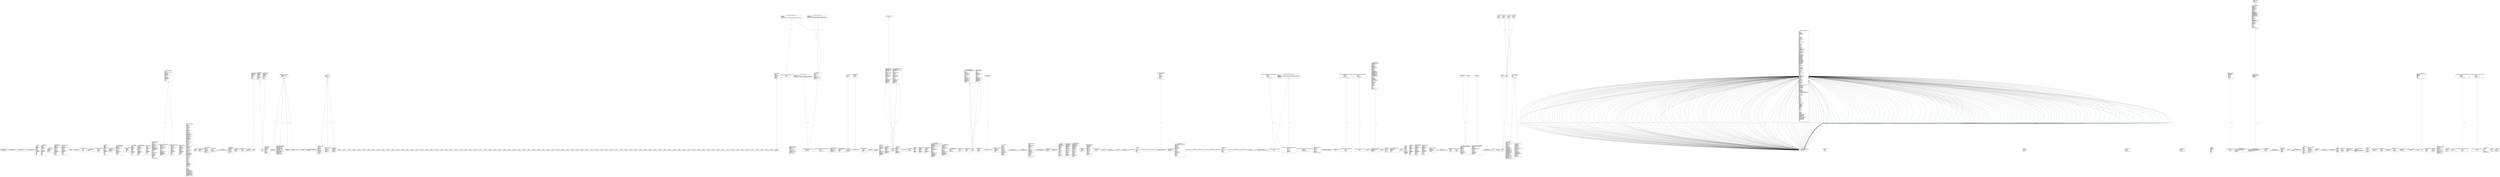 digraph "classes" {
rankdir=BT
charset="utf-8"
"app.schemas.sharing_groups.add_org_to_sharing_group_body.AddOrgToSharingGroupBody" [color="black", fontcolor="black", label=<{AddOrgToSharingGroupBody|extend : bool \| None<br ALIGN="LEFT"/>organizationId : str<br ALIGN="LEFT"/>|}>, shape="record", style="solid"];
"app.schemas.sharing_groups.add_org_to_sharing_group_legacy_body.AddOrgToSharingGroupLegacyBody" [color="black", fontcolor="black", label=<{AddOrgToSharingGroupLegacyBody|extend : bool \| None<br ALIGN="LEFT"/>|}>, shape="record", style="solid"];
"app.schemas.sharing_groups.add_server_to_sharing_group_body.AddServerToSharingGroupBody" [color="black", fontcolor="black", label=<{AddServerToSharingGroupBody|all_orgs : bool \| None<br ALIGN="LEFT"/>serverId : str<br ALIGN="LEFT"/>|}>, shape="record", style="solid"];
"app.schemas.sharing_groups.add_server_to_sharing_group_legacy_body.AddServerToSharingGroupLegacyBody" [color="black", fontcolor="black", label=<{AddServerToSharingGroupLegacyBody|all_orgs : bool \| None<br ALIGN="LEFT"/>|}>, shape="record", style="solid"];
"app.models.attribute.Attribute" [color="black", fontcolor="black", label=<{Attribute|category<br ALIGN="LEFT"/>comment<br ALIGN="LEFT"/>deleted<br ALIGN="LEFT"/>disable_correlation<br ALIGN="LEFT"/>distribution<br ALIGN="LEFT"/>event_id<br ALIGN="LEFT"/>first_seen<br ALIGN="LEFT"/>id<br ALIGN="LEFT"/>last_seen<br ALIGN="LEFT"/>object_id<br ALIGN="LEFT"/>object_relation<br ALIGN="LEFT"/>sharing_group_id<br ALIGN="LEFT"/>timestamp<br ALIGN="LEFT"/>to_ids<br ALIGN="LEFT"/>type<br ALIGN="LEFT"/>uuid<br ALIGN="LEFT"/>value<br ALIGN="LEFT"/>value1<br ALIGN="LEFT"/>value2<br ALIGN="LEFT"/>|}>, shape="record", style="solid"];
"app.models.attribute.AttributeAdd" [color="black", fontcolor="black", label=<{AttributeAdd|attributeTag : List[str]<br ALIGN="LEFT"/>category<br ALIGN="LEFT"/>comment<br ALIGN="LEFT"/>deleted<br ALIGN="LEFT"/>disable_correlation<br ALIGN="LEFT"/>distribution<br ALIGN="LEFT"/>event_id<br ALIGN="LEFT"/>first_seen<br ALIGN="LEFT"/>id<br ALIGN="LEFT"/>last_seen<br ALIGN="LEFT"/>object_id<br ALIGN="LEFT"/>object_relation<br ALIGN="LEFT"/>sharing_group_id<br ALIGN="LEFT"/>timestamp<br ALIGN="LEFT"/>to_ids<br ALIGN="LEFT"/>type<br ALIGN="LEFT"/>uuid<br ALIGN="LEFT"/>value<br ALIGN="LEFT"/>value1<br ALIGN="LEFT"/>value2<br ALIGN="LEFT"/>|}>, shape="record", style="solid"];
"app.schemas.attributes.add_attribute_body.AttributeAddBody" [color="black", fontcolor="black", label=<{AttributeAddBody|category : str<br ALIGN="LEFT"/>comment : str<br ALIGN="LEFT"/>disable_correlation : bool<br ALIGN="LEFT"/>distribution : str<br ALIGN="LEFT"/>to_ids : bool<br ALIGN="LEFT"/>type : str<br ALIGN="LEFT"/>value : str<br ALIGN="LEFT"/>|}>, shape="record", style="solid"];
"app.schemas.attributes.add_attribute_response.AttributeAddResponse" [color="black", fontcolor="black", label=<{AttributeAddResponse|attributeTag : list[str]<br ALIGN="LEFT"/>category : str<br ALIGN="LEFT"/>comment : str<br ALIGN="LEFT"/>deleted : bool<br ALIGN="LEFT"/>disable_correlation : bool<br ALIGN="LEFT"/>distribution : str<br ALIGN="LEFT"/>event_id : str<br ALIGN="LEFT"/>first_seen : str<br ALIGN="LEFT"/>id : str<br ALIGN="LEFT"/>last_seen : str<br ALIGN="LEFT"/>object_id : str<br ALIGN="LEFT"/>object_relation : str<br ALIGN="LEFT"/>sharing_group_id : str<br ALIGN="LEFT"/>timestamp : str<br ALIGN="LEFT"/>to_ids : bool<br ALIGN="LEFT"/>type : str<br ALIGN="LEFT"/>uuid : str<br ALIGN="LEFT"/>value : str<br ALIGN="LEFT"/>value1 : str<br ALIGN="LEFT"/>value2 : str<br ALIGN="LEFT"/>|}>, shape="record", style="solid"];
"app.schemas.attributes.get_all_attributes_response.AttributeAttributesResponse" [color="black", fontcolor="black", label=<{AttributeAttributesResponse|category : str<br ALIGN="LEFT"/>comment : str<br ALIGN="LEFT"/>deleted : bool<br ALIGN="LEFT"/>disable_correlation : bool<br ALIGN="LEFT"/>distribution : str<br ALIGN="LEFT"/>event_id : str<br ALIGN="LEFT"/>first_seen : str<br ALIGN="LEFT"/>id : str<br ALIGN="LEFT"/>last_seen : str<br ALIGN="LEFT"/>object_id : str<br ALIGN="LEFT"/>object_relation : str<br ALIGN="LEFT"/>sharing_group_id : str<br ALIGN="LEFT"/>timestamp : str<br ALIGN="LEFT"/>to_ids : bool<br ALIGN="LEFT"/>type : str<br ALIGN="LEFT"/>uuid : str<br ALIGN="LEFT"/>value : str<br ALIGN="LEFT"/>value1 : str<br ALIGN="LEFT"/>value2 : str<br ALIGN="LEFT"/>|}>, shape="record", style="solid"];
"app.models.attribute.AttributeDelete" [color="black", fontcolor="black", label=<{AttributeDelete|message<br ALIGN="LEFT"/>|}>, shape="record", style="solid"];
"app.schemas.attributes.delete_attribute_response.AttributeDeleteResponse" [color="black", fontcolor="black", label=<{AttributeDeleteResponse|message : str<br ALIGN="LEFT"/>|}>, shape="record", style="solid"];
"app.models.attribute.AttributeDeleteSelected" [color="black", fontcolor="black", label=<{AttributeDeleteSelected|id<br ALIGN="LEFT"/>message<br ALIGN="LEFT"/>name<br ALIGN="LEFT"/>saved<br ALIGN="LEFT"/>success<br ALIGN="LEFT"/>url<br ALIGN="LEFT"/>|}>, shape="record", style="solid"];
"app.schemas.attributes.delete_selected_attribute_body.AttributeDeleteSelectedBody" [color="black", fontcolor="black", label=<{AttributeDeleteSelectedBody|allow_hard_delete : bool<br ALIGN="LEFT"/>event_id : str<br ALIGN="LEFT"/>id : str<br ALIGN="LEFT"/>|}>, shape="record", style="solid"];
"app.schemas.attributes.delete_selected_attribute_response.AttributeDeleteSelectedResponse" [color="black", fontcolor="black", label=<{AttributeDeleteSelectedResponse|id : str<br ALIGN="LEFT"/>message : str<br ALIGN="LEFT"/>name : str<br ALIGN="LEFT"/>saved : bool<br ALIGN="LEFT"/>success : bool<br ALIGN="LEFT"/>url : str<br ALIGN="LEFT"/>|}>, shape="record", style="solid"];
"app.models.attribute.AttributeEdit" [color="black", fontcolor="black", label=<{AttributeEdit|category<br ALIGN="LEFT"/>comment<br ALIGN="LEFT"/>deleted<br ALIGN="LEFT"/>disable_correlation<br ALIGN="LEFT"/>distribution<br ALIGN="LEFT"/>event_id<br ALIGN="LEFT"/>event_uuid<br ALIGN="LEFT"/>first_seen<br ALIGN="LEFT"/>id<br ALIGN="LEFT"/>last_seen<br ALIGN="LEFT"/>object_id<br ALIGN="LEFT"/>object_relation<br ALIGN="LEFT"/>sharing_group_id<br ALIGN="LEFT"/>timestamp<br ALIGN="LEFT"/>to_ids<br ALIGN="LEFT"/>type<br ALIGN="LEFT"/>uuid<br ALIGN="LEFT"/>value<br ALIGN="LEFT"/>value1<br ALIGN="LEFT"/>value2<br ALIGN="LEFT"/>|}>, shape="record", style="solid"];
"app.schemas.attributes.edit_attribute_body.AttributeEditBody" [color="black", fontcolor="black", label=<{AttributeEditBody|category : str<br ALIGN="LEFT"/>comment : str<br ALIGN="LEFT"/>disable_correlation : bool<br ALIGN="LEFT"/>distribution : str<br ALIGN="LEFT"/>to_ids : bool<br ALIGN="LEFT"/>value : str<br ALIGN="LEFT"/>|}>, shape="record", style="solid"];
"app.schemas.attributes.edit_attributes_response.AttributeEditResponse" [color="black", fontcolor="black", label=<{AttributeEditResponse|Tag : list[AttributeTagResponse]<br ALIGN="LEFT"/>category : str<br ALIGN="LEFT"/>comment : str<br ALIGN="LEFT"/>deleted : bool<br ALIGN="LEFT"/>disable_correlation : bool<br ALIGN="LEFT"/>distribution : str<br ALIGN="LEFT"/>event_id : str<br ALIGN="LEFT"/>first_seen : str<br ALIGN="LEFT"/>id : str<br ALIGN="LEFT"/>last_seen : str<br ALIGN="LEFT"/>object_id : str<br ALIGN="LEFT"/>object_relation : str<br ALIGN="LEFT"/>sharing_group_id : str<br ALIGN="LEFT"/>timestamp : str<br ALIGN="LEFT"/>to_ids : bool<br ALIGN="LEFT"/>type : str<br ALIGN="LEFT"/>uuid : str<br ALIGN="LEFT"/>value : str<br ALIGN="LEFT"/>|}>, shape="record", style="solid"];
"app.models.attribute.AttributeFreeTextImport" [color="black", fontcolor="black", label=<{AttributeFreeTextImport|category<br ALIGN="LEFT"/>comment<br ALIGN="LEFT"/>distribution<br ALIGN="LEFT"/>original_value<br ALIGN="LEFT"/>to_ids<br ALIGN="LEFT"/>type<br ALIGN="LEFT"/>value<br ALIGN="LEFT"/>|}>, shape="record", style="solid"];
"app.models.attribute.AttributeGetById" [color="black", fontcolor="black", label=<{AttributeGetById|attributeTag : List[str]<br ALIGN="LEFT"/>category<br ALIGN="LEFT"/>comment<br ALIGN="LEFT"/>deleted<br ALIGN="LEFT"/>disable_correlation<br ALIGN="LEFT"/>distribution<br ALIGN="LEFT"/>event_id<br ALIGN="LEFT"/>event_uuid<br ALIGN="LEFT"/>first_seen<br ALIGN="LEFT"/>id<br ALIGN="LEFT"/>last_seen<br ALIGN="LEFT"/>object_id<br ALIGN="LEFT"/>object_relation<br ALIGN="LEFT"/>sharing_group_id<br ALIGN="LEFT"/>timestamp<br ALIGN="LEFT"/>to_ids<br ALIGN="LEFT"/>type<br ALIGN="LEFT"/>uuid<br ALIGN="LEFT"/>value<br ALIGN="LEFT"/>|}>, shape="record", style="solid"];
"app.schemas.attributes.get_attribute_response.AttributeResponse" [color="black", fontcolor="black", label=<{AttributeResponse|Tag : list[AttributeTagResponse]<br ALIGN="LEFT"/>category : str<br ALIGN="LEFT"/>comment : str<br ALIGN="LEFT"/>deleted : bool<br ALIGN="LEFT"/>disable_correlation : bool<br ALIGN="LEFT"/>distribution : str<br ALIGN="LEFT"/>event_id : str<br ALIGN="LEFT"/>event_uuid : str<br ALIGN="LEFT"/>first_seen : str<br ALIGN="LEFT"/>id : str<br ALIGN="LEFT"/>last_seen : str<br ALIGN="LEFT"/>object_id : str<br ALIGN="LEFT"/>object_relation : str<br ALIGN="LEFT"/>sharing_group_id : str<br ALIGN="LEFT"/>timestamp : str<br ALIGN="LEFT"/>to_ids : bool<br ALIGN="LEFT"/>type : str<br ALIGN="LEFT"/>uuid : str<br ALIGN="LEFT"/>value : str<br ALIGN="LEFT"/>|}>, shape="record", style="solid"];
"app.models.attribute.AttributeRestSearch" [color="black", fontcolor="black", label=<{AttributeRestSearch|category<br ALIGN="LEFT"/>comment<br ALIGN="LEFT"/>deleted<br ALIGN="LEFT"/>disable_correlation<br ALIGN="LEFT"/>distribution<br ALIGN="LEFT"/>event_id<br ALIGN="LEFT"/>first_seen<br ALIGN="LEFT"/>id<br ALIGN="LEFT"/>last_seen<br ALIGN="LEFT"/>object_id<br ALIGN="LEFT"/>object_relation<br ALIGN="LEFT"/>sharing_group_id<br ALIGN="LEFT"/>timestamp<br ALIGN="LEFT"/>to_ids<br ALIGN="LEFT"/>type<br ALIGN="LEFT"/>uuid<br ALIGN="LEFT"/>value<br ALIGN="LEFT"/>|}>, shape="record", style="solid"];
"app.schemas.attributes.search_attributes_body.AttributeRestSearchBody" [color="black", fontcolor="black", label=<{AttributeRestSearchBody|attribute_timestamp : str<br ALIGN="LEFT"/>category : str<br ALIGN="LEFT"/>date : str<br ALIGN="LEFT"/>decayingModel : str<br ALIGN="LEFT"/>deleted : bool<br ALIGN="LEFT"/>enforceWarninglist : bool<br ALIGN="LEFT"/>event_timestamp : str<br ALIGN="LEFT"/>eventid : str<br ALIGN="LEFT"/>eventinfo : str<br ALIGN="LEFT"/>excludeDecayed : bool<br ALIGN="LEFT"/>first_seen : str<br ALIGN="LEFT"/>includeDecayScore : bool<br ALIGN="LEFT"/>includeEventTags : bool<br ALIGN="LEFT"/>includeEventUuid : bool<br ALIGN="LEFT"/>includeFullModel : bool<br ALIGN="LEFT"/>includeProposals : bool<br ALIGN="LEFT"/>last : str<br ALIGN="LEFT"/>last_seen : str<br ALIGN="LEFT"/>limit : int<br ALIGN="LEFT"/>org : str<br ALIGN="LEFT"/>page : int<br ALIGN="LEFT"/>publish_timestamp : str<br ALIGN="LEFT"/>return_Format : str<br ALIGN="LEFT"/>score : str<br ALIGN="LEFT"/>sharinggroup : str<br ALIGN="LEFT"/>tags : list[str]<br ALIGN="LEFT"/>threat_level_id : str<br ALIGN="LEFT"/>timestamp : str<br ALIGN="LEFT"/>to_ids : bool<br ALIGN="LEFT"/>type : str<br ALIGN="LEFT"/>uuid : str<br ALIGN="LEFT"/>value : str<br ALIGN="LEFT"/>withAttachments : bool<br ALIGN="LEFT"/>|}>, shape="record", style="solid"];
"app.schemas.attributes.search_attributes_response.AttributeRestSearchResponse" [color="black", fontcolor="black", label=<{AttributeRestSearchResponse|Event<br ALIGN="LEFT"/>Object<br ALIGN="LEFT"/>Tag : list[AttributeTagResponse]<br ALIGN="LEFT"/>category : str<br ALIGN="LEFT"/>comment : str<br ALIGN="LEFT"/>deleted : bool<br ALIGN="LEFT"/>disable_correlation : bool<br ALIGN="LEFT"/>distribution : str<br ALIGN="LEFT"/>event_id : str<br ALIGN="LEFT"/>first_seen : str<br ALIGN="LEFT"/>id : str<br ALIGN="LEFT"/>last_seen : str<br ALIGN="LEFT"/>object_id : str<br ALIGN="LEFT"/>object_relation : str<br ALIGN="LEFT"/>sharing_group_id : str<br ALIGN="LEFT"/>timestamp : str<br ALIGN="LEFT"/>to_ids : bool<br ALIGN="LEFT"/>type : str<br ALIGN="LEFT"/>uuid : str<br ALIGN="LEFT"/>value : str<br ALIGN="LEFT"/>|}>, shape="record", style="solid"];
"app.schemas.attributes.restore_attribute_reponse.AttributeRestoreResponse" [color="black", fontcolor="black", label=<{AttributeRestoreResponse|category : str<br ALIGN="LEFT"/>comment : str<br ALIGN="LEFT"/>deleted : bool<br ALIGN="LEFT"/>disable_correlation : bool<br ALIGN="LEFT"/>distribution : str<br ALIGN="LEFT"/>event_id : str<br ALIGN="LEFT"/>event_uuid : str<br ALIGN="LEFT"/>first_seen : str<br ALIGN="LEFT"/>id : str<br ALIGN="LEFT"/>last_seen : str<br ALIGN="LEFT"/>object_id : str<br ALIGN="LEFT"/>object_relation : str<br ALIGN="LEFT"/>sharing_group_id : str<br ALIGN="LEFT"/>timestamp : str<br ALIGN="LEFT"/>to_ids : bool<br ALIGN="LEFT"/>type : str<br ALIGN="LEFT"/>uuid : str<br ALIGN="LEFT"/>value : str<br ALIGN="LEFT"/>|}>, shape="record", style="solid"];
"app.schemas.attributes.get_attribute_statistics_response.AttributeStatisticsResponse" [color="black", fontcolor="black", label=<{AttributeStatisticsResponse|AS : str<br ALIGN="LEFT"/>attachment : str<br ALIGN="LEFT"/>authentihash : str<br ALIGN="LEFT"/>boolean : str<br ALIGN="LEFT"/>btc : str<br ALIGN="LEFT"/>campaign_id : str<br ALIGN="LEFT"/>campaign_name : str<br ALIGN="LEFT"/>comment : str<br ALIGN="LEFT"/>cookie : str<br ALIGN="LEFT"/>counter : str<br ALIGN="LEFT"/>cpe : str<br ALIGN="LEFT"/>date_of_birth : str<br ALIGN="LEFT"/>datetime : str<br ALIGN="LEFT"/>dns_soa_email : str<br ALIGN="LEFT"/>domain : str<br ALIGN="LEFT"/>domain_ip : str<br ALIGN="LEFT"/>email : str<br ALIGN="LEFT"/>email_attachment : str<br ALIGN="LEFT"/>email_body : str<br ALIGN="LEFT"/>email_dst : str<br ALIGN="LEFT"/>email_message_id : str<br ALIGN="LEFT"/>email_mime_boundary : str<br ALIGN="LEFT"/>email_reply_to : str<br ALIGN="LEFT"/>email_src : str<br ALIGN="LEFT"/>email_src_display_name : str<br ALIGN="LEFT"/>email_subject : str<br ALIGN="LEFT"/>email_x_mailer : str<br ALIGN="LEFT"/>filename : str<br ALIGN="LEFT"/>filename_md5 : str<br ALIGN="LEFT"/>filename_pattern : str<br ALIGN="LEFT"/>filename_sha1 : str<br ALIGN="LEFT"/>filename_sha256 : str<br ALIGN="LEFT"/>first_name : str<br ALIGN="LEFT"/>float : str<br ALIGN="LEFT"/>full_name : str<br ALIGN="LEFT"/>gender : str<br ALIGN="LEFT"/>github_repository : str<br ALIGN="LEFT"/>github_username : str<br ALIGN="LEFT"/>hex : str<br ALIGN="LEFT"/>hostname : str<br ALIGN="LEFT"/>http_method : str<br ALIGN="LEFT"/>imphash : str<br ALIGN="LEFT"/>ip_dst : str<br ALIGN="LEFT"/>ip_dst_port : str<br ALIGN="LEFT"/>ip_src : str<br ALIGN="LEFT"/>ip_src_port : str<br ALIGN="LEFT"/>ja3_fingerprstr_md5 : str<br ALIGN="LEFT"/>jabber_id : str<br ALIGN="LEFT"/>jarm_fingerprstr : str<br ALIGN="LEFT"/>last_name : str<br ALIGN="LEFT"/>link : str<br ALIGN="LEFT"/>malware_sample : str<br ALIGN="LEFT"/>md5 : str<br ALIGN="LEFT"/>mime_type : str<br ALIGN="LEFT"/>mobile_application_id : str<br ALIGN="LEFT"/>mutex : str<br ALIGN="LEFT"/>named_pipe : str<br ALIGN="LEFT"/>nationality : str<br ALIGN="LEFT"/>other : str<br ALIGN="LEFT"/>passport_country : str<br ALIGN="LEFT"/>passport_expiration : str<br ALIGN="LEFT"/>passport_number : str<br ALIGN="LEFT"/>pattern_in_file : str<br ALIGN="LEFT"/>pattern_in_memory : str<br ALIGN="LEFT"/>pattern_in_traffic : str<br ALIGN="LEFT"/>pdb : str<br ALIGN="LEFT"/>pehash : str<br ALIGN="LEFT"/>phone_number : str<br ALIGN="LEFT"/>place_of_birth : str<br ALIGN="LEFT"/>port : str<br ALIGN="LEFT"/>regkey : str<br ALIGN="LEFT"/>regkey_value : str<br ALIGN="LEFT"/>sha1 : str<br ALIGN="LEFT"/>sha224 : str<br ALIGN="LEFT"/>sha256 : str<br ALIGN="LEFT"/>sha384 : str<br ALIGN="LEFT"/>sha512 : str<br ALIGN="LEFT"/>sigma : str<br ALIGN="LEFT"/>size_in_bytes : str<br ALIGN="LEFT"/>snort : str<br ALIGN="LEFT"/>ssdeep : str<br ALIGN="LEFT"/>stix2_pattern : str<br ALIGN="LEFT"/>target_external : str<br ALIGN="LEFT"/>target_location : str<br ALIGN="LEFT"/>target_machine : str<br ALIGN="LEFT"/>target_org : str<br ALIGN="LEFT"/>target_user : str<br ALIGN="LEFT"/>text : str<br ALIGN="LEFT"/>threat_actor : str<br ALIGN="LEFT"/>tlsh : str<br ALIGN="LEFT"/>uri : str<br ALIGN="LEFT"/>url : str<br ALIGN="LEFT"/>user_agent : str<br ALIGN="LEFT"/>vhash : str<br ALIGN="LEFT"/>vulnerability : str<br ALIGN="LEFT"/>weakness : str<br ALIGN="LEFT"/>whois_creation_date : str<br ALIGN="LEFT"/>whois_registrant_email : str<br ALIGN="LEFT"/>whois_registrant_name : str<br ALIGN="LEFT"/>whois_registrant_org : str<br ALIGN="LEFT"/>whois_registrant_phone : str<br ALIGN="LEFT"/>whois_registrar : str<br ALIGN="LEFT"/>windows_scheduled_task : str<br ALIGN="LEFT"/>windows_service_name : str<br ALIGN="LEFT"/>x509_fingerprstr_md5 : str<br ALIGN="LEFT"/>x509_fingerprstr_sha1 : str<br ALIGN="LEFT"/>x509_fingerprstr_sha256 : str<br ALIGN="LEFT"/>yara : str<br ALIGN="LEFT"/>|}>, shape="record", style="solid"];
"app.models.attribute.AttributeTag" [color="black", fontcolor="black", label=<{AttributeTag|check_publish<br ALIGN="LEFT"/>saved<br ALIGN="LEFT"/>success<br ALIGN="LEFT"/>|}>, shape="record", style="solid"];
"app.schemas.attributes.add_remove_tag_attribute_response.AttributeTagResponse" [color="black", fontcolor="black", label=<{AttributeTagResponse|check_publish : bool<br ALIGN="LEFT"/>errors : str<br ALIGN="LEFT"/>saved : bool<br ALIGN="LEFT"/>success : str<br ALIGN="LEFT"/>|}>, shape="record", style="solid"];
"app.schemas.attributes.edit_attributes_response.AttributeTagResponse" [color="black", fontcolor="black", label=<{AttributeTagResponse|colour : str<br ALIGN="LEFT"/>exportable : str<br ALIGN="LEFT"/>hide_tag : bool<br ALIGN="LEFT"/>id : str<br ALIGN="LEFT"/>is_costum_galaxy : bool<br ALIGN="LEFT"/>is_galaxy : bool<br ALIGN="LEFT"/>local_only : bool<br ALIGN="LEFT"/>name : str<br ALIGN="LEFT"/>numerical_value : int<br ALIGN="LEFT"/>user_id : str<br ALIGN="LEFT"/>|}>, shape="record", style="solid"];
"app.schemas.attributes.get_attribute_response.AttributeTagResponse" [color="black", fontcolor="black", label=<{AttributeTagResponse|colour : str<br ALIGN="LEFT"/>id : str<br ALIGN="LEFT"/>is_galaxy : bool<br ALIGN="LEFT"/>local : bool<br ALIGN="LEFT"/>name : str<br ALIGN="LEFT"/>numerical_value : int<br ALIGN="LEFT"/>|}>, shape="record", style="solid"];
"app.schemas.attributes.get_all_attributes_response.AttributesResponse" [color="black", fontcolor="black", label=<{AttributesResponse|attribute : list[AttributeAttributesResponse]<br ALIGN="LEFT"/>|}>, shape="record", style="solid"];
"app.schemas.auth_key.add_auth_key_out.AuthKey" [color="black", fontcolor="black", label=<{AuthKey|allowed_ips : list[str]<br ALIGN="LEFT"/>authkey_end : str<br ALIGN="LEFT"/>authkey_start : str<br ALIGN="LEFT"/>comment : str<br ALIGN="LEFT"/>created : str<br ALIGN="LEFT"/>expiration : str<br ALIGN="LEFT"/>id : str<br ALIGN="LEFT"/>last_used : str<br ALIGN="LEFT"/>read_only : bool<br ALIGN="LEFT"/>user_id : str<br ALIGN="LEFT"/>uuid : str<br ALIGN="LEFT"/>|}>, shape="record", style="solid"];
"app.schemas.auth_key.add_auth_key_in.AuthKeyAdd" [color="black", fontcolor="black", label=<{AuthKeyAdd|allowed_ips : list[str]<br ALIGN="LEFT"/>comment : str<br ALIGN="LEFT"/>read_only : bool<br ALIGN="LEFT"/>user_id : str<br ALIGN="LEFT"/>uuid : str<br ALIGN="LEFT"/>|}>, shape="record", style="solid"];
"app.schemas.auth_key.delete_auth_key_out.AuthKeyDeleteSchema" [color="black", fontcolor="black", label=<{AuthKeyDeleteSchema|message : str<br ALIGN="LEFT"/>name : str<br ALIGN="LEFT"/>saved : bool<br ALIGN="LEFT"/>success : bool<br ALIGN="LEFT"/>url : str<br ALIGN="LEFT"/>|}>, shape="record", style="solid"];
"app.schemas.auth_key.edit_auth_key_in.AuthKeyEdit" [color="black", fontcolor="black", label=<{AuthKeyEdit|allowed_ips : list[str]<br ALIGN="LEFT"/>comment : str<br ALIGN="LEFT"/>read_only : bool<br ALIGN="LEFT"/>|}>, shape="record", style="solid"];
"app.schemas.auth_key.edit_auth_key_out.AuthKeyEditSchema" [color="black", fontcolor="black", label=<{AuthKeyEditSchema|allowed_ips : list[str]<br ALIGN="LEFT"/>authkey_end : str<br ALIGN="LEFT"/>authkey_start : str<br ALIGN="LEFT"/>comment : str<br ALIGN="LEFT"/>created : str<br ALIGN="LEFT"/>expiration : str<br ALIGN="LEFT"/>id : int<br ALIGN="LEFT"/>read_only : bool<br ALIGN="LEFT"/>user<br ALIGN="LEFT"/>user_id : str<br ALIGN="LEFT"/>uuid : str<br ALIGN="LEFT"/>|}>, shape="record", style="solid"];
"app.schemas.auth_key.search_get_all_auth_keys_users_out.AuthKeyGetSchema" [color="black", fontcolor="black", label=<{AuthKeyGetSchema|allowed_ips : str<br ALIGN="LEFT"/>authkey_end : str<br ALIGN="LEFT"/>authkey_start : str<br ALIGN="LEFT"/>comment : str<br ALIGN="LEFT"/>created : str<br ALIGN="LEFT"/>expiration : str<br ALIGN="LEFT"/>id : str<br ALIGN="LEFT"/>last_used : str<br ALIGN="LEFT"/>read_only : bool<br ALIGN="LEFT"/>unique_ips : list[str]<br ALIGN="LEFT"/>user<br ALIGN="LEFT"/>user_id : str<br ALIGN="LEFT"/>uuid : str<br ALIGN="LEFT"/>|}>, shape="record", style="solid"];
"app.schemas.auth_key.search_auth_keys_in.AuthKeySearch" [color="black", fontcolor="black", label=<{AuthKeySearch|allowed_ips : list[str]<br ALIGN="LEFT"/>authkey_end : str<br ALIGN="LEFT"/>authkey_start : str<br ALIGN="LEFT"/>comment : str<br ALIGN="LEFT"/>created : str<br ALIGN="LEFT"/>expiration : str<br ALIGN="LEFT"/>id : str<br ALIGN="LEFT"/>last_used : str<br ALIGN="LEFT"/>limit : int<br ALIGN="LEFT"/>page : int<br ALIGN="LEFT"/>read_only : bool<br ALIGN="LEFT"/>user_id : str<br ALIGN="LEFT"/>uuid : str<br ALIGN="LEFT"/>|}>, shape="record", style="solid"];
"app.schemas.auth_key.view_auth_key_out.AuthKeyViewSchema" [color="black", fontcolor="black", label=<{AuthKeyViewSchema|allowed_ips : list[str]<br ALIGN="LEFT"/>authkey_end : str<br ALIGN="LEFT"/>authkey_start : str<br ALIGN="LEFT"/>comment : str<br ALIGN="LEFT"/>created : str<br ALIGN="LEFT"/>expiration : str<br ALIGN="LEFT"/>id : str<br ALIGN="LEFT"/>read_only : bool<br ALIGN="LEFT"/>user<br ALIGN="LEFT"/>user_id : str<br ALIGN="LEFT"/>uuid : str<br ALIGN="LEFT"/>|}>, shape="record", style="solid"];
"app.schemas.attributes.get_describe_types_response.CategoriesResponse" [color="black", fontcolor="black", label=<{CategoriesResponse|categories : list[str]<br ALIGN="LEFT"/>|}>, shape="record", style="solid"];
"app.schemas.warninglists.warninglist.Category" [color="black", fontcolor="black", label=<{Category|name<br ALIGN="LEFT"/>|}>, shape="record", style="solid"];
"app.schemas.attributes.get_describe_types_response.CategoryTypeMappingsResponse" [color="black", fontcolor="black", label=<{CategoryTypeMappingsResponse|Antivirus_detection : list[str]<br ALIGN="LEFT"/>Artifacts_dropped : list[str]<br ALIGN="LEFT"/>Attribution : list[str]<br ALIGN="LEFT"/>External_analysis : list[str]<br ALIGN="LEFT"/>Financial_fraud : list[str]<br ALIGN="LEFT"/>Internal_reference : list[str]<br ALIGN="LEFT"/>Network_activity : list[str]<br ALIGN="LEFT"/>Other : list[str]<br ALIGN="LEFT"/>Payload_delivery : list[str]<br ALIGN="LEFT"/>Payload_installation : list[str]<br ALIGN="LEFT"/>Payload_type : list[str]<br ALIGN="LEFT"/>Persistence_mechanism : list[str]<br ALIGN="LEFT"/>Person : list[str]<br ALIGN="LEFT"/>Social_network : list[str]<br ALIGN="LEFT"/>Support_Tool : list[str]<br ALIGN="LEFT"/>Targeting_data : list[str]<br ALIGN="LEFT"/>|}>, shape="record", style="solid"];
"app.schemas.warninglists.check_value_warninglists_body.CheckValueWarninglistsBody" [color="black", fontcolor="black", label=<{CheckValueWarninglistsBody|value : list[str]<br ALIGN="LEFT"/>|}>, shape="record", style="solid"];
"app.schemas.warninglists.check_value_warninglists_response.CheckValueWarninglistsResponse" [color="black", fontcolor="black", label=<{CheckValueWarninglistsResponse|NameWarninglist : list[NameWarninglist]<br ALIGN="LEFT"/>response : str<br ALIGN="LEFT"/>|}>, shape="record", style="solid"];
"app.schemas.tags.search_tags_response.CombinedModel" [color="black", fontcolor="black", label=<{CombinedModel|Tag<br ALIGN="LEFT"/>Taxonomy<br ALIGN="LEFT"/>TaxonomyPredicate<br ALIGN="LEFT"/>|}>, shape="record", style="solid"];
"app.models.attribute.Attribute.Config" [color="black", fontcolor="black", label=<{Config|orm_mode : bool<br ALIGN="LEFT"/>|}>, shape="record", style="solid"];
"app.models.attribute.AttributeRestSearch.Config" [color="black", fontcolor="black", label=<{Config|orm_mode : bool<br ALIGN="LEFT"/>|}>, shape="record", style="solid"];
"app.models.attribute.AttributeAdd.Config" [color="black", fontcolor="black", label=<{Config|orm_mode : bool<br ALIGN="LEFT"/>|}>, shape="record", style="solid"];
"app.models.attribute.AttributeEdit.Config" [color="black", fontcolor="black", label=<{Config|orm_mode : bool<br ALIGN="LEFT"/>|}>, shape="record", style="solid"];
"app.models.attribute.AttributeDelete.Config" [color="black", fontcolor="black", label=<{Config|orm_mode : bool<br ALIGN="LEFT"/>|}>, shape="record", style="solid"];
"app.models.attribute.AttributeDeleteSelected.Config" [color="black", fontcolor="black", label=<{Config|orm_mode : bool<br ALIGN="LEFT"/>|}>, shape="record", style="solid"];
"app.models.attribute.AttributeGetById.Config" [color="black", fontcolor="black", label=<{Config|orm_mode : bool<br ALIGN="LEFT"/>|}>, shape="record", style="solid"];
"app.models.attribute.AttributeFreeTextImport.Config" [color="black", fontcolor="black", label=<{Config|orm_mode : bool<br ALIGN="LEFT"/>|}>, shape="record", style="solid"];
"app.models.attribute.AttributeTag.Config" [color="black", fontcolor="black", label=<{Config|orm_mode : bool<br ALIGN="LEFT"/>|}>, shape="record", style="solid"];
"app.schemas.attributes.add_attribute_body.AttributeAddBody.Config" [color="black", fontcolor="black", label=<{Config|orm_mode : bool<br ALIGN="LEFT"/>|}>, shape="record", style="solid"];
"app.schemas.attributes.add_attribute_response.AttributeAddResponse.Config" [color="black", fontcolor="black", label=<{Config|orm_mode : bool<br ALIGN="LEFT"/>|}>, shape="record", style="solid"];
"app.schemas.attributes.add_remove_tag_attribute_response.AttributeTagResponse.Config" [color="black", fontcolor="black", label=<{Config|orm_mode : bool<br ALIGN="LEFT"/>|}>, shape="record", style="solid"];
"app.schemas.attributes.delete_attribute_response.AttributeDeleteResponse.Config" [color="black", fontcolor="black", label=<{Config|orm_mode : bool<br ALIGN="LEFT"/>|}>, shape="record", style="solid"];
"app.schemas.attributes.delete_selected_attribute_body.AttributeDeleteSelectedBody.Config" [color="black", fontcolor="black", label=<{Config|orm_mode : bool<br ALIGN="LEFT"/>|}>, shape="record", style="solid"];
"app.schemas.attributes.delete_selected_attribute_response.AttributeDeleteSelectedResponse.Config" [color="black", fontcolor="black", label=<{Config|orm_mode : bool<br ALIGN="LEFT"/>|}>, shape="record", style="solid"];
"app.schemas.attributes.edit_attributes_response.AttributeEditResponse.Config" [color="black", fontcolor="black", label=<{Config|orm_mode : bool<br ALIGN="LEFT"/>|}>, shape="record", style="solid"];
"app.schemas.attributes.edit_attribute_body.AttributeEditBody.Config" [color="black", fontcolor="black", label=<{Config|orm_mode : bool<br ALIGN="LEFT"/>|}>, shape="record", style="solid"];
"app.schemas.attributes.get_all_attributes_response.AttributesResponse.Config" [color="black", fontcolor="black", label=<{Config|orm_mode : bool<br ALIGN="LEFT"/>|}>, shape="record", style="solid"];
"app.schemas.attributes.get_attribute_response.AttributeResponse.Config" [color="black", fontcolor="black", label=<{Config|orm_mode : bool<br ALIGN="LEFT"/>|}>, shape="record", style="solid"];
"app.schemas.attributes.get_attribute_statistics_response.AttributeStatisticsResponse.Config" [color="black", fontcolor="black", label=<{Config|orm_mode : bool<br ALIGN="LEFT"/>|}>, shape="record", style="solid"];
"app.schemas.attributes.get_describe_types_response.DescribeTypesResponse.Config" [color="black", fontcolor="black", label=<{Config|orm_mode : bool<br ALIGN="LEFT"/>|}>, shape="record", style="solid"];
"app.schemas.attributes.restore_attribute_reponse.AttributeRestoreResponse.Config" [color="black", fontcolor="black", label=<{Config|orm_mode : bool<br ALIGN="LEFT"/>|}>, shape="record", style="solid"];
"app.schemas.attributes.search_attributes_body.AttributeRestSearchBody.Config" [color="black", fontcolor="black", label=<{Config|orm_mode : bool<br ALIGN="LEFT"/>|}>, shape="record", style="solid"];
"app.schemas.attributes.search_attributes_response.AttributeRestSearchResponse.Config" [color="black", fontcolor="black", label=<{Config|orm_mode : bool<br ALIGN="LEFT"/>|}>, shape="record", style="solid"];
"app.schemas.events.add_add_event_response.EventAddOrEditResponse.Config" [color="black", fontcolor="black", label=<{Config|orm_mode : bool<br ALIGN="LEFT"/>|}>, shape="record", style="solid"];
"app.schemas.events.add_attribute_via_free_text_import_body.EventsFreeTextImportBody.Config" [color="black", fontcolor="black", label=<{Config|orm_mode : bool<br ALIGN="LEFT"/>|}>, shape="record", style="solid"];
"app.schemas.events.add_attribute_via_free_text_import_response.EventsFreeTextImportResponse.Config" [color="black", fontcolor="black", label=<{Config|orm_mode : bool<br ALIGN="LEFT"/>|}>, shape="record", style="solid"];
"app.schemas.events.add_event_body.EventAddBody.Config" [color="black", fontcolor="black", label=<{Config|orm_mode : bool<br ALIGN="LEFT"/>|}>, shape="record", style="solid"];
"app.schemas.events.add_remove_tag_events_response.EventsTagResponse.Config" [color="black", fontcolor="black", label=<{Config|orm_mode : bool<br ALIGN="LEFT"/>|}>, shape="record", style="solid"];
"app.schemas.events.delete_events_response.EventsDeleteResponse.Config" [color="black", fontcolor="black", label=<{Config|orm_mode : bool<br ALIGN="LEFT"/>|}>, shape="record", style="solid"];
"app.schemas.events.edit_event_body.EventEditBody.Config" [color="black", fontcolor="black", label=<{Config|orm_mode : bool<br ALIGN="LEFT"/>|}>, shape="record", style="solid"];
"app.schemas.events.edit_event_reponse.EventEditResponse.Config" [color="black", fontcolor="black", label=<{Config|orm_mode : bool<br ALIGN="LEFT"/>|}>, shape="record", style="solid"];
"app.schemas.events.event_schema.EventSchema.Config" [color="black", fontcolor="black", label=<{Config|orm_mode : bool<br ALIGN="LEFT"/>|}>, shape="record", style="solid"];
"app.schemas.events.get_all_events_response.EventsResponse.Config" [color="black", fontcolor="black", label=<{Config|orm_mode : bool<br ALIGN="LEFT"/>|}>, shape="record", style="solid"];
"app.schemas.events.get_event_response.EventResponse.Config" [color="black", fontcolor="black", label=<{Config|orm_mode : bool<br ALIGN="LEFT"/>|}>, shape="record", style="solid"];
"app.schemas.events.index_events_body.EventsIndexBody.Config" [color="black", fontcolor="black", label=<{Config|orm_mode : bool<br ALIGN="LEFT"/>|}>, shape="record", style="solid"];
"app.schemas.events.index_events_response.EventsIndexResponse.Config" [color="black", fontcolor="black", label=<{Config|orm_mode : bool<br ALIGN="LEFT"/>|}>, shape="record", style="solid"];
"app.schemas.events.publish_event_response.EventPublishResponse.Config" [color="black", fontcolor="black", label=<{Config|orm_mode : bool<br ALIGN="LEFT"/>|}>, shape="record", style="solid"];
"app.schemas.events.search_events_body.EventsRestSearchBody.Config" [color="black", fontcolor="black", label=<{Config|orm_mode : bool<br ALIGN="LEFT"/>|}>, shape="record", style="solid"];
"app.schemas.events.search_events_response.EventsRestSearchResponse.Config" [color="black", fontcolor="black", label=<{Config|orm_mode : bool<br ALIGN="LEFT"/>|}>, shape="record", style="solid"];
"app.schemas.events.unpublish_event_response.EventUnpublishResponse.Config" [color="black", fontcolor="black", label=<{Config|orm_mode : bool<br ALIGN="LEFT"/>|}>, shape="record", style="solid"];
"app.schemas.feeds.enable_disable_feed_response.FeedEnableDisableResponse.Config" [color="black", fontcolor="black", label=<{Config|orm_mode : bool<br ALIGN="LEFT"/>|}>, shape="record", style="solid"];
"app.schemas.feeds.fetch_feeds_response.FeedFetchResponse.Config" [color="black", fontcolor="black", label=<{Config|orm_mode : bool<br ALIGN="LEFT"/>|}>, shape="record", style="solid"];
"app.schemas.feeds.get_all_feeds_response.FeedsResponse.Config" [color="black", fontcolor="black", label=<{Config|orm_mode : bool<br ALIGN="LEFT"/>|}>, shape="record", style="solid"];
"app.schemas.feeds.get_feed_response.FeedResponse.Config" [color="black", fontcolor="black", label=<{Config|orm_mode : bool<br ALIGN="LEFT"/>|}>, shape="record", style="solid"];
"app.schemas.feeds.toggle_feed_body.FeedToggleBody.Config" [color="black", fontcolor="black", label=<{Config|orm_mode : bool<br ALIGN="LEFT"/>|}>, shape="record", style="solid"];
"app.schemas.galaxies.attach_galaxy_cluster_body.GalaxyAttachClusterBody.Config" [color="black", fontcolor="black", label=<{Config|orm_mode : bool<br ALIGN="LEFT"/>|}>, shape="record", style="solid"];
"app.schemas.galaxies.attach_galaxy_cluster_response.GalaxyAttachClusterResponse.Config" [color="black", fontcolor="black", label=<{Config|orm_mode : bool<br ALIGN="LEFT"/>|}>, shape="record", style="solid"];
"app.schemas.galaxies.delete_galaxy_response.GalaxyDeleteResponse.Config" [color="black", fontcolor="black", label=<{Config|orm_mode : bool<br ALIGN="LEFT"/>|}>, shape="record", style="solid"];
"app.schemas.galaxies.export_galaxies_body.GalaxyExportBody.Config" [color="black", fontcolor="black", label=<{Config|orm_mode : bool<br ALIGN="LEFT"/>|}>, shape="record", style="solid"];
"app.schemas.galaxies.export_galaxies_response.GalaxyExportResponse.Config" [color="black", fontcolor="black", label=<{Config|orm_mode : bool<br ALIGN="LEFT"/>|}>, shape="record", style="solid"];
"app.schemas.galaxies.forece_update_galaxies_response.GalaxyUpdateResponse.Config" [color="black", fontcolor="black", label=<{Config|orm_mode : bool<br ALIGN="LEFT"/>|}>, shape="record", style="solid"];
"app.schemas.galaxies.galaxy_schema.GalaxySchema.Config" [color="black", fontcolor="black", label=<{Config|orm_mode : bool<br ALIGN="LEFT"/>|}>, shape="record", style="solid"];
"app.schemas.galaxies.get_all_galaxies.GalaxiesGetResponse.Config" [color="black", fontcolor="black", label=<{Config|orm_mode : bool<br ALIGN="LEFT"/>|}>, shape="record", style="solid"];
"app.schemas.galaxies.get_galaxy_response.GalaxyGetResponse.Config" [color="black", fontcolor="black", label=<{Config|orm_mode : bool<br ALIGN="LEFT"/>|}>, shape="record", style="solid"];
"app.schemas.galaxies.import_galaxies_body.GalaxyImportBody.Config" [color="black", fontcolor="black", label=<{Config|orm_mode : bool<br ALIGN="LEFT"/>|}>, shape="record", style="solid"];
"app.schemas.galaxies.import_galaxies_response.GalaxyImportResponse.Config" [color="black", fontcolor="black", label=<{Config|orm_mode : bool<br ALIGN="LEFT"/>|}>, shape="record", style="solid"];
"app.schemas.galaxies.search_galaxies_body.GalaxySearchBody.Config" [color="black", fontcolor="black", label=<{Config|orm_mode : bool<br ALIGN="LEFT"/>|}>, shape="record", style="solid"];
"app.schemas.galaxies.search_galaxies_response.GalaxySearchResponse.Config" [color="black", fontcolor="black", label=<{Config|orm_mode : bool<br ALIGN="LEFT"/>|}>, shape="record", style="solid"];
"app.schemas.noticelists.get_all_noticelist_response.GetAllNoticelist.Config" [color="black", fontcolor="black", label=<{Config|orm_mode : bool<br ALIGN="LEFT"/>|}>, shape="record", style="solid"];
"app.schemas.noticelists.noticelist.Noticelist.Config" [color="black", fontcolor="black", label=<{Config|orm_mode : bool<br ALIGN="LEFT"/>|}>, shape="record", style="solid"];
"app.schemas.noticelists.toggle_enable_noticelist.ToggleEnableNoticelist.Config" [color="black", fontcolor="black", label=<{Config|orm_mode : bool<br ALIGN="LEFT"/>|}>, shape="record", style="solid"];
"app.schemas.noticelists.update_noticelist.UpdateNoticelist.Config" [color="black", fontcolor="black", label=<{Config|orm_mode : bool<br ALIGN="LEFT"/>|}>, shape="record", style="solid"];
"app.schemas.objects.create_object_body.ObjectCreateBody.Config" [color="black", fontcolor="black", label=<{Config|orm_mode : bool<br ALIGN="LEFT"/>|}>, shape="record", style="solid"];
"app.schemas.objects.delete_object_response.ObjectDeleteResponse.Config" [color="black", fontcolor="black", label=<{Config|orm_mode : bool<br ALIGN="LEFT"/>|}>, shape="record", style="solid"];
"app.schemas.objects.get_added_object_response.ObjectGetAddedResponse.Config" [color="black", fontcolor="black", label=<{Config|orm_mode : bool<br ALIGN="LEFT"/>|}>, shape="record", style="solid"];
"app.schemas.objects.get_object_response.ObjectResponse.Config" [color="black", fontcolor="black", label=<{Config|orm_mode : bool<br ALIGN="LEFT"/>|}>, shape="record", style="solid"];
"app.schemas.objects.search_objects_body.ObjectSearchBody.Config" [color="black", fontcolor="black", label=<{Config|orm_mode : bool<br ALIGN="LEFT"/>|}>, shape="record", style="solid"];
"app.schemas.objects.search_objects_response.ObjectSearchResponse.Config" [color="black", fontcolor="black", label=<{Config|orm_mode : bool<br ALIGN="LEFT"/>|}>, shape="record", style="solid"];
"app.schemas.sightings.create_sighting_body.SightingCreateBody.Config" [color="black", fontcolor="black", label=<{Config|orm_mode : bool<br ALIGN="LEFT"/>|}>, shape="record", style="solid"];
"app.schemas.sightings.delete_sighting_response.SightingDeleteResponse.Config" [color="black", fontcolor="black", label=<{Config|orm_mode : bool<br ALIGN="LEFT"/>|}>, shape="record", style="solid"];
"app.schemas.sightings.get_sighting_response.SightingGetResponse.Config" [color="black", fontcolor="black", label=<{Config|orm_mode : bool<br ALIGN="LEFT"/>|}>, shape="record", style="solid"];
"app.schemas.tags.create_update_tag_body.TagCreateAndUpdateBody.Config" [color="black", fontcolor="black", label=<{Config|orm_mode : bool<br ALIGN="LEFT"/>|}>, shape="record", style="solid"];
"app.schemas.tags.delete_tag_response.TagDeleteResponse.Config" [color="black", fontcolor="black", label=<{Config|orm_mode : bool<br ALIGN="LEFT"/>|}>, shape="record", style="solid"];
"app.schemas.tags.get_tag_response.TagGetResponse.Config" [color="black", fontcolor="black", label=<{Config|orm_mode : bool<br ALIGN="LEFT"/>|}>, shape="record", style="solid"];
"app.schemas.tags.search_tags_response.TagSearchResponse.Config" [color="black", fontcolor="black", label=<{Config|orm_mode : bool<br ALIGN="LEFT"/>|}>, shape="record", style="solid"];
"app.schemas.taxonomies.enable_disable_taxonomy_out.TaxonomyAbleSchema.Config" [color="black", fontcolor="black", label=<{Config|orm_mode : bool<br ALIGN="LEFT"/>|}>, shape="record", style="solid"];
"app.schemas.taxonomies.export_taxonomies_out.TaxonomyExportSchema.Config" [color="black", fontcolor="black", label=<{Config|orm_mode : bool<br ALIGN="LEFT"/>|}>, shape="record", style="solid"];
"app.schemas.taxonomies.get_taxonomy_out.TaxonomyViewSchema.Config" [color="black", fontcolor="black", label=<{Config|orm_mode : bool<br ALIGN="LEFT"/>|}>, shape="record", style="solid"];
"app.schemas.taxonomies.update_taxonomy_out.TaxonomyUpdateSchema.Config" [color="black", fontcolor="black", label=<{Config|orm_mode : bool<br ALIGN="LEFT"/>|}>, shape="record", style="solid"];
"app.schemas.warninglists.check_value_warninglists_body.CheckValueWarninglistsBody.Config" [color="black", fontcolor="black", label=<{Config|orm_mode : bool<br ALIGN="LEFT"/>|}>, shape="record", style="solid"];
"app.schemas.warninglists.check_value_warninglists_response.CheckValueWarninglistsResponse.Config" [color="black", fontcolor="black", label=<{Config|orm_mode : bool<br ALIGN="LEFT"/>|}>, shape="record", style="solid"];
"app.schemas.warninglists.create_warninglist_body.CreateWarninglistBody.Config" [color="black", fontcolor="black", label=<{Config|orm_mode : bool<br ALIGN="LEFT"/>|}>, shape="record", style="solid"];
"app.schemas.warninglists.delete_warninglist_response.DeleteWarninglistResponse.Config" [color="black", fontcolor="black", label=<{Config|orm_mode : bool<br ALIGN="LEFT"/>|}>, shape="record", style="solid"];
"app.schemas.warninglists.get_selected_all_warninglists_response.GetSelectedAllWarninglistsResponse.Config" [color="black", fontcolor="black", label=<{Config|orm_mode : bool<br ALIGN="LEFT"/>|}>, shape="record", style="solid"];
"app.schemas.warninglists.get_selected_warninglists_body.GetSelectedWarninglistsBody.Config" [color="black", fontcolor="black", label=<{Config|orm_mode : bool<br ALIGN="LEFT"/>|}>, shape="record", style="solid"];
"app.schemas.warninglists.toggle_enable_warninglists_body.ToggleEnableWarninglistsBody.Config" [color="black", fontcolor="black", label=<{Config|orm_mode : bool<br ALIGN="LEFT"/>|}>, shape="record", style="solid"];
"app.schemas.warninglists.toggle_enable_warninglists_response.ToggleEnableWarninglistsResponse.Config" [color="black", fontcolor="black", label=<{Config|orm_mode : bool<br ALIGN="LEFT"/>|}>, shape="record", style="solid"];
"app.schemas.warninglists.update_all_warninglists_response.UpdateAllWarninglistsResponse.Config" [color="black", fontcolor="black", label=<{Config|orm_mode : bool<br ALIGN="LEFT"/>|}>, shape="record", style="solid"];
"app.schemas.warninglists.warninglist.Warninglist.Config" [color="black", fontcolor="black", label=<{Config|orm_mode : bool<br ALIGN="LEFT"/>|}>, shape="record", style="solid"];
"app.schemas.taxonomies.get_taxonomy_out.Count" [color="black", fontcolor="black", label=<{Count|current_count : int<br ALIGN="LEFT"/>total_count : int<br ALIGN="LEFT"/>|}>, shape="record", style="solid"];
"app.schemas.sharing_groups.create_sharing_group_legacy_body.CreateSharingGroupLegacyBody" [color="black", fontcolor="black", label=<{CreateSharingGroupLegacyBody|active : bool<br ALIGN="LEFT"/>created : datetime \| None<br ALIGN="LEFT"/>description : str \| None<br ALIGN="LEFT"/>local : bool<br ALIGN="LEFT"/>modified : datetime \| None<br ALIGN="LEFT"/>name : str<br ALIGN="LEFT"/>org_count : str \| None<br ALIGN="LEFT"/>org_id : str \| None<br ALIGN="LEFT"/>organisation_uuid : str \| None<br ALIGN="LEFT"/>releasability : str \| None<br ALIGN="LEFT"/>roaming : bool<br ALIGN="LEFT"/>sync_user_id : str \| None<br ALIGN="LEFT"/>uuid : str \| None<br ALIGN="LEFT"/>|}>, shape="record", style="solid"];
"app.schemas.sharing_groups.create_sharing_group_legacy_response.CreateSharingGroupLegacyResponse" [color="black", fontcolor="black", label=<{CreateSharingGroupLegacyResponse|Organisation<br ALIGN="LEFT"/>SharingGroup<br ALIGN="LEFT"/>SharingGroupOrg : list<br ALIGN="LEFT"/>SharingGroupServer : list[CreateSharingGroupLegacyResponseSharingGroupServerItem]<br ALIGN="LEFT"/>|}>, shape="record", style="solid"];
"app.schemas.sharing_groups.create_sharing_group_legacy_response.CreateSharingGroupLegacyResponseOrganisationInfo" [color="black", fontcolor="black", label=<{CreateSharingGroupLegacyResponseOrganisationInfo|id : str<br ALIGN="LEFT"/>name : str<br ALIGN="LEFT"/>uuid : str<br ALIGN="LEFT"/>|}>, shape="record", style="solid"];
"app.schemas.sharing_groups.create_sharing_group_legacy_response.CreateSharingGroupLegacyResponseSharingGroupServerItem" [color="black", fontcolor="black", label=<{CreateSharingGroupLegacyResponseSharingGroupServerItem|all_orgs : bool<br ALIGN="LEFT"/>id : str<br ALIGN="LEFT"/>server_id : str<br ALIGN="LEFT"/>sharing_group_id : str<br ALIGN="LEFT"/>|}>, shape="record", style="solid"];
"app.schemas.sharing_groups.create_update_sharing_group_body.CreateUpdateSharingGroupBody" [color="black", fontcolor="black", label=<{CreateUpdateSharingGroupBody|active : bool \| None<br ALIGN="LEFT"/>description : str \| None<br ALIGN="LEFT"/>name : str<br ALIGN="LEFT"/>organisation_uuid : str \| None<br ALIGN="LEFT"/>releasability : str<br ALIGN="LEFT"/>roaming : bool \| None<br ALIGN="LEFT"/>uuid : str \| None<br ALIGN="LEFT"/>|}>, shape="record", style="solid"];
"app.schemas.warninglists.create_warninglist_body.CreateWarninglistBody" [color="black", fontcolor="black", label=<{CreateWarninglistBody|accepted_attribute_type : str<br ALIGN="LEFT"/>category<br ALIGN="LEFT"/>description : str<br ALIGN="LEFT"/>name : str<br ALIGN="LEFT"/>type<br ALIGN="LEFT"/>values : str<br ALIGN="LEFT"/>|}>, shape="record", style="solid"];
"app.schemas.noticelists.noticelist.Data" [color="black", fontcolor="black", label=<{Data|field : list[str]<br ALIGN="LEFT"/>message : str<br ALIGN="LEFT"/>scope : list[str]<br ALIGN="LEFT"/>tags : list[str]<br ALIGN="LEFT"/>value : list[str]<br ALIGN="LEFT"/>|}>, shape="record", style="solid"];
"app.schemas.sharing_groups.delete_sharing_group_legacy_response.DeleteSharingGroupLegacyResponse" [color="black", fontcolor="black", label=<{DeleteSharingGroupLegacyResponse|id : str<br ALIGN="LEFT"/>|}>, shape="record", style="solid"];
"app.schemas.warninglists.delete_warninglist_response.DeleteWarninglistResponse" [color="black", fontcolor="black", label=<{DeleteWarninglistResponse|id : str<br ALIGN="LEFT"/>message : str<br ALIGN="LEFT"/>name : str<br ALIGN="LEFT"/>saved : bool<br ALIGN="LEFT"/>success : bool<br ALIGN="LEFT"/>url : str<br ALIGN="LEFT"/>|}>, shape="record", style="solid"];
"app.schemas.attributes.get_describe_types_response.DescribeTypesAttributesResponse" [color="black", fontcolor="black", label=<{DescribeTypesAttributesResponse|categories<br ALIGN="LEFT"/>category_type_mappings<br ALIGN="LEFT"/>sane_defaults<br ALIGN="LEFT"/>types<br ALIGN="LEFT"/>|}>, shape="record", style="solid"];
"app.schemas.attributes.get_describe_types_response.DescribeTypesResponse" [color="black", fontcolor="black", label=<{DescribeTypesResponse|result : str<br ALIGN="LEFT"/>|}>, shape="record", style="solid"];
"app.schemas.taxonomies.export_taxonomies_out.Entry" [color="black", fontcolor="black", label=<{Entry|description : str<br ALIGN="LEFT"/>expanded : str<br ALIGN="LEFT"/>value : str<br ALIGN="LEFT"/>|}>, shape="record", style="solid"];
"app.models.event.Event" [color="black", fontcolor="black", label=<{Event|analysis<br ALIGN="LEFT"/>attribute_count<br ALIGN="LEFT"/>chryprographicKey<br ALIGN="LEFT"/>date<br ALIGN="LEFT"/>disable_correlation<br ALIGN="LEFT"/>distribution<br ALIGN="LEFT"/>event_creator_email<br ALIGN="LEFT"/>extends_uuid<br ALIGN="LEFT"/>id<br ALIGN="LEFT"/>locked<br ALIGN="LEFT"/>org_id<br ALIGN="LEFT"/>orgc_id<br ALIGN="LEFT"/>proposal_email_lock<br ALIGN="LEFT"/>protected<br ALIGN="LEFT"/>publish_timestamp<br ALIGN="LEFT"/>published<br ALIGN="LEFT"/>sharing_group_id<br ALIGN="LEFT"/>sighting_timestamp<br ALIGN="LEFT"/>threat_level_id<br ALIGN="LEFT"/>timestamp<br ALIGN="LEFT"/>uuid<br ALIGN="LEFT"/>|}>, shape="record", style="solid"];
"app.schemas.events.add_event_body.EventAddBody" [color="black", fontcolor="black", label=<{EventAddBody|Attribute : str<br ALIGN="LEFT"/>EventTag : str<br ALIGN="LEFT"/>Object : str<br ALIGN="LEFT"/>Shadow_Attribute : str<br ALIGN="LEFT"/>analysis : str<br ALIGN="LEFT"/>date : str<br ALIGN="LEFT"/>distribution : str<br ALIGN="LEFT"/>info : str<br ALIGN="LEFT"/>published : bool<br ALIGN="LEFT"/>sharing_group_id : str<br ALIGN="LEFT"/>threat_level_id : str<br ALIGN="LEFT"/>timestamp : str<br ALIGN="LEFT"/>uuid : str<br ALIGN="LEFT"/>|}>, shape="record", style="solid"];
"app.schemas.events.add_add_event_response.EventAddOrEditResponse" [color="black", fontcolor="black", label=<{EventAddOrEditResponse|Event<br ALIGN="LEFT"/>|}>, shape="record", style="solid"];
"app.schemas.events.add_add_event_response.EventAttributesResponse" [color="black", fontcolor="black", label=<{EventAttributesResponse|Attribute : list[str]<br ALIGN="LEFT"/>CryptographicKey : list[str]<br ALIGN="LEFT"/>EventReport : list[str]<br ALIGN="LEFT"/>Galaxy : list[str]<br ALIGN="LEFT"/>Object : list[str]<br ALIGN="LEFT"/>Org<br ALIGN="LEFT"/>Orgc<br ALIGN="LEFT"/>RelatedEvent : list[str]<br ALIGN="LEFT"/>ShadowAttribute : list[str]<br ALIGN="LEFT"/>analysis : str<br ALIGN="LEFT"/>attribute_count : str<br ALIGN="LEFT"/>date : str<br ALIGN="LEFT"/>disable_correlation : bool<br ALIGN="LEFT"/>distribution : str<br ALIGN="LEFT"/>event_creator_email : str<br ALIGN="LEFT"/>extends_uuid : str<br ALIGN="LEFT"/>id : str<br ALIGN="LEFT"/>info : str<br ALIGN="LEFT"/>locked : bool<br ALIGN="LEFT"/>org_id : str<br ALIGN="LEFT"/>orgc_id : str<br ALIGN="LEFT"/>proposal_email_lock : bool<br ALIGN="LEFT"/>protected : bool<br ALIGN="LEFT"/>publish_timestamp : str<br ALIGN="LEFT"/>published : bool<br ALIGN="LEFT"/>sharing_group_id : str<br ALIGN="LEFT"/>threat_level_id : str<br ALIGN="LEFT"/>timestamp : str<br ALIGN="LEFT"/>uuid : str<br ALIGN="LEFT"/>|}>, shape="record", style="solid"];
"app.schemas.events.edit_event_body.EventEditBody" [color="black", fontcolor="black", label=<{EventEditBody|Attribute : str<br ALIGN="LEFT"/>EventTag : str<br ALIGN="LEFT"/>Object : str<br ALIGN="LEFT"/>Shadow_Attribute : str<br ALIGN="LEFT"/>analysis : str<br ALIGN="LEFT"/>date : str<br ALIGN="LEFT"/>distribution : str<br ALIGN="LEFT"/>info : str<br ALIGN="LEFT"/>published : bool<br ALIGN="LEFT"/>sharing_group_id : str<br ALIGN="LEFT"/>threat_level_id : str<br ALIGN="LEFT"/>timestamp : str<br ALIGN="LEFT"/>uuid : str<br ALIGN="LEFT"/>|}>, shape="record", style="solid"];
"app.schemas.events.edit_event_reponse.EventEditResponse" [color="black", fontcolor="black", label=<{EventEditResponse|<br ALIGN="LEFT"/>|}>, shape="record", style="solid"];
"app.schemas.events.publish_event_response.EventPublishResponse" [color="black", fontcolor="black", label=<{EventPublishResponse|id : str<br ALIGN="LEFT"/>message : str<br ALIGN="LEFT"/>name : str<br ALIGN="LEFT"/>url : str<br ALIGN="LEFT"/>|}>, shape="record", style="solid"];
"app.models.event.EventReport" [color="black", fontcolor="black", label=<{EventReport|content<br ALIGN="LEFT"/>deleted<br ALIGN="LEFT"/>distribution<br ALIGN="LEFT"/>event_id<br ALIGN="LEFT"/>id<br ALIGN="LEFT"/>name<br ALIGN="LEFT"/>sharing_group_id<br ALIGN="LEFT"/>timestamp<br ALIGN="LEFT"/>uuid<br ALIGN="LEFT"/>|}>, shape="record", style="solid"];
"app.schemas.events.get_event_response.EventReportResponse" [color="black", fontcolor="black", label=<{EventReportResponse|content : str<br ALIGN="LEFT"/>deleted : bool<br ALIGN="LEFT"/>distribution : str<br ALIGN="LEFT"/>event_id : str<br ALIGN="LEFT"/>id : str<br ALIGN="LEFT"/>name : str<br ALIGN="LEFT"/>sharing_group_id : str<br ALIGN="LEFT"/>timestamp : str<br ALIGN="LEFT"/>uuid : str<br ALIGN="LEFT"/>|}>, shape="record", style="solid"];
"app.schemas.events.search_events_response.EventReportResponse" [color="black", fontcolor="black", label=<{EventReportResponse|content : str<br ALIGN="LEFT"/>deleted : bool<br ALIGN="LEFT"/>distribution : str<br ALIGN="LEFT"/>event_id : str<br ALIGN="LEFT"/>id : str<br ALIGN="LEFT"/>name : str<br ALIGN="LEFT"/>sharing_group_id : str<br ALIGN="LEFT"/>timestamp : str<br ALIGN="LEFT"/>uuid : str<br ALIGN="LEFT"/>|}>, shape="record", style="solid"];
"app.schemas.events.get_event_response.EventResponse" [color="black", fontcolor="black", label=<{EventResponse|CryptographicKey : list[str]<br ALIGN="LEFT"/>EventResport : list[EventReportResponse]<br ALIGN="LEFT"/>Galaxy : list[str]<br ALIGN="LEFT"/>Object : list[str]<br ALIGN="LEFT"/>RelatedEvent : list[str]<br ALIGN="LEFT"/>ShadowAttribute : list[ShadowAttribute]<br ALIGN="LEFT"/>Tag : list[str]<br ALIGN="LEFT"/>analysis : str<br ALIGN="LEFT"/>attribute_count : str<br ALIGN="LEFT"/>date : str<br ALIGN="LEFT"/>disable_correlation : bool<br ALIGN="LEFT"/>distribution : str<br ALIGN="LEFT"/>event_creator_email : str<br ALIGN="LEFT"/>extends_uuid : str<br ALIGN="LEFT"/>id : str<br ALIGN="LEFT"/>info : str<br ALIGN="LEFT"/>locked : bool<br ALIGN="LEFT"/>org_id : str<br ALIGN="LEFT"/>orgc_id : str<br ALIGN="LEFT"/>proposal_email_lock : bool<br ALIGN="LEFT"/>protected : str<br ALIGN="LEFT"/>publish_timestamp : str<br ALIGN="LEFT"/>published : bool<br ALIGN="LEFT"/>sharing_group_id : str<br ALIGN="LEFT"/>sighting_timestamp : str<br ALIGN="LEFT"/>threat_level_id : str<br ALIGN="LEFT"/>timestamp : str<br ALIGN="LEFT"/>uuid : str<br ALIGN="LEFT"/>|}>, shape="record", style="solid"];
"app.schemas.attributes.search_attributes_response.EventResponseForAttributeRestSearch" [color="black", fontcolor="black", label=<{EventResponseForAttributeRestSearch|analysis : str<br ALIGN="LEFT"/>attribute_count : str<br ALIGN="LEFT"/>chryprographicKey : list[str]<br ALIGN="LEFT"/>date : str<br ALIGN="LEFT"/>disable_correlation : bool<br ALIGN="LEFT"/>distribution : str<br ALIGN="LEFT"/>event_creator_email : str<br ALIGN="LEFT"/>extends_uuid : str<br ALIGN="LEFT"/>id : str<br ALIGN="LEFT"/>info : str<br ALIGN="LEFT"/>locked : bool<br ALIGN="LEFT"/>org_id : str<br ALIGN="LEFT"/>orgc_id : str<br ALIGN="LEFT"/>proposal_email_lock : bool<br ALIGN="LEFT"/>protected : str<br ALIGN="LEFT"/>publish_timestamp : str<br ALIGN="LEFT"/>published : bool<br ALIGN="LEFT"/>sharing_group_id : str<br ALIGN="LEFT"/>sighting_timestamp : str<br ALIGN="LEFT"/>threat_level_id : str<br ALIGN="LEFT"/>timestamp : str<br ALIGN="LEFT"/>uuid : str<br ALIGN="LEFT"/>|}>, shape="record", style="solid"];
"app.schemas.events.event_schema.EventSchema" [color="black", fontcolor="black", label=<{EventSchema|CryptographicKey : list[str]<br ALIGN="LEFT"/>analysis : str<br ALIGN="LEFT"/>attribute_count : str<br ALIGN="LEFT"/>date : str<br ALIGN="LEFT"/>disable_correlation : bool<br ALIGN="LEFT"/>distribution : str<br ALIGN="LEFT"/>event_creator_email : str<br ALIGN="LEFT"/>extends_uuid : str<br ALIGN="LEFT"/>id : str<br ALIGN="LEFT"/>info : str<br ALIGN="LEFT"/>locked : bool<br ALIGN="LEFT"/>org_id : str<br ALIGN="LEFT"/>orgc_id : str<br ALIGN="LEFT"/>proposal_email_lock : bool<br ALIGN="LEFT"/>protected : str<br ALIGN="LEFT"/>publish_timestamp : str<br ALIGN="LEFT"/>published : bool<br ALIGN="LEFT"/>sharing_group_id : str<br ALIGN="LEFT"/>sighting_timestamp : str<br ALIGN="LEFT"/>threat_level_id : str<br ALIGN="LEFT"/>timestamp : str<br ALIGN="LEFT"/>uuid : str<br ALIGN="LEFT"/>|}>, shape="record", style="solid"];
"app.schemas.events.get_all_events_response.EventTagResponse" [color="black", fontcolor="black", label=<{EventTagResponse|Tag : list[EventTagTagResponse]<br ALIGN="LEFT"/>event_id : str<br ALIGN="LEFT"/>id : str<br ALIGN="LEFT"/>local : bool<br ALIGN="LEFT"/>relationship_type : str<br ALIGN="LEFT"/>tag_id : str<br ALIGN="LEFT"/>|}>, shape="record", style="solid"];
"app.schemas.events.get_all_events_response.EventTagTagResponse" [color="black", fontcolor="black", label=<{EventTagTagResponse|colour : str<br ALIGN="LEFT"/>id : str<br ALIGN="LEFT"/>is_galaxy : bool<br ALIGN="LEFT"/>name : str<br ALIGN="LEFT"/>|}>, shape="record", style="solid"];
"app.schemas.events.unpublish_event_response.EventUnpublishResponse" [color="black", fontcolor="black", label=<{EventUnpublishResponse|message : str<br ALIGN="LEFT"/>name : str<br ALIGN="LEFT"/>saved : bool<br ALIGN="LEFT"/>success : bool<br ALIGN="LEFT"/>url : str<br ALIGN="LEFT"/>|}>, shape="record", style="solid"];
"app.schemas.events.get_all_events_response.EventsAttributesResponse" [color="black", fontcolor="black", label=<{EventsAttributesResponse|EventTag : list[EventTagResponse]<br ALIGN="LEFT"/>GalaxyCluster : list[GalaxyClusterResponse]<br ALIGN="LEFT"/>Org<br ALIGN="LEFT"/>Orgc<br ALIGN="LEFT"/>analysis : str<br ALIGN="LEFT"/>attribute_count : str<br ALIGN="LEFT"/>date : str<br ALIGN="LEFT"/>disable_correlation : bool<br ALIGN="LEFT"/>distribution : str<br ALIGN="LEFT"/>event_creator_email : str<br ALIGN="LEFT"/>extends_uuid : str<br ALIGN="LEFT"/>id : str<br ALIGN="LEFT"/>info : str<br ALIGN="LEFT"/>locked : bool<br ALIGN="LEFT"/>org_id : str<br ALIGN="LEFT"/>orgc_id : str<br ALIGN="LEFT"/>proposal_email_lock : bool<br ALIGN="LEFT"/>protected : str<br ALIGN="LEFT"/>publish_timestamp : str<br ALIGN="LEFT"/>published : bool<br ALIGN="LEFT"/>sharing_group_id : str<br ALIGN="LEFT"/>sighting_timestamp : str<br ALIGN="LEFT"/>threat_level_id : str<br ALIGN="LEFT"/>timestamp : str<br ALIGN="LEFT"/>uuid : str<br ALIGN="LEFT"/>|}>, shape="record", style="solid"];
"app.schemas.events.index_events_response.EventsAttributesResponse" [color="black", fontcolor="black", label=<{EventsAttributesResponse|EventTag : list[str]<br ALIGN="LEFT"/>GalaxyCluster : list[str]<br ALIGN="LEFT"/>Org<br ALIGN="LEFT"/>Orgc<br ALIGN="LEFT"/>analysis : str<br ALIGN="LEFT"/>attribute_count : str<br ALIGN="LEFT"/>date : str<br ALIGN="LEFT"/>disable_correlation : bool<br ALIGN="LEFT"/>distribution : str<br ALIGN="LEFT"/>extends_uuid : str<br ALIGN="LEFT"/>id : str<br ALIGN="LEFT"/>info : str<br ALIGN="LEFT"/>locked : bool<br ALIGN="LEFT"/>org_id : str<br ALIGN="LEFT"/>orgc_id : str<br ALIGN="LEFT"/>proposal_email_lock : bool<br ALIGN="LEFT"/>protected : bool<br ALIGN="LEFT"/>publish_timestamp : str<br ALIGN="LEFT"/>published : bool<br ALIGN="LEFT"/>sharing_group_id : str<br ALIGN="LEFT"/>sighting_timestamp : str<br ALIGN="LEFT"/>threat_level_id : str<br ALIGN="LEFT"/>timestamp : str<br ALIGN="LEFT"/>uuid : str<br ALIGN="LEFT"/>|}>, shape="record", style="solid"];
"app.schemas.events.search_events_response.EventsAttributesResponse" [color="black", fontcolor="black", label=<{EventsAttributesResponse|Attribute : list[str]<br ALIGN="LEFT"/>CryptographicKey : list[str]<br ALIGN="LEFT"/>EventReport : list[EventReportResponse]<br ALIGN="LEFT"/>Galaxy : list[str]<br ALIGN="LEFT"/>Object : list[str]<br ALIGN="LEFT"/>Org<br ALIGN="LEFT"/>Orgc<br ALIGN="LEFT"/>RelatedEvent : list[str]<br ALIGN="LEFT"/>ShadowAttribute : list[str]<br ALIGN="LEFT"/>Tag : list[str]<br ALIGN="LEFT"/>analysis : str<br ALIGN="LEFT"/>attribute_count : str<br ALIGN="LEFT"/>date : str<br ALIGN="LEFT"/>disable_correlation : bool<br ALIGN="LEFT"/>distribution : str<br ALIGN="LEFT"/>event_creator_email : str<br ALIGN="LEFT"/>extends_uuid : str<br ALIGN="LEFT"/>id : str<br ALIGN="LEFT"/>info : str<br ALIGN="LEFT"/>locked : bool<br ALIGN="LEFT"/>org_id : str<br ALIGN="LEFT"/>orgc_id : str<br ALIGN="LEFT"/>proposal_email_lock : bool<br ALIGN="LEFT"/>protected : bool<br ALIGN="LEFT"/>publish_timestamp : str<br ALIGN="LEFT"/>published : bool<br ALIGN="LEFT"/>sharing_group_id : str<br ALIGN="LEFT"/>threat_level_id : str<br ALIGN="LEFT"/>timestamp : str<br ALIGN="LEFT"/>uuid : str<br ALIGN="LEFT"/>|}>, shape="record", style="solid"];
"app.schemas.events.delete_events_response.EventsDeleteResponse" [color="black", fontcolor="black", label=<{EventsDeleteResponse|errors : str<br ALIGN="LEFT"/>message : str<br ALIGN="LEFT"/>name : str<br ALIGN="LEFT"/>saved : bool<br ALIGN="LEFT"/>success : bool<br ALIGN="LEFT"/>url : str<br ALIGN="LEFT"/>|}>, shape="record", style="solid"];
"app.schemas.events.add_attribute_via_free_text_import_body.EventsFreeTextImportAttributesBody" [color="black", fontcolor="black", label=<{EventsFreeTextImportAttributesBody|value : str<br ALIGN="LEFT"/>|}>, shape="record", style="solid"];
"app.schemas.events.add_attribute_via_free_text_import_body.EventsFreeTextImportBody" [color="black", fontcolor="black", label=<{EventsFreeTextImportBody|Attribute<br ALIGN="LEFT"/>|}>, shape="record", style="solid"];
"app.schemas.events.add_attribute_via_free_text_import_response.EventsFreeTextImportResponse" [color="black", fontcolor="black", label=<{EventsFreeTextImportResponse|category : str<br ALIGN="LEFT"/>comment : str<br ALIGN="LEFT"/>distribution : str<br ALIGN="LEFT"/>original_value : str<br ALIGN="LEFT"/>to_ids : str<br ALIGN="LEFT"/>type : str<br ALIGN="LEFT"/>value : str<br ALIGN="LEFT"/>|}>, shape="record", style="solid"];
"app.schemas.events.index_events_body.EventsIndexBody" [color="black", fontcolor="black", label=<{EventsIndexBody|all : str<br ALIGN="LEFT"/>analysis : str<br ALIGN="LEFT"/>attribute : str<br ALIGN="LEFT"/>datefrom : str<br ALIGN="LEFT"/>dateuntil : str<br ALIGN="LEFT"/>distribution : str<br ALIGN="LEFT"/>email : str<br ALIGN="LEFT"/>eventid : str<br ALIGN="LEFT"/>eventinfo : str<br ALIGN="LEFT"/>hasproposal : bool<br ALIGN="LEFT"/>minimal : bool<br ALIGN="LEFT"/>org : str<br ALIGN="LEFT"/>publish_timestamp : str<br ALIGN="LEFT"/>published : bool<br ALIGN="LEFT"/>publishtimestamp : str<br ALIGN="LEFT"/>sharinggroup : str<br ALIGN="LEFT"/>tag : str<br ALIGN="LEFT"/>tags : list[str]<br ALIGN="LEFT"/>threatlevel : str<br ALIGN="LEFT"/>timestamp : str<br ALIGN="LEFT"/>|}>, shape="record", style="solid"];
"app.schemas.events.index_events_response.EventsIndexResponse" [color="black", fontcolor="black", label=<{EventsIndexResponse|events : list[EventsAttributesResponse]<br ALIGN="LEFT"/>|}>, shape="record", style="solid"];
"app.schemas.events.get_all_events_response.EventsResponse" [color="black", fontcolor="black", label=<{EventsResponse|events : list[EventsAttributesResponse]<br ALIGN="LEFT"/>|}>, shape="record", style="solid"];
"app.schemas.events.search_events_body.EventsRestSearchBody" [color="black", fontcolor="black", label=<{EventsRestSearchBody|category : str<br ALIGN="LEFT"/>date : str<br ALIGN="LEFT"/>enforceWarninglist : bool<br ALIGN="LEFT"/>event_tags : list[str]<br ALIGN="LEFT"/>eventid : str<br ALIGN="LEFT"/>eventinfo : str<br ALIGN="LEFT"/>excludeLocalTags : bool<br ALIGN="LEFT"/>last : int<br ALIGN="LEFT"/>limit : int<br ALIGN="LEFT"/>metadata : bool<br ALIGN="LEFT"/>org : str<br ALIGN="LEFT"/>page : int<br ALIGN="LEFT"/>publish_timestamp : str<br ALIGN="LEFT"/>published : bool<br ALIGN="LEFT"/>returnFormat : str<br ALIGN="LEFT"/>searchall : str<br ALIGN="LEFT"/>sgReferenceOnly : bool<br ALIGN="LEFT"/>sharinggroup : str<br ALIGN="LEFT"/>tag : str<br ALIGN="LEFT"/>tags : list[str]<br ALIGN="LEFT"/>threat_level_id : str<br ALIGN="LEFT"/>timestamp : str<br ALIGN="LEFT"/>type : str<br ALIGN="LEFT"/>uuid : str<br ALIGN="LEFT"/>value : str<br ALIGN="LEFT"/>withAttachments : bool<br ALIGN="LEFT"/>|}>, shape="record", style="solid"];
"app.schemas.events.search_events_response.EventsRestSearchResponse" [color="black", fontcolor="black", label=<{EventsRestSearchResponse|response : list[EventsAttributesResponse]<br ALIGN="LEFT"/>|}>, shape="record", style="solid"];
"app.schemas.events.add_remove_tag_events_response.EventsTagResponse" [color="black", fontcolor="black", label=<{EventsTagResponse|check_publish : bool<br ALIGN="LEFT"/>errors : str<br ALIGN="LEFT"/>saved : bool<br ALIGN="LEFT"/>success : str<br ALIGN="LEFT"/>|}>, shape="record", style="solid"];
"app.schemas.authentication.exchange_token_login_body.ExchangeTokenLoginBody" [color="black", fontcolor="black", label=<{ExchangeTokenLoginBody|exchangeToken : str<br ALIGN="LEFT"/>|}>, shape="record", style="solid"];
"app.models.feed.Feed" [color="black", fontcolor="black", label=<{Feed|cache_timestamp<br ALIGN="LEFT"/>cached_elements<br ALIGN="LEFT"/>caching_enabled<br ALIGN="LEFT"/>coverage_by_other_feeds<br ALIGN="LEFT"/>default<br ALIGN="LEFT"/>delete_local_file<br ALIGN="LEFT"/>delta_merge<br ALIGN="LEFT"/>distribution<br ALIGN="LEFT"/>enabled<br ALIGN="LEFT"/>event_id<br ALIGN="LEFT"/>fixed_event<br ALIGN="LEFT"/>force_to_ids<br ALIGN="LEFT"/>headers<br ALIGN="LEFT"/>id<br ALIGN="LEFT"/>input_source<br ALIGN="LEFT"/>lookup_visible<br ALIGN="LEFT"/>name<br ALIGN="LEFT"/>orgc_id<br ALIGN="LEFT"/>override_ids<br ALIGN="LEFT"/>provider<br ALIGN="LEFT"/>publish<br ALIGN="LEFT"/>rules<br ALIGN="LEFT"/>settings<br ALIGN="LEFT"/>sharing_group_id<br ALIGN="LEFT"/>source_format<br ALIGN="LEFT"/>tag_id<br ALIGN="LEFT"/>url<br ALIGN="LEFT"/>|}>, shape="record", style="solid"];
"app.schemas.feeds.get_all_feeds_response.FeedAttributesResponse" [color="black", fontcolor="black", label=<{FeedAttributesResponse|cache_timestamp : str<br ALIGN="LEFT"/>caching_enabled : bool<br ALIGN="LEFT"/>default : bool<br ALIGN="LEFT"/>delete_local_file : bool<br ALIGN="LEFT"/>delta_merge : bool<br ALIGN="LEFT"/>distribution : str<br ALIGN="LEFT"/>enabled : bool<br ALIGN="LEFT"/>event_id : str<br ALIGN="LEFT"/>fixed_event : bool<br ALIGN="LEFT"/>force_to_ids : bool<br ALIGN="LEFT"/>headers : str<br ALIGN="LEFT"/>id : str<br ALIGN="LEFT"/>input_source : str<br ALIGN="LEFT"/>lookup_visible : bool<br ALIGN="LEFT"/>name : str<br ALIGN="LEFT"/>orgc_id : str<br ALIGN="LEFT"/>override_ids : bool<br ALIGN="LEFT"/>provider : str<br ALIGN="LEFT"/>publish : bool<br ALIGN="LEFT"/>rules : str<br ALIGN="LEFT"/>settings : str<br ALIGN="LEFT"/>sharing_group_id : str<br ALIGN="LEFT"/>source_format : str<br ALIGN="LEFT"/>tag_id : str<br ALIGN="LEFT"/>url : str<br ALIGN="LEFT"/>|}>, shape="record", style="solid"];
"app.schemas.feeds.get_feed_response.FeedAttributesResponse" [color="black", fontcolor="black", label=<{FeedAttributesResponse|cache_timestamp : str<br ALIGN="LEFT"/>cached_elements : str<br ALIGN="LEFT"/>caching_enabled : bool<br ALIGN="LEFT"/>coverage_by_other_feeds : str<br ALIGN="LEFT"/>default : bool<br ALIGN="LEFT"/>delete_local_file : bool<br ALIGN="LEFT"/>delta_merge : bool<br ALIGN="LEFT"/>distribution : str<br ALIGN="LEFT"/>enabled : bool<br ALIGN="LEFT"/>event_id : str<br ALIGN="LEFT"/>fixed_event : bool<br ALIGN="LEFT"/>force_to_ids : bool<br ALIGN="LEFT"/>headers : str<br ALIGN="LEFT"/>id : str<br ALIGN="LEFT"/>input_source : str<br ALIGN="LEFT"/>lookup_visible : bool<br ALIGN="LEFT"/>name : str<br ALIGN="LEFT"/>orgc_id : str<br ALIGN="LEFT"/>override_ids : bool<br ALIGN="LEFT"/>provider : str<br ALIGN="LEFT"/>publish : bool<br ALIGN="LEFT"/>rules : str<br ALIGN="LEFT"/>settings : str<br ALIGN="LEFT"/>sharing_group_id : str<br ALIGN="LEFT"/>source_format : str<br ALIGN="LEFT"/>tag_id : str<br ALIGN="LEFT"/>url : str<br ALIGN="LEFT"/>|}>, shape="record", style="solid"];
"app.schemas.feeds.cache_feed_response.FeedCacheResponse" [color="black", fontcolor="black", label=<{FeedCacheResponse|message : str<br ALIGN="LEFT"/>name : str<br ALIGN="LEFT"/>saved : bool<br ALIGN="LEFT"/>success : bool<br ALIGN="LEFT"/>url : str<br ALIGN="LEFT"/>|}>, shape="record", style="solid"];
"app.schemas.feeds.create_update_feed_body.FeedCreateAndUpdateBody" [color="black", fontcolor="black", label=<{FeedCreateAndUpdateBody|caching_enabled : str<br ALIGN="LEFT"/>delete_local_file : str<br ALIGN="LEFT"/>delta_merge : str<br ALIGN="LEFT"/>distribution : str<br ALIGN="LEFT"/>enabled : str<br ALIGN="LEFT"/>event_id : str<br ALIGN="LEFT"/>fixed_event : str<br ALIGN="LEFT"/>force_to_ids : str<br ALIGN="LEFT"/>headers : str<br ALIGN="LEFT"/>input_source : str<br ALIGN="LEFT"/>lookup_visible : str<br ALIGN="LEFT"/>name : str<br ALIGN="LEFT"/>orgc_id : str<br ALIGN="LEFT"/>override_ids : str<br ALIGN="LEFT"/>provider : str<br ALIGN="LEFT"/>publish : str<br ALIGN="LEFT"/>rules : str<br ALIGN="LEFT"/>sharing_group_id : str<br ALIGN="LEFT"/>source_format : str<br ALIGN="LEFT"/>tag_id : str<br ALIGN="LEFT"/>url : str<br ALIGN="LEFT"/>|}>, shape="record", style="solid"];
"app.schemas.feeds.enable_disable_feed_response.FeedEnableDisableResponse" [color="black", fontcolor="black", label=<{FeedEnableDisableResponse|message : str<br ALIGN="LEFT"/>name : str<br ALIGN="LEFT"/>url : str<br ALIGN="LEFT"/>|}>, shape="record", style="solid"];
"app.schemas.feeds.fetch_feeds_response.FeedFetchResponse" [color="black", fontcolor="black", label=<{FeedFetchResponse|result : str<br ALIGN="LEFT"/>|}>, shape="record", style="solid"];
"app.schemas.feeds.get_feed_response.FeedResponse" [color="black", fontcolor="black", label=<{FeedResponse|feed : list[FeedAttributesResponse]<br ALIGN="LEFT"/>|}>, shape="record", style="solid"];
"app.schemas.feeds.toggle_feed_body.FeedToggleBody" [color="black", fontcolor="black", label=<{FeedToggleBody|enable : bool<br ALIGN="LEFT"/>|}>, shape="record", style="solid"];
"app.schemas.feeds.get_all_feeds_response.FeedsResponse" [color="black", fontcolor="black", label=<{FeedsResponse|feed : list[FeedAttributesResponse]<br ALIGN="LEFT"/>|}>, shape="record", style="solid"];
"app.schemas.galaxies.get_all_galaxies.GalaxiesGetResponse" [color="black", fontcolor="black", label=<{GalaxiesGetResponse|<br ALIGN="LEFT"/>|}>, shape="record", style="solid"];
"app.models.galaxy.Galaxy" [color="black", fontcolor="black", label=<{Galaxy|description<br ALIGN="LEFT"/>icon<br ALIGN="LEFT"/>id<br ALIGN="LEFT"/>kill_chain_order<br ALIGN="LEFT"/>name<br ALIGN="LEFT"/>namespace<br ALIGN="LEFT"/>type<br ALIGN="LEFT"/>uuid<br ALIGN="LEFT"/>version<br ALIGN="LEFT"/>|}>, shape="record", style="solid"];
"app.schemas.galaxies.attach_galaxy_cluster_body.GalaxyAttachClusterBody" [color="black", fontcolor="black", label=<{GalaxyAttachClusterBody|<br ALIGN="LEFT"/>|}>, shape="record", style="solid"];
"app.schemas.galaxies.attach_galaxy_cluster_response.GalaxyAttachClusterResponse" [color="black", fontcolor="black", label=<{GalaxyAttachClusterResponse|<br ALIGN="LEFT"/>|}>, shape="record", style="solid"];
"app.schemas.events.get_all_events_response.GalaxyClusterGalaxyKillChainOrderResponse" [color="black", fontcolor="black", label=<{GalaxyClusterGalaxyKillChainOrderResponse|example_of_threats : list[str]<br ALIGN="LEFT"/>|}>, shape="record", style="solid"];
"app.schemas.events.get_all_events_response.GalaxyClusterGalaxyResponse" [color="black", fontcolor="black", label=<{GalaxyClusterGalaxyResponse|description : str<br ALIGN="LEFT"/>enabled : bool<br ALIGN="LEFT"/>icon : str<br ALIGN="LEFT"/>id : str<br ALIGN="LEFT"/>kill_chain_order<br ALIGN="LEFT"/>local_only : bool<br ALIGN="LEFT"/>name : str<br ALIGN="LEFT"/>namespace : str<br ALIGN="LEFT"/>type : str<br ALIGN="LEFT"/>uuid : str<br ALIGN="LEFT"/>version : str<br ALIGN="LEFT"/>|}>, shape="record", style="solid"];
"app.schemas.events.get_all_events_response.GalaxyClusterMetaResponse" [color="black", fontcolor="black", label=<{GalaxyClusterMetaResponse|date : list[str]<br ALIGN="LEFT"/>kill_chain : list[str]<br ALIGN="LEFT"/>refs : list[str]<br ALIGN="LEFT"/>|}>, shape="record", style="solid"];
"app.schemas.events.get_all_events_response.GalaxyClusterResponse" [color="black", fontcolor="black", label=<{GalaxyClusterResponse|Galaxy : list[GalaxyClusterGalaxyResponse]<br ALIGN="LEFT"/>authors : list[str]<br ALIGN="LEFT"/>collection_uuid : str<br ALIGN="LEFT"/>default : str<br ALIGN="LEFT"/>deleted : bool<br ALIGN="LEFT"/>description : str<br ALIGN="LEFT"/>distribution : str<br ALIGN="LEFT"/>extends_uuid : str<br ALIGN="LEFT"/>extends_version : str<br ALIGN="LEFT"/>galaxy_id : str<br ALIGN="LEFT"/>id : str<br ALIGN="LEFT"/>local : bool<br ALIGN="LEFT"/>locked : bool<br ALIGN="LEFT"/>org_id : str<br ALIGN="LEFT"/>orgc_id : str<br ALIGN="LEFT"/>published : bool<br ALIGN="LEFT"/>relationship_type : str<br ALIGN="LEFT"/>sharing_group_id : str<br ALIGN="LEFT"/>source : str<br ALIGN="LEFT"/>tag_id : str<br ALIGN="LEFT"/>tag_name : str<br ALIGN="LEFT"/>type : str<br ALIGN="LEFT"/>uuid : str<br ALIGN="LEFT"/>value : str<br ALIGN="LEFT"/>version : str<br ALIGN="LEFT"/>|}>, shape="record", style="solid"];
"app.schemas.galaxies.delete_galaxy_response.GalaxyDeleteResponse" [color="black", fontcolor="black", label=<{GalaxyDeleteResponse|<br ALIGN="LEFT"/>|}>, shape="record", style="solid"];
"app.schemas.galaxies.export_galaxies_body.GalaxyExportBody" [color="black", fontcolor="black", label=<{GalaxyExportBody|<br ALIGN="LEFT"/>|}>, shape="record", style="solid"];
"app.schemas.galaxies.export_galaxies_response.GalaxyExportResponse" [color="black", fontcolor="black", label=<{GalaxyExportResponse|<br ALIGN="LEFT"/>|}>, shape="record", style="solid"];
"app.schemas.galaxies.get_galaxy_response.GalaxyGetResponse" [color="black", fontcolor="black", label=<{GalaxyGetResponse|<br ALIGN="LEFT"/>|}>, shape="record", style="solid"];
"app.schemas.galaxies.import_galaxies_body.GalaxyImportBody" [color="black", fontcolor="black", label=<{GalaxyImportBody|<br ALIGN="LEFT"/>|}>, shape="record", style="solid"];
"app.schemas.galaxies.import_galaxies_response.GalaxyImportResponse" [color="black", fontcolor="black", label=<{GalaxyImportResponse|<br ALIGN="LEFT"/>|}>, shape="record", style="solid"];
"app.schemas.galaxies.galaxy_schema.GalaxySchema" [color="black", fontcolor="black", label=<{GalaxySchema|description : str<br ALIGN="LEFT"/>icon : str<br ALIGN="LEFT"/>id : str<br ALIGN="LEFT"/>kill_chain_order : List[str]<br ALIGN="LEFT"/>name : str<br ALIGN="LEFT"/>namespace : str<br ALIGN="LEFT"/>type : str<br ALIGN="LEFT"/>uuid : str<br ALIGN="LEFT"/>version : str<br ALIGN="LEFT"/>|}>, shape="record", style="solid"];
"app.schemas.galaxies.search_galaxies_body.GalaxySearchBody" [color="black", fontcolor="black", label=<{GalaxySearchBody|<br ALIGN="LEFT"/>|}>, shape="record", style="solid"];
"app.schemas.galaxies.search_galaxies_response.GalaxySearchResponse" [color="black", fontcolor="black", label=<{GalaxySearchResponse|<br ALIGN="LEFT"/>|}>, shape="record", style="solid"];
"app.schemas.galaxies.forece_update_galaxies_response.GalaxyUpdateResponse" [color="black", fontcolor="black", label=<{GalaxyUpdateResponse|<br ALIGN="LEFT"/>|}>, shape="record", style="solid"];
"app.schemas.noticelists.get_all_noticelist_response.GetAllNoticelist" [color="black", fontcolor="black", label=<{GetAllNoticelist|response : list[Noticelist]<br ALIGN="LEFT"/>|}>, shape="record", style="solid"];
"app.schemas.sharing_groups.get_all_sharing_groups_response.GetAllSharingGroupsResponse" [color="black", fontcolor="black", label=<{GetAllSharingGroupsResponse|response : list[GetAllSharingGroupsResponseResponseItem]<br ALIGN="LEFT"/>|}>, shape="record", style="solid"];
"app.schemas.sharing_groups.get_all_sharing_groups_response.GetAllSharingGroupsResponseOrganisationInfo" [color="black", fontcolor="black", label=<{GetAllSharingGroupsResponseOrganisationInfo|id : str<br ALIGN="LEFT"/>name : str<br ALIGN="LEFT"/>uuid : str<br ALIGN="LEFT"/>|}>, shape="record", style="solid"];
"app.schemas.sharing_groups.get_all_sharing_groups_response.GetAllSharingGroupsResponseResponseItem" [color="black", fontcolor="black", label=<{GetAllSharingGroupsResponseResponseItem|Organisation<br ALIGN="LEFT"/>SharingGroup<br ALIGN="LEFT"/>SharingGroupOrg : list[GetAllSharingGroupsResponseResponseItemSharingGroupOrgItem]<br ALIGN="LEFT"/>SharingGroupServer : list[GetAllSharingGroupsResponseResponseItemSharingGroupServerItem]<br ALIGN="LEFT"/>deletable : bool<br ALIGN="LEFT"/>editable : bool<br ALIGN="LEFT"/>|}>, shape="record", style="solid"];
"app.schemas.sharing_groups.get_all_sharing_groups_response.GetAllSharingGroupsResponseResponseItemSharingGroup" [color="black", fontcolor="black", label=<{GetAllSharingGroupsResponseResponseItemSharingGroup|active : bool<br ALIGN="LEFT"/>description : str<br ALIGN="LEFT"/>id : str<br ALIGN="LEFT"/>local : bool<br ALIGN="LEFT"/>name : str<br ALIGN="LEFT"/>org_count : str<br ALIGN="LEFT"/>releasability : str<br ALIGN="LEFT"/>roaming : bool<br ALIGN="LEFT"/>uuid : str<br ALIGN="LEFT"/>|}>, shape="record", style="solid"];
"app.schemas.sharing_groups.get_all_sharing_groups_response.GetAllSharingGroupsResponseResponseItemSharingGroupOrgItem" [color="black", fontcolor="black", label=<{GetAllSharingGroupsResponseResponseItemSharingGroupOrgItem|Organisation<br ALIGN="LEFT"/>extend : bool<br ALIGN="LEFT"/>id : str<br ALIGN="LEFT"/>org_id : str<br ALIGN="LEFT"/>sharing_group_id : str<br ALIGN="LEFT"/>|}>, shape="record", style="solid"];
"app.schemas.sharing_groups.get_all_sharing_groups_response.GetAllSharingGroupsResponseResponseItemSharingGroupServerItem" [color="black", fontcolor="black", label=<{GetAllSharingGroupsResponseResponseItemSharingGroupServerItem|Server : list<br ALIGN="LEFT"/>all_orgs : bool<br ALIGN="LEFT"/>server_id : str<br ALIGN="LEFT"/>sharing_group_id : str<br ALIGN="LEFT"/>|}>, shape="record", style="solid"];
"app.schemas.warninglists.get_selected_all_warninglists_response.GetSelectedAllWarninglists" [color="black", fontcolor="black", label=<{GetSelectedAllWarninglists|category<br ALIGN="LEFT"/>default : bool<br ALIGN="LEFT"/>description : str<br ALIGN="LEFT"/>enabled : bool<br ALIGN="LEFT"/>id : int<br ALIGN="LEFT"/>name : str<br ALIGN="LEFT"/>type<br ALIGN="LEFT"/>valid_attributes : str<br ALIGN="LEFT"/>version : int<br ALIGN="LEFT"/>warninglist_entry_count : int<br ALIGN="LEFT"/>|}>, shape="record", style="solid"];
"app.schemas.warninglists.get_selected_all_warninglists_response.GetSelectedAllWarninglistsResponse" [color="black", fontcolor="black", label=<{GetSelectedAllWarninglistsResponse|response : list[GetSelectedAllWarninglists]<br ALIGN="LEFT"/>|}>, shape="record", style="solid"];
"app.schemas.warninglists.get_selected_warninglists_body.GetSelectedWarninglistsBody" [color="black", fontcolor="black", label=<{GetSelectedWarninglistsBody|enabled : bool<br ALIGN="LEFT"/>value : str<br ALIGN="LEFT"/>|}>, shape="record", style="solid"];
"app.schemas.sharing_groups.get_sharing_group_info_response.GetSharingGroupInfoResponse" [color="black", fontcolor="black", label=<{GetSharingGroupInfoResponse|Organisation : NoneType<br ALIGN="LEFT"/>SharingGroup<br ALIGN="LEFT"/>SharingGroupOrg : list[GetSharingGroupInfoResponseSharingGroupOrgItem]<br ALIGN="LEFT"/>SharingGroupServer : list[GetSharingGroupInfoResponseSharingGroupServerItem]<br ALIGN="LEFT"/>|}>, shape="record", style="solid"];
"app.schemas.sharing_groups.get_sharing_group_info_response.GetSharingGroupInfoResponseOrganisationInfo" [color="black", fontcolor="black", label=<{GetSharingGroupInfoResponseOrganisationInfo|id : str<br ALIGN="LEFT"/>local : bool<br ALIGN="LEFT"/>name : str<br ALIGN="LEFT"/>uuid : str<br ALIGN="LEFT"/>|}>, shape="record", style="solid"];
"app.schemas.sharing_groups.get_sharing_group_info_response.GetSharingGroupInfoResponseServerInfo" [color="black", fontcolor="black", label=<{GetSharingGroupInfoResponseServerInfo|id : str<br ALIGN="LEFT"/>name : str<br ALIGN="LEFT"/>url : str<br ALIGN="LEFT"/>|}>, shape="record", style="solid"];
"app.schemas.sharing_groups.get_sharing_group_info_response.GetSharingGroupInfoResponseSharingGroupInfo" [color="black", fontcolor="black", label=<{GetSharingGroupInfoResponseSharingGroupInfo|created_by_email : str<br ALIGN="LEFT"/>org_count : int<br ALIGN="LEFT"/>user_count : int<br ALIGN="LEFT"/>|}>, shape="record", style="solid"];
"app.schemas.sharing_groups.get_sharing_group_info_response.GetSharingGroupInfoResponseSharingGroupOrgItem" [color="black", fontcolor="black", label=<{GetSharingGroupInfoResponseSharingGroupOrgItem|Organisation<br ALIGN="LEFT"/>extend : bool<br ALIGN="LEFT"/>id : str<br ALIGN="LEFT"/>org_id : str<br ALIGN="LEFT"/>sharing_group_id : str<br ALIGN="LEFT"/>|}>, shape="record", style="solid"];
"app.schemas.sharing_groups.get_sharing_group_info_response.GetSharingGroupInfoResponseSharingGroupServerItem" [color="black", fontcolor="black", label=<{GetSharingGroupInfoResponseSharingGroupServerItem|Server<br ALIGN="LEFT"/>all_orgs : bool<br ALIGN="LEFT"/>id : str<br ALIGN="LEFT"/>server_id : str<br ALIGN="LEFT"/>sharing_group_id : str<br ALIGN="LEFT"/>|}>, shape="record", style="solid"];
"app.schemas.authentication.start_login_response.IdentityProviderInfo" [color="black", fontcolor="black", label=<{IdentityProviderInfo|id : str<br ALIGN="LEFT"/>name : str<br ALIGN="LEFT"/>|}>, shape="record", style="solid"];
"app.schemas.objects.search_objects_body.ModelSearchOverridesBody" [color="black", fontcolor="black", label=<{ModelSearchOverridesBody|base_score_config : dict[str, float]<br ALIGN="LEFT"/>decay_speed : float<br ALIGN="LEFT"/>default_base_score : int<br ALIGN="LEFT"/>lifetime : int<br ALIGN="LEFT"/>threshold : int<br ALIGN="LEFT"/>|}>, shape="record", style="solid"];
"app.schemas.warninglists.check_value_warninglists_response.NameWarninglist" [color="black", fontcolor="black", label=<{NameWarninglist|id : int<br ALIGN="LEFT"/>name : str<br ALIGN="LEFT"/>|}>, shape="record", style="solid"];
"app.models.noticelist.Noticelist" [color="black", fontcolor="black", label=<{Noticelist|enabled<br ALIGN="LEFT"/>expanded_name<br ALIGN="LEFT"/>geographical_area<br ALIGN="LEFT"/>id<br ALIGN="LEFT"/>name<br ALIGN="LEFT"/>noticelist_entries<br ALIGN="LEFT"/>ref<br ALIGN="LEFT"/>version<br ALIGN="LEFT"/>|}>, shape="record", style="solid"];
"app.schemas.noticelists.noticelist.Noticelist" [color="black", fontcolor="black", label=<{Noticelist|NoticelistEntry : list[NoticelistEntry]<br ALIGN="LEFT"/>enabled : bool<br ALIGN="LEFT"/>expanded_name : str<br ALIGN="LEFT"/>geographical_area : str<br ALIGN="LEFT"/>id : int<br ALIGN="LEFT"/>name : str<br ALIGN="LEFT"/>ref : str<br ALIGN="LEFT"/>version : int<br ALIGN="LEFT"/>|}>, shape="record", style="solid"];
"app.models.noticelist.NoticelistEntry" [color="black", fontcolor="black", label=<{NoticelistEntry|data<br ALIGN="LEFT"/>id<br ALIGN="LEFT"/>noticelist_id<br ALIGN="LEFT"/>|}>, shape="record", style="solid"];
"app.schemas.noticelists.noticelist.NoticelistEntry" [color="black", fontcolor="black", label=<{NoticelistEntry|data<br ALIGN="LEFT"/>id : int<br ALIGN="LEFT"/>noticelistId : int<br ALIGN="LEFT"/>|}>, shape="record", style="solid"];
"app.models.object.Object" [color="black", fontcolor="black", label=<{Object|attributes<br ALIGN="LEFT"/>comment<br ALIGN="LEFT"/>deleted<br ALIGN="LEFT"/>description<br ALIGN="LEFT"/>distribution<br ALIGN="LEFT"/>event_id<br ALIGN="LEFT"/>first_seen<br ALIGN="LEFT"/>id<br ALIGN="LEFT"/>last_seen<br ALIGN="LEFT"/>meta_category<br ALIGN="LEFT"/>name<br ALIGN="LEFT"/>sharing_group_id<br ALIGN="LEFT"/>template_uuid<br ALIGN="LEFT"/>template_version<br ALIGN="LEFT"/>timestamp<br ALIGN="LEFT"/>uuid<br ALIGN="LEFT"/>|}>, shape="record", style="solid"];
"app.models.object.ObjectAttribute" [color="black", fontcolor="black", label=<{ObjectAttribute|attribute_tag<br ALIGN="LEFT"/>category<br ALIGN="LEFT"/>comment<br ALIGN="LEFT"/>deleted<br ALIGN="LEFT"/>disable_correlation<br ALIGN="LEFT"/>distribution<br ALIGN="LEFT"/>event_id<br ALIGN="LEFT"/>first_seen<br ALIGN="LEFT"/>id<br ALIGN="LEFT"/>last_seen<br ALIGN="LEFT"/>object_id<br ALIGN="LEFT"/>object_relation<br ALIGN="LEFT"/>sharing_group_id<br ALIGN="LEFT"/>timestamp<br ALIGN="LEFT"/>to_ids<br ALIGN="LEFT"/>type<br ALIGN="LEFT"/>uuid<br ALIGN="LEFT"/>value1<br ALIGN="LEFT"/>value2<br ALIGN="LEFT"/>|}>, shape="record", style="solid"];
"app.schemas.objects.get_object_response.ObjectAttributesResponse" [color="black", fontcolor="black", label=<{ObjectAttributesResponse|attribute_tag : list<br ALIGN="LEFT"/>category : str<br ALIGN="LEFT"/>comment : str<br ALIGN="LEFT"/>deleted : bool<br ALIGN="LEFT"/>disable_correlation : bool<br ALIGN="LEFT"/>distribution : str<br ALIGN="LEFT"/>event_id : str<br ALIGN="LEFT"/>first_seen : str<br ALIGN="LEFT"/>id : str<br ALIGN="LEFT"/>last_seen : str<br ALIGN="LEFT"/>object_id : str<br ALIGN="LEFT"/>object_relation : str<br ALIGN="LEFT"/>sharing_group_id : str<br ALIGN="LEFT"/>timestamp : str<br ALIGN="LEFT"/>to_ids : bool<br ALIGN="LEFT"/>type : str<br ALIGN="LEFT"/>uuid : str<br ALIGN="LEFT"/>value : str<br ALIGN="LEFT"/>value1 : str<br ALIGN="LEFT"/>value2 : str<br ALIGN="LEFT"/>|}>, shape="record", style="solid"];
"app.schemas.objects.search_objects_response.ObjectAttributesResponse" [color="black", fontcolor="black", label=<{ObjectAttributesResponse|category : str<br ALIGN="LEFT"/>comment : str<br ALIGN="LEFT"/>deleted : bool<br ALIGN="LEFT"/>disable_correlation : bool<br ALIGN="LEFT"/>distribution : str<br ALIGN="LEFT"/>event_id : str<br ALIGN="LEFT"/>first_seen : str<br ALIGN="LEFT"/>id : str<br ALIGN="LEFT"/>last_seen : str<br ALIGN="LEFT"/>object_id : str<br ALIGN="LEFT"/>object_relation : str<br ALIGN="LEFT"/>sharing_group_id : str<br ALIGN="LEFT"/>timestamp : str<br ALIGN="LEFT"/>to_ids : bool<br ALIGN="LEFT"/>type : str<br ALIGN="LEFT"/>uuid : str<br ALIGN="LEFT"/>value : str<br ALIGN="LEFT"/>value1 : str<br ALIGN="LEFT"/>value2 : str<br ALIGN="LEFT"/>|}>, shape="record", style="solid"];
"app.schemas.objects.create_object_body.ObjectCreateAttributesBody" [color="black", fontcolor="black", label=<{ObjectCreateAttributesBody|category : str<br ALIGN="LEFT"/>comment : str<br ALIGN="LEFT"/>disable_correlation : bool<br ALIGN="LEFT"/>distribution : str<br ALIGN="LEFT"/>object_relation : str<br ALIGN="LEFT"/>to_ids : bool<br ALIGN="LEFT"/>value : str<br ALIGN="LEFT"/>|}>, shape="record", style="solid"];
"app.schemas.objects.create_object_body.ObjectCreateBody" [color="black", fontcolor="black", label=<{ObjectCreateBody|attributes : list[ObjectCreateAttributesBody]<br ALIGN="LEFT"/>|}>, shape="record", style="solid"];
"app.schemas.objects.delete_object_response.ObjectDeleteResponse" [color="black", fontcolor="black", label=<{ObjectDeleteResponse|message : str<br ALIGN="LEFT"/>name : str<br ALIGN="LEFT"/>saved : bool<br ALIGN="LEFT"/>success : bool<br ALIGN="LEFT"/>url : str<br ALIGN="LEFT"/>|}>, shape="record", style="solid"];
"app.schemas.objects.get_object_response.ObjectEventResponse" [color="black", fontcolor="black", label=<{ObjectEventResponse|id : str<br ALIGN="LEFT"/>info : str<br ALIGN="LEFT"/>org_id : str<br ALIGN="LEFT"/>orgc_id : str<br ALIGN="LEFT"/>|}>, shape="record", style="solid"];
"app.schemas.objects.get_added_object_response.ObjectGetAddedResponse" [color="black", fontcolor="black", label=<{ObjectGetAddedResponse|object<br ALIGN="LEFT"/>|}>, shape="record", style="solid"];
"app.schemas.objects.get_object_response.ObjectResponse" [color="black", fontcolor="black", label=<{ObjectResponse|object<br ALIGN="LEFT"/>|}>, shape="record", style="solid"];
"app.schemas.objects.search_objects_response.ObjectResponse" [color="black", fontcolor="black", label=<{ObjectResponse|object<br ALIGN="LEFT"/>|}>, shape="record", style="solid"];
"app.schemas.attributes.search_attributes_response.ObjectResponseForAttributeRestSearch" [color="black", fontcolor="black", label=<{ObjectResponseForAttributeRestSearch|attribute_tag : list<br ALIGN="LEFT"/>category : str<br ALIGN="LEFT"/>comment : str<br ALIGN="LEFT"/>deleted : bool<br ALIGN="LEFT"/>disable_correlation : bool<br ALIGN="LEFT"/>distribution : str<br ALIGN="LEFT"/>event_id : str<br ALIGN="LEFT"/>first_seen : str<br ALIGN="LEFT"/>id : str<br ALIGN="LEFT"/>last_seen : str<br ALIGN="LEFT"/>object_id : str<br ALIGN="LEFT"/>object_relation : str<br ALIGN="LEFT"/>sharing_group_id : str<br ALIGN="LEFT"/>timestamp : str<br ALIGN="LEFT"/>to_ids : bool<br ALIGN="LEFT"/>type : str<br ALIGN="LEFT"/>uuid : str<br ALIGN="LEFT"/>value : str<br ALIGN="LEFT"/>value1 : str<br ALIGN="LEFT"/>value2 : str<br ALIGN="LEFT"/>|}>, shape="record", style="solid"];
"app.schemas.objects.search_objects_body.ObjectSearchBody" [color="black", fontcolor="black", label=<{ObjectSearchBody|allow_proposal_blocking : bool<br ALIGN="LEFT"/>attackGalaxy : str<br ALIGN="LEFT"/>attribute_timestamp : str<br ALIGN="LEFT"/>category : str<br ALIGN="LEFT"/>comment : str<br ALIGN="LEFT"/>date : str<br ALIGN="LEFT"/>decayingModel : str<br ALIGN="LEFT"/>deleted : bool<br ALIGN="LEFT"/>enforceWarninglist : bool<br ALIGN="LEFT"/>event_timestamp : str<br ALIGN="LEFT"/>eventid : str<br ALIGN="LEFT"/>eventinfo : str<br ALIGN="LEFT"/>excludeDecayed : bool<br ALIGN="LEFT"/>first_seen : str<br ALIGN="LEFT"/>from_ : str<br ALIGN="LEFT"/>ignore : bool<br ALIGN="LEFT"/>includeAllTags : bool<br ALIGN="LEFT"/>includeContext : bool<br ALIGN="LEFT"/>includeCorrelations : bool<br ALIGN="LEFT"/>includeDecayScore : bool<br ALIGN="LEFT"/>includeEventTags : bool<br ALIGN="LEFT"/>includeEventUuid : bool<br ALIGN="LEFT"/>includeFullModel : bool<br ALIGN="LEFT"/>includeProposals : bool<br ALIGN="LEFT"/>includeSightingdb : bool<br ALIGN="LEFT"/>includeSightings : bool<br ALIGN="LEFT"/>includeWarninglistHits : bool<br ALIGN="LEFT"/>include_event_uuid : bool<br ALIGN="LEFT"/>last : int<br ALIGN="LEFT"/>last_seen : str<br ALIGN="LEFT"/>limit : int<br ALIGN="LEFT"/>metadata : bool<br ALIGN="LEFT"/>modelOverrides<br ALIGN="LEFT"/>object_name : str<br ALIGN="LEFT"/>object_relation : str<br ALIGN="LEFT"/>object_template_uuid : str<br ALIGN="LEFT"/>object_template_version : str<br ALIGN="LEFT"/>org : str<br ALIGN="LEFT"/>page : int<br ALIGN="LEFT"/>publish_timestamp : str<br ALIGN="LEFT"/>published : bool<br ALIGN="LEFT"/>quickFilter : str<br ALIGN="LEFT"/>returnFormat : str<br ALIGN="LEFT"/>score : str<br ALIGN="LEFT"/>searchall : str<br ALIGN="LEFT"/>tags : list[str]<br ALIGN="LEFT"/>timestamp : str<br ALIGN="LEFT"/>to : str<br ALIGN="LEFT"/>to_ids : bool<br ALIGN="LEFT"/>type : str<br ALIGN="LEFT"/>uuid : str<br ALIGN="LEFT"/>value : str<br ALIGN="LEFT"/>value1 : str<br ALIGN="LEFT"/>value2 : str<br ALIGN="LEFT"/>withAttachments : bool<br ALIGN="LEFT"/>|}>, shape="record", style="solid"];
"app.schemas.objects.search_objects_response.ObjectSearchResponse" [color="black", fontcolor="black", label=<{ObjectSearchResponse|response : list[ObjectResponse]<br ALIGN="LEFT"/>|}>, shape="record", style="solid"];
"app.schemas.objects.get_object_response.ObjectWithAttributesAndEventSearchResponse" [color="black", fontcolor="black", label=<{ObjectWithAttributesAndEventSearchResponse|attributes : list[ObjectAttributesResponse]<br ALIGN="LEFT"/>comment : str<br ALIGN="LEFT"/>deleted : bool<br ALIGN="LEFT"/>description : str<br ALIGN="LEFT"/>distribution : str<br ALIGN="LEFT"/>event : list[ObjectEventResponse]<br ALIGN="LEFT"/>event_id : str<br ALIGN="LEFT"/>first_seen : str<br ALIGN="LEFT"/>id : str<br ALIGN="LEFT"/>last_seen : str<br ALIGN="LEFT"/>meta_category : str<br ALIGN="LEFT"/>name : str<br ALIGN="LEFT"/>sharing_group_id : str<br ALIGN="LEFT"/>template_uuid : str<br ALIGN="LEFT"/>template_version : str<br ALIGN="LEFT"/>timestamp : str<br ALIGN="LEFT"/>uuid : str<br ALIGN="LEFT"/>|}>, shape="record", style="solid"];
"app.schemas.objects.search_objects_response.ObjectWithAttributesSearchResponse" [color="black", fontcolor="black", label=<{ObjectWithAttributesSearchResponse|attributes : list[ObjectAttributesResponse]<br ALIGN="LEFT"/>comment : str<br ALIGN="LEFT"/>deleted : bool<br ALIGN="LEFT"/>description : str<br ALIGN="LEFT"/>distribution : str<br ALIGN="LEFT"/>event_id : str<br ALIGN="LEFT"/>first_seen : str<br ALIGN="LEFT"/>id : str<br ALIGN="LEFT"/>last_seen : str<br ALIGN="LEFT"/>meta_category : str<br ALIGN="LEFT"/>name : str<br ALIGN="LEFT"/>sharing_group_id : str<br ALIGN="LEFT"/>template_uuid : str<br ALIGN="LEFT"/>template_version : str<br ALIGN="LEFT"/>timestamp : str<br ALIGN="LEFT"/>uuid : str<br ALIGN="LEFT"/>|}>, shape="record", style="solid"];
"app.schemas.events.get_all_events_response.OrgResponse" [color="black", fontcolor="black", label=<{OrgResponse|id : str<br ALIGN="LEFT"/>name : str<br ALIGN="LEFT"/>uuid : str<br ALIGN="LEFT"/>|}>, shape="record", style="solid"];
"app.schemas.events.get_event_response.OrgResponse" [color="black", fontcolor="black", label=<{OrgResponse|id : str<br ALIGN="LEFT"/>local : bool<br ALIGN="LEFT"/>name : str<br ALIGN="LEFT"/>uuid : str<br ALIGN="LEFT"/>|}>, shape="record", style="solid"];
"app.models.sighting.Organisation" [color="black", fontcolor="black", label=<{Organisation|id<br ALIGN="LEFT"/>name<br ALIGN="LEFT"/>uuid<br ALIGN="LEFT"/>|}>, shape="record", style="solid"];
"app.schemas.authentication.password_login_body.PasswordLoginBody" [color="black", fontcolor="black", label=<{PasswordLoginBody|email : str<br ALIGN="LEFT"/>password : str<br ALIGN="LEFT"/>|}>, shape="record", style="solid"];
"app.schemas.user_setting.get_get_id_user_setting_out.Position" [color="black", fontcolor="black", label=<{Position|height : str<br ALIGN="LEFT"/>width : str<br ALIGN="LEFT"/>x : str<br ALIGN="LEFT"/>y : str<br ALIGN="LEFT"/>|}>, shape="record", style="solid"];
"app.schemas.roles.role.Role" [color="black", fontcolor="black", label=<{Role|created : datetime<br ALIGN="LEFT"/>default_role : bool<br ALIGN="LEFT"/>enforce_rate_limit : bool<br ALIGN="LEFT"/>id : str<br ALIGN="LEFT"/>max_execution_time : str<br ALIGN="LEFT"/>memory_limit : str<br ALIGN="LEFT"/>modified : str<br ALIGN="LEFT"/>name : str<br ALIGN="LEFT"/>perm_add : bool<br ALIGN="LEFT"/>perm_admin : bool<br ALIGN="LEFT"/>perm_audit : bool<br ALIGN="LEFT"/>perm_auth : bool<br ALIGN="LEFT"/>perm_decaying : bool<br ALIGN="LEFT"/>perm_delegate : bool<br ALIGN="LEFT"/>perm_galaxy_editor : bool<br ALIGN="LEFT"/>perm_modify : bool<br ALIGN="LEFT"/>perm_modify_org : bool<br ALIGN="LEFT"/>perm_object_template : bool<br ALIGN="LEFT"/>perm_publish : bool<br ALIGN="LEFT"/>perm_publish_kafka : bool<br ALIGN="LEFT"/>perm_publish_zmq : bool<br ALIGN="LEFT"/>perm_regexp_access : bool<br ALIGN="LEFT"/>perm_sharing_group : bool<br ALIGN="LEFT"/>perm_sighting : bool<br ALIGN="LEFT"/>perm_site_admin : bool<br ALIGN="LEFT"/>perm_sync : bool<br ALIGN="LEFT"/>perm_tag_editor : bool<br ALIGN="LEFT"/>perm_tagger : bool<br ALIGN="LEFT"/>perm_template : bool<br ALIGN="LEFT"/>perm_view_feed_correlations : bool<br ALIGN="LEFT"/>perm_warninglist : bool<br ALIGN="LEFT"/>permission : str<br ALIGN="LEFT"/>permission_description : str<br ALIGN="LEFT"/>rate_limit_count : str<br ALIGN="LEFT"/>restricted_to_site_admin : bool<br ALIGN="LEFT"/>|}>, shape="record", style="solid"];
"app.schemas.attributes.get_describe_types_response.SaneDefaultsAttributesDetailsResponse" [color="black", fontcolor="black", label=<{SaneDefaultsAttributesDetailsResponse|default_category : str<br ALIGN="LEFT"/>to_ids : int<br ALIGN="LEFT"/>|}>, shape="record", style="solid"];
"app.schemas.attributes.get_describe_types_response.SaneDefaultsAttributesResponse" [color="black", fontcolor="black", label=<{SaneDefaultsAttributesResponse|AS<br ALIGN="LEFT"/>aba_rtn<br ALIGN="LEFT"/>anonymised<br ALIGN="LEFT"/>attachment<br ALIGN="LEFT"/>authentihash<br ALIGN="LEFT"/>azure_application_id<br ALIGN="LEFT"/>bank_account_nr<br ALIGN="LEFT"/>bic<br ALIGN="LEFT"/>bin<br ALIGN="LEFT"/>boolean<br ALIGN="LEFT"/>bro<br ALIGN="LEFT"/>btc<br ALIGN="LEFT"/>campaign_id<br ALIGN="LEFT"/>campaign_name<br ALIGN="LEFT"/>cc_number<br ALIGN="LEFT"/>cdhash<br ALIGN="LEFT"/>chrome_extension_id<br ALIGN="LEFT"/>comment<br ALIGN="LEFT"/>community_id<br ALIGN="LEFT"/>cookie<br ALIGN="LEFT"/>cortex<br ALIGN="LEFT"/>counter<br ALIGN="LEFT"/>country_of_residence<br ALIGN="LEFT"/>cpe<br ALIGN="LEFT"/>dash<br ALIGN="LEFT"/>date_of_birth<br ALIGN="LEFT"/>datetime<br ALIGN="LEFT"/>dkim<br ALIGN="LEFT"/>dkim_signature<br ALIGN="LEFT"/>dns_soa_email<br ALIGN="LEFT"/>domain<br ALIGN="LEFT"/>domain_ip<br ALIGN="LEFT"/>email<br ALIGN="LEFT"/>email_attachment<br ALIGN="LEFT"/>email_body<br ALIGN="LEFT"/>email_dst<br ALIGN="LEFT"/>email_dst_display_name<br ALIGN="LEFT"/>email_header<br ALIGN="LEFT"/>email_message_id<br ALIGN="LEFT"/>email_mime_boundary<br ALIGN="LEFT"/>email_reply_to<br ALIGN="LEFT"/>email_src<br ALIGN="LEFT"/>email_src_display_name<br ALIGN="LEFT"/>email_subject<br ALIGN="LEFT"/>email_thread_index<br ALIGN="LEFT"/>email_x_mailer<br ALIGN="LEFT"/>eppn<br ALIGN="LEFT"/>favicon_mmh3<br ALIGN="LEFT"/>filename<br ALIGN="LEFT"/>filename_authentihash<br ALIGN="LEFT"/>filename_impfuzzy<br ALIGN="LEFT"/>filename_imphash<br ALIGN="LEFT"/>filename_md5<br ALIGN="LEFT"/>filename_pattern<br ALIGN="LEFT"/>filename_pehash<br ALIGN="LEFT"/>filename_sha1<br ALIGN="LEFT"/>filename_sha224<br ALIGN="LEFT"/>filename_sha256<br ALIGN="LEFT"/>filename_sha384<br ALIGN="LEFT"/>filename_sha3_224<br ALIGN="LEFT"/>filename_sha3_256<br ALIGN="LEFT"/>filename_sha3_384<br ALIGN="LEFT"/>filename_sha3_512<br ALIGN="LEFT"/>filename_sha512<br ALIGN="LEFT"/>filename_sha512_224<br ALIGN="LEFT"/>filename_sha512_256<br ALIGN="LEFT"/>filename_ssdeep<br ALIGN="LEFT"/>filename_tlsh<br ALIGN="LEFT"/>filename_vhash<br ALIGN="LEFT"/>first_name<br ALIGN="LEFT"/>float<br ALIGN="LEFT"/>frequent_flyer_number<br ALIGN="LEFT"/>full_name<br ALIGN="LEFT"/>gender<br ALIGN="LEFT"/>gene<br ALIGN="LEFT"/>git_commit_id<br ALIGN="LEFT"/>github_organisation<br ALIGN="LEFT"/>github_repository<br ALIGN="LEFT"/>github_username<br ALIGN="LEFT"/>hassh_md5<br ALIGN="LEFT"/>hasshserver_md5<br ALIGN="LEFT"/>hex<br ALIGN="LEFT"/>hostname<br ALIGN="LEFT"/>hostname_port<br ALIGN="LEFT"/>http_method<br ALIGN="LEFT"/>iban<br ALIGN="LEFT"/>identity_card_number<br ALIGN="LEFT"/>impfuzzy<br ALIGN="LEFT"/>imphash<br ALIGN="LEFT"/>ip_dst<br ALIGN="LEFT"/>ip_dst_port<br ALIGN="LEFT"/>ip_src<br ALIGN="LEFT"/>ip_src_port<br ALIGN="LEFT"/>issue_date_of_the_visa<br ALIGN="LEFT"/>ja3_fingerprint_md5<br ALIGN="LEFT"/>jabber_id<br ALIGN="LEFT"/>jarm_fingerprint<br ALIGN="LEFT"/>kusto_query<br ALIGN="LEFT"/>last_name<br ALIGN="LEFT"/>link<br ALIGN="LEFT"/>mac_address<br ALIGN="LEFT"/>mac_eui_64<br ALIGN="LEFT"/>malware_sample<br ALIGN="LEFT"/>malware_type<br ALIGN="LEFT"/>md5<br ALIGN="LEFT"/>middle_name<br ALIGN="LEFT"/>mime_type<br ALIGN="LEFT"/>mobile_application_id<br ALIGN="LEFT"/>mutex<br ALIGN="LEFT"/>named_pipe<br ALIGN="LEFT"/>nationality<br ALIGN="LEFT"/>other<br ALIGN="LEFT"/>passenger_name_record_locator_number<br ALIGN="LEFT"/>passport_country<br ALIGN="LEFT"/>passport_expiration<br ALIGN="LEFT"/>passport_number<br ALIGN="LEFT"/>pattern_in_file<br ALIGN="LEFT"/>pattern_in_memory<br ALIGN="LEFT"/>pattern_in_traffic<br ALIGN="LEFT"/>payment_details<br ALIGN="LEFT"/>pdb<br ALIGN="LEFT"/>pehash<br ALIGN="LEFT"/>pgp_private_key<br ALIGN="LEFT"/>pgp_public_key<br ALIGN="LEFT"/>phone_number<br ALIGN="LEFT"/>place_of_birth<br ALIGN="LEFT"/>place_port_of_clearance<br ALIGN="LEFT"/>place_port_of_onward_foreign_destination<br ALIGN="LEFT"/>place_port_of_original_embarkation<br ALIGN="LEFT"/>port<br ALIGN="LEFT"/>primary_residence<br ALIGN="LEFT"/>process_state<br ALIGN="LEFT"/>prtn<br ALIGN="LEFT"/>redress_number<br ALIGN="LEFT"/>regkey<br ALIGN="LEFT"/>regkey_value<br ALIGN="LEFT"/>sha1<br ALIGN="LEFT"/>sha224<br ALIGN="LEFT"/>sha256<br ALIGN="LEFT"/>sha384<br ALIGN="LEFT"/>sha3_224<br ALIGN="LEFT"/>sha3_256<br ALIGN="LEFT"/>sha3_384<br ALIGN="LEFT"/>sha3_512<br ALIGN="LEFT"/>sha512<br ALIGN="LEFT"/>sha512_224<br ALIGN="LEFT"/>sha512_256<br ALIGN="LEFT"/>sigma<br ALIGN="LEFT"/>size_in_bytes<br ALIGN="LEFT"/>snort<br ALIGN="LEFT"/>special_service_request<br ALIGN="LEFT"/>ssdeep<br ALIGN="LEFT"/>ssh_fingerprint<br ALIGN="LEFT"/>stix2_pattern<br ALIGN="LEFT"/>target_email<br ALIGN="LEFT"/>target_external<br ALIGN="LEFT"/>target_location<br ALIGN="LEFT"/>target_machine<br ALIGN="LEFT"/>target_org<br ALIGN="LEFT"/>target_user<br ALIGN="LEFT"/>telfhash<br ALIGN="LEFT"/>text<br ALIGN="LEFT"/>threat_actor<br ALIGN="LEFT"/>tlsh<br ALIGN="LEFT"/>travel_details<br ALIGN="LEFT"/>twitter_id<br ALIGN="LEFT"/>uri<br ALIGN="LEFT"/>url<br ALIGN="LEFT"/>user_agent<br ALIGN="LEFT"/>vhash<br ALIGN="LEFT"/>visa_number<br ALIGN="LEFT"/>vulnerability<br ALIGN="LEFT"/>weakness<br ALIGN="LEFT"/>whois_creation_date<br ALIGN="LEFT"/>whois_registrant_email<br ALIGN="LEFT"/>whois_registrant_name<br ALIGN="LEFT"/>whois_registrant_org<br ALIGN="LEFT"/>whois_registrant_phone<br ALIGN="LEFT"/>whois_registrar<br ALIGN="LEFT"/>windows_scheduled_task<br ALIGN="LEFT"/>windows_service_displayname<br ALIGN="LEFT"/>windows_service_name<br ALIGN="LEFT"/>x509_fingerprint_md5<br ALIGN="LEFT"/>x509_fingerprint_sha1<br ALIGN="LEFT"/>x509_fingerprint_sha256<br ALIGN="LEFT"/>xmr<br ALIGN="LEFT"/>yara<br ALIGN="LEFT"/>zeek<br ALIGN="LEFT"/>|}>, shape="record", style="solid"];
"app.schemas.attributes.get_describe_types_response.SaneDefaultsResponse" [color="black", fontcolor="black", label=<{SaneDefaultsResponse|sane_defaults : str<br ALIGN="LEFT"/>|}>, shape="record", style="solid"];
"app.models.attribute.ShadowAttribute" [color="black", fontcolor="black", label=<{ShadowAttribute|category<br ALIGN="LEFT"/>to_ids<br ALIGN="LEFT"/>type<br ALIGN="LEFT"/>value<br ALIGN="LEFT"/>|}>, shape="record", style="solid"];
"app.schemas.events.get_event_response.ShadowAttribute" [color="black", fontcolor="black", label=<{ShadowAttribute|category : str<br ALIGN="LEFT"/>to_ids : bool<br ALIGN="LEFT"/>type : str<br ALIGN="LEFT"/>value : str<br ALIGN="LEFT"/>|}>, shape="record", style="solid"];
"app.schemas.sharing_groups.sharing_group.SharingGroup" [color="black", fontcolor="black", label=<{SharingGroup|active : bool<br ALIGN="LEFT"/>created : datetime<br ALIGN="LEFT"/>description : str \| None<br ALIGN="LEFT"/>id : str<br ALIGN="LEFT"/>local : bool<br ALIGN="LEFT"/>modified : datetime<br ALIGN="LEFT"/>name : str<br ALIGN="LEFT"/>org_id : str<br ALIGN="LEFT"/>organisation_uuid : str \| None<br ALIGN="LEFT"/>releasability : str \| None<br ALIGN="LEFT"/>roaming : bool<br ALIGN="LEFT"/>sync_user_id : str \| None<br ALIGN="LEFT"/>uuid : str<br ALIGN="LEFT"/>|}>, shape="record", style="solid"];
"app.schemas.sharing_groups.sharing_group_org.SharingGroupOrg" [color="black", fontcolor="black", label=<{SharingGroupOrg|extend : bool<br ALIGN="LEFT"/>id : str<br ALIGN="LEFT"/>org_id : str<br ALIGN="LEFT"/>sharing_group_id : str<br ALIGN="LEFT"/>|}>, shape="record", style="solid"];
"app.schemas.sharing_groups.sharing_group_server.SharingGroupServer" [color="black", fontcolor="black", label=<{SharingGroupServer|all_orgs : bool<br ALIGN="LEFT"/>id : str<br ALIGN="LEFT"/>server_id : str<br ALIGN="LEFT"/>sharing_group_id : str<br ALIGN="LEFT"/>|}>, shape="record", style="solid"];
"app.models.sighting.Sighting" [color="black", fontcolor="black", label=<{Sighting|attribute_id<br ALIGN="LEFT"/>attribute_uuid<br ALIGN="LEFT"/>date_sighting<br ALIGN="LEFT"/>event_id<br ALIGN="LEFT"/>id<br ALIGN="LEFT"/>org_id<br ALIGN="LEFT"/>organisation<br ALIGN="LEFT"/>source<br ALIGN="LEFT"/>type<br ALIGN="LEFT"/>uuid<br ALIGN="LEFT"/>|}>, shape="record", style="solid"];
"app.schemas.sightings.get_sighting_response.SightingAttributesResponse" [color="black", fontcolor="black", label=<{SightingAttributesResponse|attribute_id : str<br ALIGN="LEFT"/>attribute_uuid : str<br ALIGN="LEFT"/>date_sighting : str<br ALIGN="LEFT"/>event_id : str<br ALIGN="LEFT"/>id : str<br ALIGN="LEFT"/>org_id : str<br ALIGN="LEFT"/>organisation<br ALIGN="LEFT"/>source : str<br ALIGN="LEFT"/>type : str<br ALIGN="LEFT"/>uuid : str<br ALIGN="LEFT"/>|}>, shape="record", style="solid"];
"app.models.sighting.SightingCoreConfig" [color="black", fontcolor="black", label=<{SightingCoreConfig|estimative_language_confidence_in_analytic_judgment<br ALIGN="LEFT"/>estimative_language_likelihood_probability<br ALIGN="LEFT"/>id<br ALIGN="LEFT"/>phishing_psychological_acceptability<br ALIGN="LEFT"/>phishing_state<br ALIGN="LEFT"/>sighting_id<br ALIGN="LEFT"/>|}>, shape="record", style="solid"];
"app.schemas.sightings.create_sighting_body.SightingCoreConfigBody" [color="black", fontcolor="black", label=<{SightingCoreConfigBody|estimative_language_confidence_in_analytic_judgment : float<br ALIGN="LEFT"/>estimative_language_likelihood_probability : float<br ALIGN="LEFT"/>phishing_psychological_acceptability : float<br ALIGN="LEFT"/>phishing_state : float<br ALIGN="LEFT"/>|}>, shape="record", style="solid"];
"app.schemas.sightings.create_sighting_body.SightingCreateBody" [color="black", fontcolor="black", label=<{SightingCreateBody|filters<br ALIGN="LEFT"/>timestamp : str<br ALIGN="LEFT"/>values : list[str]<br ALIGN="LEFT"/>|}>, shape="record", style="solid"];
"app.schemas.sightings.delete_sighting_response.SightingDeleteResponse" [color="black", fontcolor="black", label=<{SightingDeleteResponse|message : str<br ALIGN="LEFT"/>name : str<br ALIGN="LEFT"/>saved : bool<br ALIGN="LEFT"/>success : bool<br ALIGN="LEFT"/>url : str<br ALIGN="LEFT"/>|}>, shape="record", style="solid"];
"app.schemas.sightings.create_sighting_body.SightingFiltersBody" [color="black", fontcolor="black", label=<{SightingFiltersBody|attackGalaxy : str<br ALIGN="LEFT"/>attribute_timestamp : str<br ALIGN="LEFT"/>category : str<br ALIGN="LEFT"/>decayingModel : str<br ALIGN="LEFT"/>deleted : bool<br ALIGN="LEFT"/>enforceWarninglist : bool<br ALIGN="LEFT"/>event_timestamp : str<br ALIGN="LEFT"/>eventid : str<br ALIGN="LEFT"/>eventinfo : str<br ALIGN="LEFT"/>excludeDecayed : bool<br ALIGN="LEFT"/>first_seen : str<br ALIGN="LEFT"/>from_ : str<br ALIGN="LEFT"/>headerless : bool<br ALIGN="LEFT"/>includeContext : bool<br ALIGN="LEFT"/>includeCorrelations : bool<br ALIGN="LEFT"/>includeDecayScore : bool<br ALIGN="LEFT"/>includeEventTags : bool<br ALIGN="LEFT"/>includeEventUuid : bool<br ALIGN="LEFT"/>includeFullModel : bool<br ALIGN="LEFT"/>includeProposals : bool<br ALIGN="LEFT"/>includeSightings : bool<br ALIGN="LEFT"/>includeWarninglistHits : bool<br ALIGN="LEFT"/>last : int<br ALIGN="LEFT"/>last_seen : str<br ALIGN="LEFT"/>limit : int<br ALIGN="LEFT"/>modelOverrides<br ALIGN="LEFT"/>object_relation : str<br ALIGN="LEFT"/>org : str<br ALIGN="LEFT"/>page : int<br ALIGN="LEFT"/>publish_timestamp : str<br ALIGN="LEFT"/>published : bool<br ALIGN="LEFT"/>requested_attributes : list[str]<br ALIGN="LEFT"/>returnFormat : str<br ALIGN="LEFT"/>score : str<br ALIGN="LEFT"/>sharinggroup : list[str]<br ALIGN="LEFT"/>tags : list[str]<br ALIGN="LEFT"/>threat_level_id : str<br ALIGN="LEFT"/>timestamp : str<br ALIGN="LEFT"/>to : str<br ALIGN="LEFT"/>to_ids : bool<br ALIGN="LEFT"/>type : str<br ALIGN="LEFT"/>uuid : str<br ALIGN="LEFT"/>value : str<br ALIGN="LEFT"/>value1 : str<br ALIGN="LEFT"/>value2 : str<br ALIGN="LEFT"/>withAttachments : bool<br ALIGN="LEFT"/>|}>, shape="record", style="solid"];
"app.schemas.sightings.get_sighting_response.SightingGetResponse" [color="black", fontcolor="black", label=<{SightingGetResponse|root : list[SightingAttributesResponse]<br ALIGN="LEFT"/>|}>, shape="record", style="solid"];
"app.models.sighting.SightingModelOverrides" [color="black", fontcolor="black", label=<{SightingModelOverrides|core_config<br ALIGN="LEFT"/>decay_speed<br ALIGN="LEFT"/>default_base_score<br ALIGN="LEFT"/>id<br ALIGN="LEFT"/>lifetime<br ALIGN="LEFT"/>sighting_id<br ALIGN="LEFT"/>threshold<br ALIGN="LEFT"/>|}>, shape="record", style="solid"];
"app.schemas.sightings.create_sighting_body.SightingModelOverridesBody" [color="black", fontcolor="black", label=<{SightingModelOverridesBody|base_score_config<br ALIGN="LEFT"/>decay_speed : float<br ALIGN="LEFT"/>default_base_score : int<br ALIGN="LEFT"/>lifetime : int<br ALIGN="LEFT"/>threshold : int<br ALIGN="LEFT"/>|}>, shape="record", style="solid"];
"app.schemas.sightings.get_sighting_response.SightingOrganisationResponse" [color="black", fontcolor="black", label=<{SightingOrganisationResponse|id : str<br ALIGN="LEFT"/>name : str<br ALIGN="LEFT"/>uuid : str<br ALIGN="LEFT"/>|}>, shape="record", style="solid"];
"app.schemas.standard_status_response.StandardStatusResponse" [color="black", fontcolor="black", label=<{StandardStatusResponse|message : str<br ALIGN="LEFT"/>name : str<br ALIGN="LEFT"/>saved : bool<br ALIGN="LEFT"/>success : bool<br ALIGN="LEFT"/>url : str<br ALIGN="LEFT"/>|}>, shape="record", style="solid"];
"app.schemas.authentication.start_login_body.StartLoginBody" [color="black", fontcolor="black", label=<{StartLoginBody|email : str<br ALIGN="LEFT"/>|}>, shape="record", style="solid"];
"app.schemas.authentication.start_login_response.StartLoginResponse" [color="black", fontcolor="black", label=<{StartLoginResponse|identityProviders : list[IdentityProviderInfo]<br ALIGN="LEFT"/>loginType : str<br ALIGN="LEFT"/>|}>, shape="record", style="solid"];
"app.models.tag.Tag" [color="black", fontcolor="black", label=<{Tag|attribute_count<br ALIGN="LEFT"/>colour<br ALIGN="LEFT"/>count<br ALIGN="LEFT"/>exportable<br ALIGN="LEFT"/>favourite<br ALIGN="LEFT"/>hide_tag<br ALIGN="LEFT"/>id<br ALIGN="LEFT"/>is_custom_galaxy<br ALIGN="LEFT"/>is_galaxy<br ALIGN="LEFT"/>local_only<br ALIGN="LEFT"/>name<br ALIGN="LEFT"/>numerical_value<br ALIGN="LEFT"/>org_id<br ALIGN="LEFT"/>user_id<br ALIGN="LEFT"/>|}>, shape="record", style="solid"];
"app.schemas.tags.get_tag_response.TagAttributesResponse" [color="black", fontcolor="black", label=<{TagAttributesResponse|attribute_count : int<br ALIGN="LEFT"/>colour : str<br ALIGN="LEFT"/>count : int<br ALIGN="LEFT"/>exportable : bool<br ALIGN="LEFT"/>favourite : bool<br ALIGN="LEFT"/>hide_tag : bool<br ALIGN="LEFT"/>id : str<br ALIGN="LEFT"/>inherited : int<br ALIGN="LEFT"/>is_custom_galaxy : bool<br ALIGN="LEFT"/>is_galaxy : bool<br ALIGN="LEFT"/>local_only : bool<br ALIGN="LEFT"/>name : str<br ALIGN="LEFT"/>numerical_value : str<br ALIGN="LEFT"/>org_id : str<br ALIGN="LEFT"/>user_id : str<br ALIGN="LEFT"/>|}>, shape="record", style="solid"];
"app.schemas.tags.create_update_tag_body.TagCreateAndUpdateBody" [color="black", fontcolor="black", label=<{TagCreateAndUpdateBody|colour : str<br ALIGN="LEFT"/>exportable : bool<br ALIGN="LEFT"/>hide_tag : bool<br ALIGN="LEFT"/>inherited : int<br ALIGN="LEFT"/>is_custom_galaxy : bool<br ALIGN="LEFT"/>is_galaxy : bool<br ALIGN="LEFT"/>name : str<br ALIGN="LEFT"/>numerical_value : str<br ALIGN="LEFT"/>org_id : str<br ALIGN="LEFT"/>user_id : str<br ALIGN="LEFT"/>|}>, shape="record", style="solid"];
"app.schemas.tags.delete_tag_response.TagDeleteResponse" [color="black", fontcolor="black", label=<{TagDeleteResponse|message : str<br ALIGN="LEFT"/>name : str<br ALIGN="LEFT"/>url : str<br ALIGN="LEFT"/>|}>, shape="record", style="solid"];
"app.schemas.tags.get_tag_response.TagGetResponse" [color="black", fontcolor="black", label=<{TagGetResponse|tag : list[TagAttributesResponse]<br ALIGN="LEFT"/>|}>, shape="record", style="solid"];
"app.schemas.tags.search_tags_response.TagSearchResponse" [color="black", fontcolor="black", label=<{TagSearchResponse|root : list[CombinedModel]<br ALIGN="LEFT"/>|}>, shape="record", style="solid"];
"app.models.tag.Taxonomy" [color="black", fontcolor="black", label=<{Taxonomy|description<br ALIGN="LEFT"/>enabled<br ALIGN="LEFT"/>exclusive<br ALIGN="LEFT"/>id<br ALIGN="LEFT"/>namespace<br ALIGN="LEFT"/>predicates<br ALIGN="LEFT"/>required<br ALIGN="LEFT"/>version<br ALIGN="LEFT"/>|}>, shape="record", style="solid"];
"app.schemas.taxonomies.enable_disable_taxonomy_out.TaxonomyAbleSchema" [color="black", fontcolor="black", label=<{TaxonomyAbleSchema|id : str<br ALIGN="LEFT"/>message : str<br ALIGN="LEFT"/>name : str<br ALIGN="LEFT"/>saved : bool<br ALIGN="LEFT"/>success : bool<br ALIGN="LEFT"/>url : str<br ALIGN="LEFT"/>|}>, shape="record", style="solid"];
"app.schemas.taxonomies.get_taxonomy_by_id_out.TaxonomyEntrySchema" [color="black", fontcolor="black", label=<{TaxonomyEntrySchema|description : str<br ALIGN="LEFT"/>exclusive_predicate : bool<br ALIGN="LEFT"/>existing_tag : bool \| TagSchema<br ALIGN="LEFT"/>expanded : str<br ALIGN="LEFT"/>tag : str<br ALIGN="LEFT"/>|}>, shape="record", style="solid"];
"app.schemas.taxonomies.export_taxonomies_out.TaxonomyExportSchema" [color="black", fontcolor="black", label=<{TaxonomyExportSchema|description : str<br ALIGN="LEFT"/>exclusive : bool<br ALIGN="LEFT"/>namespace : str<br ALIGN="LEFT"/>predicates : list[TaxonomyPredicateSchema]<br ALIGN="LEFT"/>values : list[TaxonomyValueSchema]<br ALIGN="LEFT"/>version : int<br ALIGN="LEFT"/>|}>, shape="record", style="solid"];
"app.models.tag.TaxonomyPredicate" [color="black", fontcolor="black", label=<{TaxonomyPredicate|colour<br ALIGN="LEFT"/>description<br ALIGN="LEFT"/>exclusive<br ALIGN="LEFT"/>expanded<br ALIGN="LEFT"/>id<br ALIGN="LEFT"/>numerical_value<br ALIGN="LEFT"/>taxonomy_id<br ALIGN="LEFT"/>value<br ALIGN="LEFT"/>|}>, shape="record", style="solid"];
"app.schemas.tags.search_tags_response.TaxonomyPredicateResponse" [color="black", fontcolor="black", label=<{TaxonomyPredicateResponse|colour : str<br ALIGN="LEFT"/>description : str<br ALIGN="LEFT"/>exclusive : bool<br ALIGN="LEFT"/>expanded : str<br ALIGN="LEFT"/>id : str<br ALIGN="LEFT"/>numerical_value : int<br ALIGN="LEFT"/>taxonomy_id : str<br ALIGN="LEFT"/>value : str<br ALIGN="LEFT"/>|}>, shape="record", style="solid"];
"app.schemas.taxonomies.export_taxonomies_out.TaxonomyPredicateSchema" [color="black", fontcolor="black", label=<{TaxonomyPredicateSchema|description : str<br ALIGN="LEFT"/>expanded : str<br ALIGN="LEFT"/>value : str<br ALIGN="LEFT"/>|}>, shape="record", style="solid"];
"app.schemas.tags.search_tags_response.TaxonomyResponse" [color="black", fontcolor="black", label=<{TaxonomyResponse|description : str<br ALIGN="LEFT"/>enabled : bool<br ALIGN="LEFT"/>exclusive : bool<br ALIGN="LEFT"/>id : str<br ALIGN="LEFT"/>namespace : str<br ALIGN="LEFT"/>required : bool<br ALIGN="LEFT"/>version : str<br ALIGN="LEFT"/>|}>, shape="record", style="solid"];
"app.schemas.taxonomies.update_taxonomy_out.TaxonomyUpdateSchema" [color="black", fontcolor="black", label=<{TaxonomyUpdateSchema|message : str<br ALIGN="LEFT"/>name : str<br ALIGN="LEFT"/>saved : bool<br ALIGN="LEFT"/>success : bool<br ALIGN="LEFT"/>url : str<br ALIGN="LEFT"/>|}>, shape="record", style="solid"];
"app.schemas.taxonomies.export_taxonomies_out.TaxonomyValueSchema" [color="black", fontcolor="black", label=<{TaxonomyValueSchema|entries : list[Entry]<br ALIGN="LEFT"/>predicate : str<br ALIGN="LEFT"/>|}>, shape="record", style="solid"];
"app.schemas.taxonomies.get_taxonomy_out.TaxonomyViewSchema" [color="black", fontcolor="black", label=<{TaxonomyViewSchema|count<br ALIGN="LEFT"/>description : str<br ALIGN="LEFT"/>enabled : bool<br ALIGN="LEFT"/>exclusive : bool<br ALIGN="LEFT"/>highlighted : bool<br ALIGN="LEFT"/>id : str<br ALIGN="LEFT"/>namespace : str<br ALIGN="LEFT"/>required : bool<br ALIGN="LEFT"/>version : str<br ALIGN="LEFT"/>|}>, shape="record", style="solid"];
"app.schemas.noticelists.toggle_enable_noticelist.ToggleEnableNoticelist" [color="black", fontcolor="black", label=<{ToggleEnableNoticelist|id : int<br ALIGN="LEFT"/>message : str<br ALIGN="LEFT"/>name : str<br ALIGN="LEFT"/>saved : bool<br ALIGN="LEFT"/>success : bool<br ALIGN="LEFT"/>url : str<br ALIGN="LEFT"/>|}>, shape="record", style="solid"];
"app.schemas.warninglists.toggle_enable_warninglists_body.ToggleEnableWarninglistsBody" [color="black", fontcolor="black", label=<{ToggleEnableWarninglistsBody|enabled : bool<br ALIGN="LEFT"/>id : str \| list[str]<br ALIGN="LEFT"/>name : str \| list[str]<br ALIGN="LEFT"/>|}>, shape="record", style="solid"];
"app.schemas.warninglists.toggle_enable_warninglists_response.ToggleEnableWarninglistsResponse" [color="black", fontcolor="black", label=<{ToggleEnableWarninglistsResponse|saved : bool<br ALIGN="LEFT"/>success : str<br ALIGN="LEFT"/>|}>, shape="record", style="solid"];
"app.schemas.authentication.token_response.TokenResponse" [color="black", fontcolor="black", label=<{TokenResponse|token : str<br ALIGN="LEFT"/>|}>, shape="record", style="solid"];
"app.schemas.warninglists.warninglist.Type" [color="black", fontcolor="black", label=<{Type|name<br ALIGN="LEFT"/>|}>, shape="record", style="solid"];
"app.schemas.attributes.get_describe_types_response.TypesResponse" [color="black", fontcolor="black", label=<{TypesResponse|types : list[str]<br ALIGN="LEFT"/>|}>, shape="record", style="solid"];
"app.schemas.warninglists.update_all_warninglists_response.UpdateAllWarninglistsResponse" [color="black", fontcolor="black", label=<{UpdateAllWarninglistsResponse|message : str<br ALIGN="LEFT"/>name : str<br ALIGN="LEFT"/>saved : bool<br ALIGN="LEFT"/>success : bool<br ALIGN="LEFT"/>url : str<br ALIGN="LEFT"/>|}>, shape="record", style="solid"];
"app.schemas.noticelists.update_noticelist.UpdateNoticelist" [color="black", fontcolor="black", label=<{UpdateNoticelist|message : str<br ALIGN="LEFT"/>name : str<br ALIGN="LEFT"/>saved : bool<br ALIGN="LEFT"/>success : bool<br ALIGN="LEFT"/>url : str<br ALIGN="LEFT"/>|}>, shape="record", style="solid"];
"app.schemas.sharing_groups.update_sharing_group_legacy_body.UpdateSharingGroupLegacyBody" [color="black", fontcolor="black", label=<{UpdateSharingGroupLegacyBody|active : bool<br ALIGN="LEFT"/>created : datetime \| None<br ALIGN="LEFT"/>description : str \| None<br ALIGN="LEFT"/>id : str \| None<br ALIGN="LEFT"/>local : bool<br ALIGN="LEFT"/>modified : datetime \| None<br ALIGN="LEFT"/>name : str<br ALIGN="LEFT"/>org_count : str \| None<br ALIGN="LEFT"/>org_id : str \| None<br ALIGN="LEFT"/>organisation_uuid : str \| None<br ALIGN="LEFT"/>releasability : str \| None<br ALIGN="LEFT"/>roaming : bool<br ALIGN="LEFT"/>sync_user_id : str \| None<br ALIGN="LEFT"/>uuid : str \| None<br ALIGN="LEFT"/>|}>, shape="record", style="solid"];
"app.schemas.user_schema.User" [color="black", fontcolor="black", label=<{User|email : str<br ALIGN="LEFT"/>id : str<br ALIGN="LEFT"/>|}>, shape="record", style="solid"];
"app.schemas.users.user.User" [color="black", fontcolor="black", label=<{User|autoalert : bool<br ALIGN="LEFT"/>certif_public : str<br ALIGN="LEFT"/>change_pw : bool<br ALIGN="LEFT"/>contactalert : bool<br ALIGN="LEFT"/>current_login : str<br ALIGN="LEFT"/>date_created : str<br ALIGN="LEFT"/>date_modified : str<br ALIGN="LEFT"/>disabled : bool<br ALIGN="LEFT"/>email : str<br ALIGN="LEFT"/>external_auth_key : str<br ALIGN="LEFT"/>external_auth_required : bool<br ALIGN="LEFT"/>force_logout : bool<br ALIGN="LEFT"/>gpgkey : str<br ALIGN="LEFT"/>hotp_counter : str<br ALIGN="LEFT"/>id : str<br ALIGN="LEFT"/>invited_by : str<br ALIGN="LEFT"/>last_api_access : str<br ALIGN="LEFT"/>last_login : str<br ALIGN="LEFT"/>last_pw_change : str<br ALIGN="LEFT"/>notification_daily : bool<br ALIGN="LEFT"/>notification_monthly : bool<br ALIGN="LEFT"/>notification_weekly : bool<br ALIGN="LEFT"/>org_id : str<br ALIGN="LEFT"/>passwnids_sidord : str<br ALIGN="LEFT"/>password : str<br ALIGN="LEFT"/>role_id : str<br ALIGN="LEFT"/>termsaccepted : bool<br ALIGN="LEFT"/>totp : str<br ALIGN="LEFT"/>|}>, shape="record", style="solid"];
"app.schemas.auth_key.edit_auth_key_out.UserOrgId" [color="black", fontcolor="black", label=<{UserOrgId|id : str<br ALIGN="LEFT"/>org_id : str<br ALIGN="LEFT"/>|}>, shape="record", style="solid"];
"app.schemas.user_setting.delete_user_setting_out.UserSettingDelete" [color="black", fontcolor="black", label=<{UserSettingDelete|message : str<br ALIGN="LEFT"/>name : str<br ALIGN="LEFT"/>saved : bool<br ALIGN="LEFT"/>success : bool<br ALIGN="LEFT"/>url : str<br ALIGN="LEFT"/>|}>, shape="record", style="solid"];
"app.schemas.user_setting.get_get_id_user_setting_out.UserSettingGet" [color="black", fontcolor="black", label=<{UserSettingGet|id : str<br ALIGN="LEFT"/>setting : str<br ALIGN="LEFT"/>timestamp : str<br ALIGN="LEFT"/>user_id : str<br ALIGN="LEFT"/>value<br ALIGN="LEFT"/>|}>, shape="record", style="solid"];
"app.schemas.user_setting.search_user_setting_out.UserSettingSearch" [color="black", fontcolor="black", label=<{UserSettingSearch|id : str<br ALIGN="LEFT"/>setting : str<br ALIGN="LEFT"/>timestamp : str<br ALIGN="LEFT"/>user_id : str<br ALIGN="LEFT"/>value<br ALIGN="LEFT"/>|}>, shape="record", style="solid"];
"app.schemas.user_setting.search_user_setting_in.UserSettingSearchIn" [color="black", fontcolor="black", label=<{UserSettingSearchIn|id : str<br ALIGN="LEFT"/>setting : str<br ALIGN="LEFT"/>user_id : str<br ALIGN="LEFT"/>|}>, shape="record", style="solid"];
"app.schemas.user_setting.set_user_setting_out.UserSettingSet" [color="black", fontcolor="black", label=<{UserSettingSet|id : str<br ALIGN="LEFT"/>setting : str<br ALIGN="LEFT"/>timestamp : str<br ALIGN="LEFT"/>user_id : str<br ALIGN="LEFT"/>value<br ALIGN="LEFT"/>|}>, shape="record", style="solid"];
"app.schemas.user_setting.set_user_setting_in.UserSettingSetIn" [color="black", fontcolor="black", label=<{UserSettingSetIn|position<br ALIGN="LEFT"/>widget : str<br ALIGN="LEFT"/>|}>, shape="record", style="solid"];
"app.schemas.user_setting.view_user_setting_out.UserSettingView" [color="black", fontcolor="black", label=<{UserSettingView|id : str<br ALIGN="LEFT"/>setting : str<br ALIGN="LEFT"/>timestamp : str<br ALIGN="LEFT"/>user_id : str<br ALIGN="LEFT"/>value<br ALIGN="LEFT"/>|}>, shape="record", style="solid"];
"app.schemas.users.users_view_me_response.UsersViewMeResponse" [color="black", fontcolor="black", label=<{UsersViewMeResponse|Organisation : NoneType<br ALIGN="LEFT"/>Role<br ALIGN="LEFT"/>User<br ALIGN="LEFT"/>UserSetting : list<br ALIGN="LEFT"/>|}>, shape="record", style="solid"];
"app.schemas.user_setting.get_get_id_user_setting_out.Value" [color="black", fontcolor="black", label=<{Value|position<br ALIGN="LEFT"/>widget : str<br ALIGN="LEFT"/>|}>, shape="record", style="solid"];
"app.schemas.sharing_groups.view_sharing_group_legacy_response.ViewSharingGroupLegacyResponse" [color="black", fontcolor="black", label=<{ViewSharingGroupLegacyResponse|Organisation : NoneType<br ALIGN="LEFT"/>SharingGroup<br ALIGN="LEFT"/>SharingGroupOrg : list[ViewSharingGroupLegacyResponseSharingGroupOrgItem]<br ALIGN="LEFT"/>SharingGroupServer : list[ViewSharingGroupLegacyResponseSharingGroupServerItem]<br ALIGN="LEFT"/>|}>, shape="record", style="solid"];
"app.schemas.sharing_groups.view_sharing_group_legacy_response.ViewSharingGroupLegacyResponseOrganisationInfo" [color="black", fontcolor="black", label=<{ViewSharingGroupLegacyResponseOrganisationInfo|id : str<br ALIGN="LEFT"/>local : bool<br ALIGN="LEFT"/>name : str<br ALIGN="LEFT"/>uuid : str<br ALIGN="LEFT"/>|}>, shape="record", style="solid"];
"app.schemas.sharing_groups.view_sharing_group_legacy_response.ViewSharingGroupLegacyResponseServerInfo" [color="black", fontcolor="black", label=<{ViewSharingGroupLegacyResponseServerInfo|id : str<br ALIGN="LEFT"/>name : str<br ALIGN="LEFT"/>url : str<br ALIGN="LEFT"/>|}>, shape="record", style="solid"];
"app.schemas.sharing_groups.view_sharing_group_legacy_response.ViewSharingGroupLegacyResponseSharingGroupOrgItem" [color="black", fontcolor="black", label=<{ViewSharingGroupLegacyResponseSharingGroupOrgItem|Organisation<br ALIGN="LEFT"/>extend : bool<br ALIGN="LEFT"/>id : str<br ALIGN="LEFT"/>org_id : str<br ALIGN="LEFT"/>sharing_group_id : str<br ALIGN="LEFT"/>|}>, shape="record", style="solid"];
"app.schemas.sharing_groups.view_sharing_group_legacy_response.ViewSharingGroupLegacyResponseSharingGroupServerItem" [color="black", fontcolor="black", label=<{ViewSharingGroupLegacyResponseSharingGroupServerItem|Server<br ALIGN="LEFT"/>all_orgs : bool<br ALIGN="LEFT"/>id : str<br ALIGN="LEFT"/>server_id : str<br ALIGN="LEFT"/>sharing_group_id : str<br ALIGN="LEFT"/>|}>, shape="record", style="solid"];
"app.models.warninglist.Warninglist" [color="black", fontcolor="black", label=<{Warninglist|category<br ALIGN="LEFT"/>description<br ALIGN="LEFT"/>enabled<br ALIGN="LEFT"/>id<br ALIGN="LEFT"/>name<br ALIGN="LEFT"/>type<br ALIGN="LEFT"/>version<br ALIGN="LEFT"/>warninglistEntry<br ALIGN="LEFT"/>warninglist_entry_count<br ALIGN="LEFT"/>|}>, shape="record", style="solid"];
"app.schemas.warninglists.warninglist.Warninglist" [color="black", fontcolor="black", label=<{Warninglist|WarninglistEntry : list[WarninglistEntry]<br ALIGN="LEFT"/>category : str<br ALIGN="LEFT"/>default : bool<br ALIGN="LEFT"/>description : str<br ALIGN="LEFT"/>enabled : bool<br ALIGN="LEFT"/>id : int<br ALIGN="LEFT"/>name : str<br ALIGN="LEFT"/>type<br ALIGN="LEFT"/>version : int<br ALIGN="LEFT"/>|}>, shape="record", style="solid"];
"app.models.warninglist.WarninglistEntry" [color="black", fontcolor="black", label=<{WarninglistEntry|comment<br ALIGN="LEFT"/>id<br ALIGN="LEFT"/>value<br ALIGN="LEFT"/>warninglist_id<br ALIGN="LEFT"/>|}>, shape="record", style="solid"];
"app.schemas.warninglists.warninglist.WarninglistEntry" [color="black", fontcolor="black", label=<{WarninglistEntry|comment : str<br ALIGN="LEFT"/>id : int<br ALIGN="LEFT"/>value : str<br ALIGN="LEFT"/>warninglist_id : int<br ALIGN="LEFT"/>|}>, shape="record", style="solid"];
"app.schemas.sharing_groups.delete_sharing_group_legacy_response.DeleteSharingGroupLegacyResponse" -> "app.schemas.standard_status_response.StandardStatusResponse" [arrowhead="empty", arrowtail="none"];
"app.schemas.sharing_groups.get_sharing_group_info_response.GetSharingGroupInfoResponseSharingGroupInfo" -> "app.schemas.sharing_groups.sharing_group.SharingGroup" [arrowhead="empty", arrowtail="none"];
"app.schemas.attributes.get_describe_types_response.CategoriesResponse" -> "app.schemas.attributes.get_describe_types_response.DescribeTypesAttributesResponse" [arrowhead="diamond", arrowtail="none", fontcolor="green", label="categories", style="solid"];
"app.schemas.attributes.get_describe_types_response.CategoryTypeMappingsResponse" -> "app.schemas.attributes.get_describe_types_response.DescribeTypesAttributesResponse" [arrowhead="diamond", arrowtail="none", fontcolor="green", label="category_type_mappings", style="solid"];
"app.schemas.attributes.get_describe_types_response.SaneDefaultsAttributesDetailsResponse" -> "app.schemas.attributes.get_describe_types_response.SaneDefaultsAttributesResponse" [arrowhead="diamond", arrowtail="none", fontcolor="green", label="md5", style="solid"];
"app.schemas.attributes.get_describe_types_response.SaneDefaultsAttributesDetailsResponse" -> "app.schemas.attributes.get_describe_types_response.SaneDefaultsAttributesResponse" [arrowhead="diamond", arrowtail="none", fontcolor="green", label="sha1", style="solid"];
"app.schemas.attributes.get_describe_types_response.SaneDefaultsAttributesDetailsResponse" -> "app.schemas.attributes.get_describe_types_response.SaneDefaultsAttributesResponse" [arrowhead="diamond", arrowtail="none", fontcolor="green", label="sha256", style="solid"];
"app.schemas.attributes.get_describe_types_response.SaneDefaultsAttributesDetailsResponse" -> "app.schemas.attributes.get_describe_types_response.SaneDefaultsAttributesResponse" [arrowhead="diamond", arrowtail="none", fontcolor="green", label="filename", style="solid"];
"app.schemas.attributes.get_describe_types_response.SaneDefaultsAttributesDetailsResponse" -> "app.schemas.attributes.get_describe_types_response.SaneDefaultsAttributesResponse" [arrowhead="diamond", arrowtail="none", fontcolor="green", label="pdb", style="solid"];
"app.schemas.attributes.get_describe_types_response.SaneDefaultsAttributesDetailsResponse" -> "app.schemas.attributes.get_describe_types_response.SaneDefaultsAttributesResponse" [arrowhead="diamond", arrowtail="none", fontcolor="green", label="filename_md5", style="solid"];
"app.schemas.attributes.get_describe_types_response.SaneDefaultsAttributesDetailsResponse" -> "app.schemas.attributes.get_describe_types_response.SaneDefaultsAttributesResponse" [arrowhead="diamond", arrowtail="none", fontcolor="green", label="filename_sha1", style="solid"];
"app.schemas.attributes.get_describe_types_response.SaneDefaultsAttributesDetailsResponse" -> "app.schemas.attributes.get_describe_types_response.SaneDefaultsAttributesResponse" [arrowhead="diamond", arrowtail="none", fontcolor="green", label="filename_sha256", style="solid"];
"app.schemas.attributes.get_describe_types_response.SaneDefaultsAttributesDetailsResponse" -> "app.schemas.attributes.get_describe_types_response.SaneDefaultsAttributesResponse" [arrowhead="diamond", arrowtail="none", fontcolor="green", label="ip_src", style="solid"];
"app.schemas.attributes.get_describe_types_response.SaneDefaultsAttributesDetailsResponse" -> "app.schemas.attributes.get_describe_types_response.SaneDefaultsAttributesResponse" [arrowhead="diamond", arrowtail="none", fontcolor="green", label="ip_dst", style="solid"];
"app.schemas.attributes.get_describe_types_response.SaneDefaultsAttributesDetailsResponse" -> "app.schemas.attributes.get_describe_types_response.SaneDefaultsAttributesResponse" [arrowhead="diamond", arrowtail="none", fontcolor="green", label="hostname", style="solid"];
"app.schemas.attributes.get_describe_types_response.SaneDefaultsAttributesDetailsResponse" -> "app.schemas.attributes.get_describe_types_response.SaneDefaultsAttributesResponse" [arrowhead="diamond", arrowtail="none", fontcolor="green", label="domain", style="solid"];
"app.schemas.attributes.get_describe_types_response.SaneDefaultsAttributesDetailsResponse" -> "app.schemas.attributes.get_describe_types_response.SaneDefaultsAttributesResponse" [arrowhead="diamond", arrowtail="none", fontcolor="green", label="domain_ip", style="solid"];
"app.schemas.attributes.get_describe_types_response.SaneDefaultsAttributesDetailsResponse" -> "app.schemas.attributes.get_describe_types_response.SaneDefaultsAttributesResponse" [arrowhead="diamond", arrowtail="none", fontcolor="green", label="email", style="solid"];
"app.schemas.attributes.get_describe_types_response.SaneDefaultsAttributesDetailsResponse" -> "app.schemas.attributes.get_describe_types_response.SaneDefaultsAttributesResponse" [arrowhead="diamond", arrowtail="none", fontcolor="green", label="email_src", style="solid"];
"app.schemas.attributes.get_describe_types_response.SaneDefaultsAttributesDetailsResponse" -> "app.schemas.attributes.get_describe_types_response.SaneDefaultsAttributesResponse" [arrowhead="diamond", arrowtail="none", fontcolor="green", label="eppn", style="solid"];
"app.schemas.attributes.get_describe_types_response.SaneDefaultsAttributesDetailsResponse" -> "app.schemas.attributes.get_describe_types_response.SaneDefaultsAttributesResponse" [arrowhead="diamond", arrowtail="none", fontcolor="green", label="email_dst", style="solid"];
"app.schemas.attributes.get_describe_types_response.SaneDefaultsAttributesDetailsResponse" -> "app.schemas.attributes.get_describe_types_response.SaneDefaultsAttributesResponse" [arrowhead="diamond", arrowtail="none", fontcolor="green", label="email_subject", style="solid"];
"app.schemas.attributes.get_describe_types_response.SaneDefaultsAttributesDetailsResponse" -> "app.schemas.attributes.get_describe_types_response.SaneDefaultsAttributesResponse" [arrowhead="diamond", arrowtail="none", fontcolor="green", label="email_attachment", style="solid"];
"app.schemas.attributes.get_describe_types_response.SaneDefaultsAttributesDetailsResponse" -> "app.schemas.attributes.get_describe_types_response.SaneDefaultsAttributesResponse" [arrowhead="diamond", arrowtail="none", fontcolor="green", label="email_body", style="solid"];
"app.schemas.attributes.get_describe_types_response.SaneDefaultsAttributesDetailsResponse" -> "app.schemas.attributes.get_describe_types_response.SaneDefaultsAttributesResponse" [arrowhead="diamond", arrowtail="none", fontcolor="green", label="float", style="solid"];
"app.schemas.attributes.get_describe_types_response.SaneDefaultsAttributesDetailsResponse" -> "app.schemas.attributes.get_describe_types_response.SaneDefaultsAttributesResponse" [arrowhead="diamond", arrowtail="none", fontcolor="green", label="git_commit_id", style="solid"];
"app.schemas.attributes.get_describe_types_response.SaneDefaultsAttributesDetailsResponse" -> "app.schemas.attributes.get_describe_types_response.SaneDefaultsAttributesResponse" [arrowhead="diamond", arrowtail="none", fontcolor="green", label="url", style="solid"];
"app.schemas.attributes.get_describe_types_response.SaneDefaultsAttributesDetailsResponse" -> "app.schemas.attributes.get_describe_types_response.SaneDefaultsAttributesResponse" [arrowhead="diamond", arrowtail="none", fontcolor="green", label="http_method", style="solid"];
"app.schemas.attributes.get_describe_types_response.SaneDefaultsAttributesDetailsResponse" -> "app.schemas.attributes.get_describe_types_response.SaneDefaultsAttributesResponse" [arrowhead="diamond", arrowtail="none", fontcolor="green", label="user_agent", style="solid"];
"app.schemas.attributes.get_describe_types_response.SaneDefaultsAttributesDetailsResponse" -> "app.schemas.attributes.get_describe_types_response.SaneDefaultsAttributesResponse" [arrowhead="diamond", arrowtail="none", fontcolor="green", label="ja3_fingerprint_md5", style="solid"];
"app.schemas.attributes.get_describe_types_response.SaneDefaultsAttributesDetailsResponse" -> "app.schemas.attributes.get_describe_types_response.SaneDefaultsAttributesResponse" [arrowhead="diamond", arrowtail="none", fontcolor="green", label="jarm_fingerprint", style="solid"];
"app.schemas.attributes.get_describe_types_response.SaneDefaultsAttributesDetailsResponse" -> "app.schemas.attributes.get_describe_types_response.SaneDefaultsAttributesResponse" [arrowhead="diamond", arrowtail="none", fontcolor="green", label="favicon_mmh3", style="solid"];
"app.schemas.attributes.get_describe_types_response.SaneDefaultsAttributesDetailsResponse" -> "app.schemas.attributes.get_describe_types_response.SaneDefaultsAttributesResponse" [arrowhead="diamond", arrowtail="none", fontcolor="green", label="hassh_md5", style="solid"];
"app.schemas.attributes.get_describe_types_response.SaneDefaultsAttributesDetailsResponse" -> "app.schemas.attributes.get_describe_types_response.SaneDefaultsAttributesResponse" [arrowhead="diamond", arrowtail="none", fontcolor="green", label="hasshserver_md5", style="solid"];
"app.schemas.attributes.get_describe_types_response.SaneDefaultsAttributesDetailsResponse" -> "app.schemas.attributes.get_describe_types_response.SaneDefaultsAttributesResponse" [arrowhead="diamond", arrowtail="none", fontcolor="green", label="regkey", style="solid"];
"app.schemas.attributes.get_describe_types_response.SaneDefaultsAttributesDetailsResponse" -> "app.schemas.attributes.get_describe_types_response.SaneDefaultsAttributesResponse" [arrowhead="diamond", arrowtail="none", fontcolor="green", label="regkey_value", style="solid"];
"app.schemas.attributes.get_describe_types_response.SaneDefaultsAttributesDetailsResponse" -> "app.schemas.attributes.get_describe_types_response.SaneDefaultsAttributesResponse" [arrowhead="diamond", arrowtail="none", fontcolor="green", label="AS", style="solid"];
"app.schemas.attributes.get_describe_types_response.SaneDefaultsAttributesDetailsResponse" -> "app.schemas.attributes.get_describe_types_response.SaneDefaultsAttributesResponse" [arrowhead="diamond", arrowtail="none", fontcolor="green", label="snort", style="solid"];
"app.schemas.attributes.get_describe_types_response.SaneDefaultsAttributesDetailsResponse" -> "app.schemas.attributes.get_describe_types_response.SaneDefaultsAttributesResponse" [arrowhead="diamond", arrowtail="none", fontcolor="green", label="bro", style="solid"];
"app.schemas.attributes.get_describe_types_response.SaneDefaultsAttributesDetailsResponse" -> "app.schemas.attributes.get_describe_types_response.SaneDefaultsAttributesResponse" [arrowhead="diamond", arrowtail="none", fontcolor="green", label="zeek", style="solid"];
"app.schemas.attributes.get_describe_types_response.SaneDefaultsAttributesDetailsResponse" -> "app.schemas.attributes.get_describe_types_response.SaneDefaultsAttributesResponse" [arrowhead="diamond", arrowtail="none", fontcolor="green", label="community_id", style="solid"];
"app.schemas.attributes.get_describe_types_response.SaneDefaultsAttributesDetailsResponse" -> "app.schemas.attributes.get_describe_types_response.SaneDefaultsAttributesResponse" [arrowhead="diamond", arrowtail="none", fontcolor="green", label="pattern_in_file", style="solid"];
"app.schemas.attributes.get_describe_types_response.SaneDefaultsAttributesDetailsResponse" -> "app.schemas.attributes.get_describe_types_response.SaneDefaultsAttributesResponse" [arrowhead="diamond", arrowtail="none", fontcolor="green", label="pattern_in_traffic", style="solid"];
"app.schemas.attributes.get_describe_types_response.SaneDefaultsAttributesDetailsResponse" -> "app.schemas.attributes.get_describe_types_response.SaneDefaultsAttributesResponse" [arrowhead="diamond", arrowtail="none", fontcolor="green", label="pattern_in_memory", style="solid"];
"app.schemas.attributes.get_describe_types_response.SaneDefaultsAttributesDetailsResponse" -> "app.schemas.attributes.get_describe_types_response.SaneDefaultsAttributesResponse" [arrowhead="diamond", arrowtail="none", fontcolor="green", label="filename_pattern", style="solid"];
"app.schemas.attributes.get_describe_types_response.SaneDefaultsAttributesDetailsResponse" -> "app.schemas.attributes.get_describe_types_response.SaneDefaultsAttributesResponse" [arrowhead="diamond", arrowtail="none", fontcolor="green", label="pgp_public_key", style="solid"];
"app.schemas.attributes.get_describe_types_response.SaneDefaultsAttributesDetailsResponse" -> "app.schemas.attributes.get_describe_types_response.SaneDefaultsAttributesResponse" [arrowhead="diamond", arrowtail="none", fontcolor="green", label="pgp_private_key", style="solid"];
"app.schemas.attributes.get_describe_types_response.SaneDefaultsAttributesDetailsResponse" -> "app.schemas.attributes.get_describe_types_response.SaneDefaultsAttributesResponse" [arrowhead="diamond", arrowtail="none", fontcolor="green", label="ssh_fingerprint", style="solid"];
"app.schemas.attributes.get_describe_types_response.SaneDefaultsAttributesDetailsResponse" -> "app.schemas.attributes.get_describe_types_response.SaneDefaultsAttributesResponse" [arrowhead="diamond", arrowtail="none", fontcolor="green", label="yara", style="solid"];
"app.schemas.attributes.get_describe_types_response.SaneDefaultsAttributesDetailsResponse" -> "app.schemas.attributes.get_describe_types_response.SaneDefaultsAttributesResponse" [arrowhead="diamond", arrowtail="none", fontcolor="green", label="stix2_pattern", style="solid"];
"app.schemas.attributes.get_describe_types_response.SaneDefaultsAttributesDetailsResponse" -> "app.schemas.attributes.get_describe_types_response.SaneDefaultsAttributesResponse" [arrowhead="diamond", arrowtail="none", fontcolor="green", label="sigma", style="solid"];
"app.schemas.attributes.get_describe_types_response.SaneDefaultsAttributesDetailsResponse" -> "app.schemas.attributes.get_describe_types_response.SaneDefaultsAttributesResponse" [arrowhead="diamond", arrowtail="none", fontcolor="green", label="gene", style="solid"];
"app.schemas.attributes.get_describe_types_response.SaneDefaultsAttributesDetailsResponse" -> "app.schemas.attributes.get_describe_types_response.SaneDefaultsAttributesResponse" [arrowhead="diamond", arrowtail="none", fontcolor="green", label="kusto_query", style="solid"];
"app.schemas.attributes.get_describe_types_response.SaneDefaultsAttributesDetailsResponse" -> "app.schemas.attributes.get_describe_types_response.SaneDefaultsAttributesResponse" [arrowhead="diamond", arrowtail="none", fontcolor="green", label="mime_type", style="solid"];
"app.schemas.attributes.get_describe_types_response.SaneDefaultsAttributesDetailsResponse" -> "app.schemas.attributes.get_describe_types_response.SaneDefaultsAttributesResponse" [arrowhead="diamond", arrowtail="none", fontcolor="green", label="identity_card_number", style="solid"];
"app.schemas.attributes.get_describe_types_response.SaneDefaultsAttributesDetailsResponse" -> "app.schemas.attributes.get_describe_types_response.SaneDefaultsAttributesResponse" [arrowhead="diamond", arrowtail="none", fontcolor="green", label="cookie", style="solid"];
"app.schemas.attributes.get_describe_types_response.SaneDefaultsAttributesDetailsResponse" -> "app.schemas.attributes.get_describe_types_response.SaneDefaultsAttributesResponse" [arrowhead="diamond", arrowtail="none", fontcolor="green", label="vulnerability", style="solid"];
"app.schemas.attributes.get_describe_types_response.SaneDefaultsAttributesDetailsResponse" -> "app.schemas.attributes.get_describe_types_response.SaneDefaultsAttributesResponse" [arrowhead="diamond", arrowtail="none", fontcolor="green", label="cpe", style="solid"];
"app.schemas.attributes.get_describe_types_response.SaneDefaultsAttributesDetailsResponse" -> "app.schemas.attributes.get_describe_types_response.SaneDefaultsAttributesResponse" [arrowhead="diamond", arrowtail="none", fontcolor="green", label="weakness", style="solid"];
"app.schemas.attributes.get_describe_types_response.SaneDefaultsAttributesDetailsResponse" -> "app.schemas.attributes.get_describe_types_response.SaneDefaultsAttributesResponse" [arrowhead="diamond", arrowtail="none", fontcolor="green", label="attachment", style="solid"];
"app.schemas.attributes.get_describe_types_response.SaneDefaultsAttributesDetailsResponse" -> "app.schemas.attributes.get_describe_types_response.SaneDefaultsAttributesResponse" [arrowhead="diamond", arrowtail="none", fontcolor="green", label="malware_sample", style="solid"];
"app.schemas.attributes.get_describe_types_response.SaneDefaultsAttributesDetailsResponse" -> "app.schemas.attributes.get_describe_types_response.SaneDefaultsAttributesResponse" [arrowhead="diamond", arrowtail="none", fontcolor="green", label="link", style="solid"];
"app.schemas.attributes.get_describe_types_response.SaneDefaultsAttributesDetailsResponse" -> "app.schemas.attributes.get_describe_types_response.SaneDefaultsAttributesResponse" [arrowhead="diamond", arrowtail="none", fontcolor="green", label="comment", style="solid"];
"app.schemas.attributes.get_describe_types_response.SaneDefaultsAttributesDetailsResponse" -> "app.schemas.attributes.get_describe_types_response.SaneDefaultsAttributesResponse" [arrowhead="diamond", arrowtail="none", fontcolor="green", label="text", style="solid"];
"app.schemas.attributes.get_describe_types_response.SaneDefaultsAttributesDetailsResponse" -> "app.schemas.attributes.get_describe_types_response.SaneDefaultsAttributesResponse" [arrowhead="diamond", arrowtail="none", fontcolor="green", label="hex", style="solid"];
"app.schemas.attributes.get_describe_types_response.SaneDefaultsAttributesDetailsResponse" -> "app.schemas.attributes.get_describe_types_response.SaneDefaultsAttributesResponse" [arrowhead="diamond", arrowtail="none", fontcolor="green", label="other", style="solid"];
"app.schemas.attributes.get_describe_types_response.SaneDefaultsAttributesDetailsResponse" -> "app.schemas.attributes.get_describe_types_response.SaneDefaultsAttributesResponse" [arrowhead="diamond", arrowtail="none", fontcolor="green", label="named_pipe", style="solid"];
"app.schemas.attributes.get_describe_types_response.SaneDefaultsAttributesDetailsResponse" -> "app.schemas.attributes.get_describe_types_response.SaneDefaultsAttributesResponse" [arrowhead="diamond", arrowtail="none", fontcolor="green", label="mutex", style="solid"];
"app.schemas.attributes.get_describe_types_response.SaneDefaultsAttributesDetailsResponse" -> "app.schemas.attributes.get_describe_types_response.SaneDefaultsAttributesResponse" [arrowhead="diamond", arrowtail="none", fontcolor="green", label="process_state", style="solid"];
"app.schemas.attributes.get_describe_types_response.SaneDefaultsAttributesDetailsResponse" -> "app.schemas.attributes.get_describe_types_response.SaneDefaultsAttributesResponse" [arrowhead="diamond", arrowtail="none", fontcolor="green", label="target_user", style="solid"];
"app.schemas.attributes.get_describe_types_response.SaneDefaultsAttributesDetailsResponse" -> "app.schemas.attributes.get_describe_types_response.SaneDefaultsAttributesResponse" [arrowhead="diamond", arrowtail="none", fontcolor="green", label="target_email", style="solid"];
"app.schemas.attributes.get_describe_types_response.SaneDefaultsAttributesDetailsResponse" -> "app.schemas.attributes.get_describe_types_response.SaneDefaultsAttributesResponse" [arrowhead="diamond", arrowtail="none", fontcolor="green", label="target_machine", style="solid"];
"app.schemas.attributes.get_describe_types_response.SaneDefaultsAttributesDetailsResponse" -> "app.schemas.attributes.get_describe_types_response.SaneDefaultsAttributesResponse" [arrowhead="diamond", arrowtail="none", fontcolor="green", label="target_org", style="solid"];
"app.schemas.attributes.get_describe_types_response.SaneDefaultsAttributesDetailsResponse" -> "app.schemas.attributes.get_describe_types_response.SaneDefaultsAttributesResponse" [arrowhead="diamond", arrowtail="none", fontcolor="green", label="target_location", style="solid"];
"app.schemas.attributes.get_describe_types_response.SaneDefaultsAttributesDetailsResponse" -> "app.schemas.attributes.get_describe_types_response.SaneDefaultsAttributesResponse" [arrowhead="diamond", arrowtail="none", fontcolor="green", label="target_external", style="solid"];
"app.schemas.attributes.get_describe_types_response.SaneDefaultsAttributesDetailsResponse" -> "app.schemas.attributes.get_describe_types_response.SaneDefaultsAttributesResponse" [arrowhead="diamond", arrowtail="none", fontcolor="green", label="btc", style="solid"];
"app.schemas.attributes.get_describe_types_response.SaneDefaultsAttributesDetailsResponse" -> "app.schemas.attributes.get_describe_types_response.SaneDefaultsAttributesResponse" [arrowhead="diamond", arrowtail="none", fontcolor="green", label="dash", style="solid"];
"app.schemas.attributes.get_describe_types_response.SaneDefaultsAttributesDetailsResponse" -> "app.schemas.attributes.get_describe_types_response.SaneDefaultsAttributesResponse" [arrowhead="diamond", arrowtail="none", fontcolor="green", label="xmr", style="solid"];
"app.schemas.attributes.get_describe_types_response.SaneDefaultsAttributesDetailsResponse" -> "app.schemas.attributes.get_describe_types_response.SaneDefaultsAttributesResponse" [arrowhead="diamond", arrowtail="none", fontcolor="green", label="iban", style="solid"];
"app.schemas.attributes.get_describe_types_response.SaneDefaultsAttributesDetailsResponse" -> "app.schemas.attributes.get_describe_types_response.SaneDefaultsAttributesResponse" [arrowhead="diamond", arrowtail="none", fontcolor="green", label="bic", style="solid"];
"app.schemas.attributes.get_describe_types_response.SaneDefaultsAttributesDetailsResponse" -> "app.schemas.attributes.get_describe_types_response.SaneDefaultsAttributesResponse" [arrowhead="diamond", arrowtail="none", fontcolor="green", label="bank_account_nr", style="solid"];
"app.schemas.attributes.get_describe_types_response.SaneDefaultsAttributesDetailsResponse" -> "app.schemas.attributes.get_describe_types_response.SaneDefaultsAttributesResponse" [arrowhead="diamond", arrowtail="none", fontcolor="green", label="aba_rtn", style="solid"];
"app.schemas.attributes.get_describe_types_response.SaneDefaultsAttributesDetailsResponse" -> "app.schemas.attributes.get_describe_types_response.SaneDefaultsAttributesResponse" [arrowhead="diamond", arrowtail="none", fontcolor="green", label="bin", style="solid"];
"app.schemas.attributes.get_describe_types_response.SaneDefaultsAttributesDetailsResponse" -> "app.schemas.attributes.get_describe_types_response.SaneDefaultsAttributesResponse" [arrowhead="diamond", arrowtail="none", fontcolor="green", label="cc_number", style="solid"];
"app.schemas.attributes.get_describe_types_response.SaneDefaultsAttributesDetailsResponse" -> "app.schemas.attributes.get_describe_types_response.SaneDefaultsAttributesResponse" [arrowhead="diamond", arrowtail="none", fontcolor="green", label="prtn", style="solid"];
"app.schemas.attributes.get_describe_types_response.SaneDefaultsAttributesDetailsResponse" -> "app.schemas.attributes.get_describe_types_response.SaneDefaultsAttributesResponse" [arrowhead="diamond", arrowtail="none", fontcolor="green", label="phone_number", style="solid"];
"app.schemas.attributes.get_describe_types_response.SaneDefaultsAttributesDetailsResponse" -> "app.schemas.attributes.get_describe_types_response.SaneDefaultsAttributesResponse" [arrowhead="diamond", arrowtail="none", fontcolor="green", label="threat_actor", style="solid"];
"app.schemas.attributes.get_describe_types_response.SaneDefaultsAttributesDetailsResponse" -> "app.schemas.attributes.get_describe_types_response.SaneDefaultsAttributesResponse" [arrowhead="diamond", arrowtail="none", fontcolor="green", label="campaign_name", style="solid"];
"app.schemas.attributes.get_describe_types_response.SaneDefaultsAttributesDetailsResponse" -> "app.schemas.attributes.get_describe_types_response.SaneDefaultsAttributesResponse" [arrowhead="diamond", arrowtail="none", fontcolor="green", label="campaign_id", style="solid"];
"app.schemas.attributes.get_describe_types_response.SaneDefaultsAttributesDetailsResponse" -> "app.schemas.attributes.get_describe_types_response.SaneDefaultsAttributesResponse" [arrowhead="diamond", arrowtail="none", fontcolor="green", label="malware_type", style="solid"];
"app.schemas.attributes.get_describe_types_response.SaneDefaultsAttributesDetailsResponse" -> "app.schemas.attributes.get_describe_types_response.SaneDefaultsAttributesResponse" [arrowhead="diamond", arrowtail="none", fontcolor="green", label="uri", style="solid"];
"app.schemas.attributes.get_describe_types_response.SaneDefaultsAttributesDetailsResponse" -> "app.schemas.attributes.get_describe_types_response.SaneDefaultsAttributesResponse" [arrowhead="diamond", arrowtail="none", fontcolor="green", label="authentihash", style="solid"];
"app.schemas.attributes.get_describe_types_response.SaneDefaultsAttributesDetailsResponse" -> "app.schemas.attributes.get_describe_types_response.SaneDefaultsAttributesResponse" [arrowhead="diamond", arrowtail="none", fontcolor="green", label="vhash", style="solid"];
"app.schemas.attributes.get_describe_types_response.SaneDefaultsAttributesDetailsResponse" -> "app.schemas.attributes.get_describe_types_response.SaneDefaultsAttributesResponse" [arrowhead="diamond", arrowtail="none", fontcolor="green", label="ssdeep", style="solid"];
"app.schemas.attributes.get_describe_types_response.SaneDefaultsAttributesDetailsResponse" -> "app.schemas.attributes.get_describe_types_response.SaneDefaultsAttributesResponse" [arrowhead="diamond", arrowtail="none", fontcolor="green", label="imphash", style="solid"];
"app.schemas.attributes.get_describe_types_response.SaneDefaultsAttributesDetailsResponse" -> "app.schemas.attributes.get_describe_types_response.SaneDefaultsAttributesResponse" [arrowhead="diamond", arrowtail="none", fontcolor="green", label="telfhash", style="solid"];
"app.schemas.attributes.get_describe_types_response.SaneDefaultsAttributesDetailsResponse" -> "app.schemas.attributes.get_describe_types_response.SaneDefaultsAttributesResponse" [arrowhead="diamond", arrowtail="none", fontcolor="green", label="pehash", style="solid"];
"app.schemas.attributes.get_describe_types_response.SaneDefaultsAttributesDetailsResponse" -> "app.schemas.attributes.get_describe_types_response.SaneDefaultsAttributesResponse" [arrowhead="diamond", arrowtail="none", fontcolor="green", label="impfuzzy", style="solid"];
"app.schemas.attributes.get_describe_types_response.SaneDefaultsAttributesDetailsResponse" -> "app.schemas.attributes.get_describe_types_response.SaneDefaultsAttributesResponse" [arrowhead="diamond", arrowtail="none", fontcolor="green", label="sha224", style="solid"];
"app.schemas.attributes.get_describe_types_response.SaneDefaultsAttributesDetailsResponse" -> "app.schemas.attributes.get_describe_types_response.SaneDefaultsAttributesResponse" [arrowhead="diamond", arrowtail="none", fontcolor="green", label="sha384", style="solid"];
"app.schemas.attributes.get_describe_types_response.SaneDefaultsAttributesDetailsResponse" -> "app.schemas.attributes.get_describe_types_response.SaneDefaultsAttributesResponse" [arrowhead="diamond", arrowtail="none", fontcolor="green", label="sha512", style="solid"];
"app.schemas.attributes.get_describe_types_response.SaneDefaultsAttributesDetailsResponse" -> "app.schemas.attributes.get_describe_types_response.SaneDefaultsAttributesResponse" [arrowhead="diamond", arrowtail="none", fontcolor="green", label="sha512_224", style="solid"];
"app.schemas.attributes.get_describe_types_response.SaneDefaultsAttributesDetailsResponse" -> "app.schemas.attributes.get_describe_types_response.SaneDefaultsAttributesResponse" [arrowhead="diamond", arrowtail="none", fontcolor="green", label="sha512_256", style="solid"];
"app.schemas.attributes.get_describe_types_response.SaneDefaultsAttributesDetailsResponse" -> "app.schemas.attributes.get_describe_types_response.SaneDefaultsAttributesResponse" [arrowhead="diamond", arrowtail="none", fontcolor="green", label="sha3_224", style="solid"];
"app.schemas.attributes.get_describe_types_response.SaneDefaultsAttributesDetailsResponse" -> "app.schemas.attributes.get_describe_types_response.SaneDefaultsAttributesResponse" [arrowhead="diamond", arrowtail="none", fontcolor="green", label="sha3_256", style="solid"];
"app.schemas.attributes.get_describe_types_response.SaneDefaultsAttributesDetailsResponse" -> "app.schemas.attributes.get_describe_types_response.SaneDefaultsAttributesResponse" [arrowhead="diamond", arrowtail="none", fontcolor="green", label="sha3_384", style="solid"];
"app.schemas.attributes.get_describe_types_response.SaneDefaultsAttributesDetailsResponse" -> "app.schemas.attributes.get_describe_types_response.SaneDefaultsAttributesResponse" [arrowhead="diamond", arrowtail="none", fontcolor="green", label="sha3_512", style="solid"];
"app.schemas.attributes.get_describe_types_response.SaneDefaultsAttributesDetailsResponse" -> "app.schemas.attributes.get_describe_types_response.SaneDefaultsAttributesResponse" [arrowhead="diamond", arrowtail="none", fontcolor="green", label="tlsh", style="solid"];
"app.schemas.attributes.get_describe_types_response.SaneDefaultsAttributesDetailsResponse" -> "app.schemas.attributes.get_describe_types_response.SaneDefaultsAttributesResponse" [arrowhead="diamond", arrowtail="none", fontcolor="green", label="cdhash", style="solid"];
"app.schemas.attributes.get_describe_types_response.SaneDefaultsAttributesDetailsResponse" -> "app.schemas.attributes.get_describe_types_response.SaneDefaultsAttributesResponse" [arrowhead="diamond", arrowtail="none", fontcolor="green", label="filename_authentihash", style="solid"];
"app.schemas.attributes.get_describe_types_response.SaneDefaultsAttributesDetailsResponse" -> "app.schemas.attributes.get_describe_types_response.SaneDefaultsAttributesResponse" [arrowhead="diamond", arrowtail="none", fontcolor="green", label="filename_vhash", style="solid"];
"app.schemas.attributes.get_describe_types_response.SaneDefaultsAttributesDetailsResponse" -> "app.schemas.attributes.get_describe_types_response.SaneDefaultsAttributesResponse" [arrowhead="diamond", arrowtail="none", fontcolor="green", label="filename_ssdeep", style="solid"];
"app.schemas.attributes.get_describe_types_response.SaneDefaultsAttributesDetailsResponse" -> "app.schemas.attributes.get_describe_types_response.SaneDefaultsAttributesResponse" [arrowhead="diamond", arrowtail="none", fontcolor="green", label="filename_imphash", style="solid"];
"app.schemas.attributes.get_describe_types_response.SaneDefaultsAttributesDetailsResponse" -> "app.schemas.attributes.get_describe_types_response.SaneDefaultsAttributesResponse" [arrowhead="diamond", arrowtail="none", fontcolor="green", label="filename_impfuzzy", style="solid"];
"app.schemas.attributes.get_describe_types_response.SaneDefaultsAttributesDetailsResponse" -> "app.schemas.attributes.get_describe_types_response.SaneDefaultsAttributesResponse" [arrowhead="diamond", arrowtail="none", fontcolor="green", label="filename_pehash", style="solid"];
"app.schemas.attributes.get_describe_types_response.SaneDefaultsAttributesDetailsResponse" -> "app.schemas.attributes.get_describe_types_response.SaneDefaultsAttributesResponse" [arrowhead="diamond", arrowtail="none", fontcolor="green", label="filename_sha224", style="solid"];
"app.schemas.attributes.get_describe_types_response.SaneDefaultsAttributesDetailsResponse" -> "app.schemas.attributes.get_describe_types_response.SaneDefaultsAttributesResponse" [arrowhead="diamond", arrowtail="none", fontcolor="green", label="filename_sha384", style="solid"];
"app.schemas.attributes.get_describe_types_response.SaneDefaultsAttributesDetailsResponse" -> "app.schemas.attributes.get_describe_types_response.SaneDefaultsAttributesResponse" [arrowhead="diamond", arrowtail="none", fontcolor="green", label="filename_sha512", style="solid"];
"app.schemas.attributes.get_describe_types_response.SaneDefaultsAttributesDetailsResponse" -> "app.schemas.attributes.get_describe_types_response.SaneDefaultsAttributesResponse" [arrowhead="diamond", arrowtail="none", fontcolor="green", label="filename_sha512_224", style="solid"];
"app.schemas.attributes.get_describe_types_response.SaneDefaultsAttributesDetailsResponse" -> "app.schemas.attributes.get_describe_types_response.SaneDefaultsAttributesResponse" [arrowhead="diamond", arrowtail="none", fontcolor="green", label="filename_sha512_256", style="solid"];
"app.schemas.attributes.get_describe_types_response.SaneDefaultsAttributesDetailsResponse" -> "app.schemas.attributes.get_describe_types_response.SaneDefaultsAttributesResponse" [arrowhead="diamond", arrowtail="none", fontcolor="green", label="filename_sha3_224", style="solid"];
"app.schemas.attributes.get_describe_types_response.SaneDefaultsAttributesDetailsResponse" -> "app.schemas.attributes.get_describe_types_response.SaneDefaultsAttributesResponse" [arrowhead="diamond", arrowtail="none", fontcolor="green", label="filename_sha3_256", style="solid"];
"app.schemas.attributes.get_describe_types_response.SaneDefaultsAttributesDetailsResponse" -> "app.schemas.attributes.get_describe_types_response.SaneDefaultsAttributesResponse" [arrowhead="diamond", arrowtail="none", fontcolor="green", label="filename_sha3_384", style="solid"];
"app.schemas.attributes.get_describe_types_response.SaneDefaultsAttributesDetailsResponse" -> "app.schemas.attributes.get_describe_types_response.SaneDefaultsAttributesResponse" [arrowhead="diamond", arrowtail="none", fontcolor="green", label="filename_sha3_512", style="solid"];
"app.schemas.attributes.get_describe_types_response.SaneDefaultsAttributesDetailsResponse" -> "app.schemas.attributes.get_describe_types_response.SaneDefaultsAttributesResponse" [arrowhead="diamond", arrowtail="none", fontcolor="green", label="filename_tlsh", style="solid"];
"app.schemas.attributes.get_describe_types_response.SaneDefaultsAttributesDetailsResponse" -> "app.schemas.attributes.get_describe_types_response.SaneDefaultsAttributesResponse" [arrowhead="diamond", arrowtail="none", fontcolor="green", label="windows_scheduled_task", style="solid"];
"app.schemas.attributes.get_describe_types_response.SaneDefaultsAttributesDetailsResponse" -> "app.schemas.attributes.get_describe_types_response.SaneDefaultsAttributesResponse" [arrowhead="diamond", arrowtail="none", fontcolor="green", label="windows_service_name", style="solid"];
"app.schemas.attributes.get_describe_types_response.SaneDefaultsAttributesDetailsResponse" -> "app.schemas.attributes.get_describe_types_response.SaneDefaultsAttributesResponse" [arrowhead="diamond", arrowtail="none", fontcolor="green", label="windows_service_displayname", style="solid"];
"app.schemas.attributes.get_describe_types_response.SaneDefaultsAttributesDetailsResponse" -> "app.schemas.attributes.get_describe_types_response.SaneDefaultsAttributesResponse" [arrowhead="diamond", arrowtail="none", fontcolor="green", label="whois_registrant_email", style="solid"];
"app.schemas.attributes.get_describe_types_response.SaneDefaultsAttributesDetailsResponse" -> "app.schemas.attributes.get_describe_types_response.SaneDefaultsAttributesResponse" [arrowhead="diamond", arrowtail="none", fontcolor="green", label="whois_registrant_phone", style="solid"];
"app.schemas.attributes.get_describe_types_response.SaneDefaultsAttributesDetailsResponse" -> "app.schemas.attributes.get_describe_types_response.SaneDefaultsAttributesResponse" [arrowhead="diamond", arrowtail="none", fontcolor="green", label="whois_registrant_name", style="solid"];
"app.schemas.attributes.get_describe_types_response.SaneDefaultsAttributesDetailsResponse" -> "app.schemas.attributes.get_describe_types_response.SaneDefaultsAttributesResponse" [arrowhead="diamond", arrowtail="none", fontcolor="green", label="whois_registrant_org", style="solid"];
"app.schemas.attributes.get_describe_types_response.SaneDefaultsAttributesDetailsResponse" -> "app.schemas.attributes.get_describe_types_response.SaneDefaultsAttributesResponse" [arrowhead="diamond", arrowtail="none", fontcolor="green", label="whois_registrar", style="solid"];
"app.schemas.attributes.get_describe_types_response.SaneDefaultsAttributesDetailsResponse" -> "app.schemas.attributes.get_describe_types_response.SaneDefaultsAttributesResponse" [arrowhead="diamond", arrowtail="none", fontcolor="green", label="whois_creation_date", style="solid"];
"app.schemas.attributes.get_describe_types_response.SaneDefaultsAttributesDetailsResponse" -> "app.schemas.attributes.get_describe_types_response.SaneDefaultsAttributesResponse" [arrowhead="diamond", arrowtail="none", fontcolor="green", label="x509_fingerprint_sha1", style="solid"];
"app.schemas.attributes.get_describe_types_response.SaneDefaultsAttributesDetailsResponse" -> "app.schemas.attributes.get_describe_types_response.SaneDefaultsAttributesResponse" [arrowhead="diamond", arrowtail="none", fontcolor="green", label="x509_fingerprint_md5", style="solid"];
"app.schemas.attributes.get_describe_types_response.SaneDefaultsAttributesDetailsResponse" -> "app.schemas.attributes.get_describe_types_response.SaneDefaultsAttributesResponse" [arrowhead="diamond", arrowtail="none", fontcolor="green", label="x509_fingerprint_sha256", style="solid"];
"app.schemas.attributes.get_describe_types_response.SaneDefaultsAttributesDetailsResponse" -> "app.schemas.attributes.get_describe_types_response.SaneDefaultsAttributesResponse" [arrowhead="diamond", arrowtail="none", fontcolor="green", label="dns_soa_email", style="solid"];
"app.schemas.attributes.get_describe_types_response.SaneDefaultsAttributesDetailsResponse" -> "app.schemas.attributes.get_describe_types_response.SaneDefaultsAttributesResponse" [arrowhead="diamond", arrowtail="none", fontcolor="green", label="size_in_bytes", style="solid"];
"app.schemas.attributes.get_describe_types_response.SaneDefaultsAttributesDetailsResponse" -> "app.schemas.attributes.get_describe_types_response.SaneDefaultsAttributesResponse" [arrowhead="diamond", arrowtail="none", fontcolor="green", label="counter", style="solid"];
"app.schemas.attributes.get_describe_types_response.SaneDefaultsAttributesDetailsResponse" -> "app.schemas.attributes.get_describe_types_response.SaneDefaultsAttributesResponse" [arrowhead="diamond", arrowtail="none", fontcolor="green", label="datetime", style="solid"];
"app.schemas.attributes.get_describe_types_response.SaneDefaultsAttributesDetailsResponse" -> "app.schemas.attributes.get_describe_types_response.SaneDefaultsAttributesResponse" [arrowhead="diamond", arrowtail="none", fontcolor="green", label="port", style="solid"];
"app.schemas.attributes.get_describe_types_response.SaneDefaultsAttributesDetailsResponse" -> "app.schemas.attributes.get_describe_types_response.SaneDefaultsAttributesResponse" [arrowhead="diamond", arrowtail="none", fontcolor="green", label="ip_dst_port", style="solid"];
"app.schemas.attributes.get_describe_types_response.SaneDefaultsAttributesDetailsResponse" -> "app.schemas.attributes.get_describe_types_response.SaneDefaultsAttributesResponse" [arrowhead="diamond", arrowtail="none", fontcolor="green", label="ip_src_port", style="solid"];
"app.schemas.attributes.get_describe_types_response.SaneDefaultsAttributesDetailsResponse" -> "app.schemas.attributes.get_describe_types_response.SaneDefaultsAttributesResponse" [arrowhead="diamond", arrowtail="none", fontcolor="green", label="hostname_port", style="solid"];
"app.schemas.attributes.get_describe_types_response.SaneDefaultsAttributesDetailsResponse" -> "app.schemas.attributes.get_describe_types_response.SaneDefaultsAttributesResponse" [arrowhead="diamond", arrowtail="none", fontcolor="green", label="mac_address", style="solid"];
"app.schemas.attributes.get_describe_types_response.SaneDefaultsAttributesDetailsResponse" -> "app.schemas.attributes.get_describe_types_response.SaneDefaultsAttributesResponse" [arrowhead="diamond", arrowtail="none", fontcolor="green", label="mac_eui_64", style="solid"];
"app.schemas.attributes.get_describe_types_response.SaneDefaultsAttributesDetailsResponse" -> "app.schemas.attributes.get_describe_types_response.SaneDefaultsAttributesResponse" [arrowhead="diamond", arrowtail="none", fontcolor="green", label="email_dst_display_name", style="solid"];
"app.schemas.attributes.get_describe_types_response.SaneDefaultsAttributesDetailsResponse" -> "app.schemas.attributes.get_describe_types_response.SaneDefaultsAttributesResponse" [arrowhead="diamond", arrowtail="none", fontcolor="green", label="email_src_display_name", style="solid"];
"app.schemas.attributes.get_describe_types_response.SaneDefaultsAttributesDetailsResponse" -> "app.schemas.attributes.get_describe_types_response.SaneDefaultsAttributesResponse" [arrowhead="diamond", arrowtail="none", fontcolor="green", label="email_header", style="solid"];
"app.schemas.attributes.get_describe_types_response.SaneDefaultsAttributesDetailsResponse" -> "app.schemas.attributes.get_describe_types_response.SaneDefaultsAttributesResponse" [arrowhead="diamond", arrowtail="none", fontcolor="green", label="email_reply_to", style="solid"];
"app.schemas.attributes.get_describe_types_response.SaneDefaultsAttributesDetailsResponse" -> "app.schemas.attributes.get_describe_types_response.SaneDefaultsAttributesResponse" [arrowhead="diamond", arrowtail="none", fontcolor="green", label="email_x_mailer", style="solid"];
"app.schemas.attributes.get_describe_types_response.SaneDefaultsAttributesDetailsResponse" -> "app.schemas.attributes.get_describe_types_response.SaneDefaultsAttributesResponse" [arrowhead="diamond", arrowtail="none", fontcolor="green", label="email_mime_boundary", style="solid"];
"app.schemas.attributes.get_describe_types_response.SaneDefaultsAttributesDetailsResponse" -> "app.schemas.attributes.get_describe_types_response.SaneDefaultsAttributesResponse" [arrowhead="diamond", arrowtail="none", fontcolor="green", label="email_thread_index", style="solid"];
"app.schemas.attributes.get_describe_types_response.SaneDefaultsAttributesDetailsResponse" -> "app.schemas.attributes.get_describe_types_response.SaneDefaultsAttributesResponse" [arrowhead="diamond", arrowtail="none", fontcolor="green", label="email_message_id", style="solid"];
"app.schemas.attributes.get_describe_types_response.SaneDefaultsAttributesDetailsResponse" -> "app.schemas.attributes.get_describe_types_response.SaneDefaultsAttributesResponse" [arrowhead="diamond", arrowtail="none", fontcolor="green", label="github_username", style="solid"];
"app.schemas.attributes.get_describe_types_response.SaneDefaultsAttributesDetailsResponse" -> "app.schemas.attributes.get_describe_types_response.SaneDefaultsAttributesResponse" [arrowhead="diamond", arrowtail="none", fontcolor="green", label="github_repository", style="solid"];
"app.schemas.attributes.get_describe_types_response.SaneDefaultsAttributesDetailsResponse" -> "app.schemas.attributes.get_describe_types_response.SaneDefaultsAttributesResponse" [arrowhead="diamond", arrowtail="none", fontcolor="green", label="github_organisation", style="solid"];
"app.schemas.attributes.get_describe_types_response.SaneDefaultsAttributesDetailsResponse" -> "app.schemas.attributes.get_describe_types_response.SaneDefaultsAttributesResponse" [arrowhead="diamond", arrowtail="none", fontcolor="green", label="jabber_id", style="solid"];
"app.schemas.attributes.get_describe_types_response.SaneDefaultsAttributesDetailsResponse" -> "app.schemas.attributes.get_describe_types_response.SaneDefaultsAttributesResponse" [arrowhead="diamond", arrowtail="none", fontcolor="green", label="twitter_id", style="solid"];
"app.schemas.attributes.get_describe_types_response.SaneDefaultsAttributesDetailsResponse" -> "app.schemas.attributes.get_describe_types_response.SaneDefaultsAttributesResponse" [arrowhead="diamond", arrowtail="none", fontcolor="green", label="dkim", style="solid"];
"app.schemas.attributes.get_describe_types_response.SaneDefaultsAttributesDetailsResponse" -> "app.schemas.attributes.get_describe_types_response.SaneDefaultsAttributesResponse" [arrowhead="diamond", arrowtail="none", fontcolor="green", label="dkim_signature", style="solid"];
"app.schemas.attributes.get_describe_types_response.SaneDefaultsAttributesDetailsResponse" -> "app.schemas.attributes.get_describe_types_response.SaneDefaultsAttributesResponse" [arrowhead="diamond", arrowtail="none", fontcolor="green", label="first_name", style="solid"];
"app.schemas.attributes.get_describe_types_response.SaneDefaultsAttributesDetailsResponse" -> "app.schemas.attributes.get_describe_types_response.SaneDefaultsAttributesResponse" [arrowhead="diamond", arrowtail="none", fontcolor="green", label="middle_name", style="solid"];
"app.schemas.attributes.get_describe_types_response.SaneDefaultsAttributesDetailsResponse" -> "app.schemas.attributes.get_describe_types_response.SaneDefaultsAttributesResponse" [arrowhead="diamond", arrowtail="none", fontcolor="green", label="last_name", style="solid"];
"app.schemas.attributes.get_describe_types_response.SaneDefaultsAttributesDetailsResponse" -> "app.schemas.attributes.get_describe_types_response.SaneDefaultsAttributesResponse" [arrowhead="diamond", arrowtail="none", fontcolor="green", label="full_name", style="solid"];
"app.schemas.attributes.get_describe_types_response.SaneDefaultsAttributesDetailsResponse" -> "app.schemas.attributes.get_describe_types_response.SaneDefaultsAttributesResponse" [arrowhead="diamond", arrowtail="none", fontcolor="green", label="date_of_birth", style="solid"];
"app.schemas.attributes.get_describe_types_response.SaneDefaultsAttributesDetailsResponse" -> "app.schemas.attributes.get_describe_types_response.SaneDefaultsAttributesResponse" [arrowhead="diamond", arrowtail="none", fontcolor="green", label="place_of_birth", style="solid"];
"app.schemas.attributes.get_describe_types_response.SaneDefaultsAttributesDetailsResponse" -> "app.schemas.attributes.get_describe_types_response.SaneDefaultsAttributesResponse" [arrowhead="diamond", arrowtail="none", fontcolor="green", label="gender", style="solid"];
"app.schemas.attributes.get_describe_types_response.SaneDefaultsAttributesDetailsResponse" -> "app.schemas.attributes.get_describe_types_response.SaneDefaultsAttributesResponse" [arrowhead="diamond", arrowtail="none", fontcolor="green", label="passport_number", style="solid"];
"app.schemas.attributes.get_describe_types_response.SaneDefaultsAttributesDetailsResponse" -> "app.schemas.attributes.get_describe_types_response.SaneDefaultsAttributesResponse" [arrowhead="diamond", arrowtail="none", fontcolor="green", label="passport_country", style="solid"];
"app.schemas.attributes.get_describe_types_response.SaneDefaultsAttributesDetailsResponse" -> "app.schemas.attributes.get_describe_types_response.SaneDefaultsAttributesResponse" [arrowhead="diamond", arrowtail="none", fontcolor="green", label="passport_expiration", style="solid"];
"app.schemas.attributes.get_describe_types_response.SaneDefaultsAttributesDetailsResponse" -> "app.schemas.attributes.get_describe_types_response.SaneDefaultsAttributesResponse" [arrowhead="diamond", arrowtail="none", fontcolor="green", label="redress_number", style="solid"];
"app.schemas.attributes.get_describe_types_response.SaneDefaultsAttributesDetailsResponse" -> "app.schemas.attributes.get_describe_types_response.SaneDefaultsAttributesResponse" [arrowhead="diamond", arrowtail="none", fontcolor="green", label="nationality", style="solid"];
"app.schemas.attributes.get_describe_types_response.SaneDefaultsAttributesDetailsResponse" -> "app.schemas.attributes.get_describe_types_response.SaneDefaultsAttributesResponse" [arrowhead="diamond", arrowtail="none", fontcolor="green", label="visa_number", style="solid"];
"app.schemas.attributes.get_describe_types_response.SaneDefaultsAttributesDetailsResponse" -> "app.schemas.attributes.get_describe_types_response.SaneDefaultsAttributesResponse" [arrowhead="diamond", arrowtail="none", fontcolor="green", label="issue_date_of_the_visa", style="solid"];
"app.schemas.attributes.get_describe_types_response.SaneDefaultsAttributesDetailsResponse" -> "app.schemas.attributes.get_describe_types_response.SaneDefaultsAttributesResponse" [arrowhead="diamond", arrowtail="none", fontcolor="green", label="primary_residence", style="solid"];
"app.schemas.attributes.get_describe_types_response.SaneDefaultsAttributesDetailsResponse" -> "app.schemas.attributes.get_describe_types_response.SaneDefaultsAttributesResponse" [arrowhead="diamond", arrowtail="none", fontcolor="green", label="country_of_residence", style="solid"];
"app.schemas.attributes.get_describe_types_response.SaneDefaultsAttributesDetailsResponse" -> "app.schemas.attributes.get_describe_types_response.SaneDefaultsAttributesResponse" [arrowhead="diamond", arrowtail="none", fontcolor="green", label="special_service_request", style="solid"];
"app.schemas.attributes.get_describe_types_response.SaneDefaultsAttributesDetailsResponse" -> "app.schemas.attributes.get_describe_types_response.SaneDefaultsAttributesResponse" [arrowhead="diamond", arrowtail="none", fontcolor="green", label="frequent_flyer_number", style="solid"];
"app.schemas.attributes.get_describe_types_response.SaneDefaultsAttributesDetailsResponse" -> "app.schemas.attributes.get_describe_types_response.SaneDefaultsAttributesResponse" [arrowhead="diamond", arrowtail="none", fontcolor="green", label="travel_details", style="solid"];
"app.schemas.attributes.get_describe_types_response.SaneDefaultsAttributesDetailsResponse" -> "app.schemas.attributes.get_describe_types_response.SaneDefaultsAttributesResponse" [arrowhead="diamond", arrowtail="none", fontcolor="green", label="payment_details", style="solid"];
"app.schemas.attributes.get_describe_types_response.SaneDefaultsAttributesDetailsResponse" -> "app.schemas.attributes.get_describe_types_response.SaneDefaultsAttributesResponse" [arrowhead="diamond", arrowtail="none", fontcolor="green", label="place_port_of_original_embarkation", style="solid"];
"app.schemas.attributes.get_describe_types_response.SaneDefaultsAttributesDetailsResponse" -> "app.schemas.attributes.get_describe_types_response.SaneDefaultsAttributesResponse" [arrowhead="diamond", arrowtail="none", fontcolor="green", label="place_port_of_clearance", style="solid"];
"app.schemas.attributes.get_describe_types_response.SaneDefaultsAttributesDetailsResponse" -> "app.schemas.attributes.get_describe_types_response.SaneDefaultsAttributesResponse" [arrowhead="diamond", arrowtail="none", fontcolor="green", label="place_port_of_onward_foreign_destination", style="solid"];
"app.schemas.attributes.get_describe_types_response.SaneDefaultsAttributesDetailsResponse" -> "app.schemas.attributes.get_describe_types_response.SaneDefaultsAttributesResponse" [arrowhead="diamond", arrowtail="none", fontcolor="green", label="passenger_name_record_locator_number", style="solid"];
"app.schemas.attributes.get_describe_types_response.SaneDefaultsAttributesDetailsResponse" -> "app.schemas.attributes.get_describe_types_response.SaneDefaultsAttributesResponse" [arrowhead="diamond", arrowtail="none", fontcolor="green", label="mobile_application_id", style="solid"];
"app.schemas.attributes.get_describe_types_response.SaneDefaultsAttributesDetailsResponse" -> "app.schemas.attributes.get_describe_types_response.SaneDefaultsAttributesResponse" [arrowhead="diamond", arrowtail="none", fontcolor="green", label="azure_application_id", style="solid"];
"app.schemas.attributes.get_describe_types_response.SaneDefaultsAttributesDetailsResponse" -> "app.schemas.attributes.get_describe_types_response.SaneDefaultsAttributesResponse" [arrowhead="diamond", arrowtail="none", fontcolor="green", label="chrome_extension_id", style="solid"];
"app.schemas.attributes.get_describe_types_response.SaneDefaultsAttributesDetailsResponse" -> "app.schemas.attributes.get_describe_types_response.SaneDefaultsAttributesResponse" [arrowhead="diamond", arrowtail="none", fontcolor="green", label="cortex", style="solid"];
"app.schemas.attributes.get_describe_types_response.SaneDefaultsAttributesDetailsResponse" -> "app.schemas.attributes.get_describe_types_response.SaneDefaultsAttributesResponse" [arrowhead="diamond", arrowtail="none", fontcolor="green", label="boolean", style="solid"];
"app.schemas.attributes.get_describe_types_response.SaneDefaultsAttributesDetailsResponse" -> "app.schemas.attributes.get_describe_types_response.SaneDefaultsAttributesResponse" [arrowhead="diamond", arrowtail="none", fontcolor="green", label="anonymised", style="solid"];
"app.schemas.attributes.get_describe_types_response.SaneDefaultsResponse" -> "app.schemas.attributes.get_describe_types_response.DescribeTypesAttributesResponse" [arrowhead="diamond", arrowtail="none", fontcolor="green", label="sane_defaults", style="solid"];
"app.schemas.attributes.get_describe_types_response.TypesResponse" -> "app.schemas.attributes.get_describe_types_response.DescribeTypesAttributesResponse" [arrowhead="diamond", arrowtail="none", fontcolor="green", label="types", style="solid"];
"app.schemas.attributes.search_attributes_response.EventResponseForAttributeRestSearch" -> "app.schemas.attributes.search_attributes_response.AttributeRestSearchResponse" [arrowhead="diamond", arrowtail="none", fontcolor="green", label="Event", style="solid"];
"app.schemas.attributes.search_attributes_response.ObjectResponseForAttributeRestSearch" -> "app.schemas.attributes.search_attributes_response.AttributeRestSearchResponse" [arrowhead="diamond", arrowtail="none", fontcolor="green", label="Object", style="solid"];
"app.schemas.auth_key.edit_auth_key_out.UserOrgId" -> "app.schemas.auth_key.edit_auth_key_out.AuthKeyEditSchema" [arrowhead="diamond", arrowtail="none", fontcolor="green", label="user", style="solid"];
"app.schemas.events.add_add_event_response.EventAttributesResponse" -> "app.schemas.events.add_add_event_response.EventAddOrEditResponse" [arrowhead="diamond", arrowtail="none", fontcolor="green", label="Event", style="solid"];
"app.schemas.events.add_attribute_via_free_text_import_body.EventsFreeTextImportAttributesBody" -> "app.schemas.events.add_attribute_via_free_text_import_body.EventsFreeTextImportBody" [arrowhead="diamond", arrowtail="none", fontcolor="green", label="Attribute", style="solid"];
"app.schemas.events.get_all_events_response.GalaxyClusterGalaxyKillChainOrderResponse" -> "app.schemas.events.get_all_events_response.GalaxyClusterGalaxyResponse" [arrowhead="diamond", arrowtail="none", fontcolor="green", label="kill_chain_order", style="solid"];
"app.schemas.events.get_all_events_response.OrgResponse" -> "app.schemas.events.get_all_events_response.EventsAttributesResponse" [arrowhead="diamond", arrowtail="none", fontcolor="green", label="Org", style="solid"];
"app.schemas.events.get_all_events_response.OrgResponse" -> "app.schemas.events.get_all_events_response.EventsAttributesResponse" [arrowhead="diamond", arrowtail="none", fontcolor="green", label="Orgc", style="solid"];
"app.schemas.events.get_all_events_response.OrgResponse" -> "app.schemas.events.index_events_response.EventsAttributesResponse" [arrowhead="diamond", arrowtail="none", fontcolor="green", label="Org", style="solid"];
"app.schemas.events.get_all_events_response.OrgResponse" -> "app.schemas.events.index_events_response.EventsAttributesResponse" [arrowhead="diamond", arrowtail="none", fontcolor="green", label="Orgc", style="solid"];
"app.schemas.events.get_event_response.OrgResponse" -> "app.schemas.events.add_add_event_response.EventAttributesResponse" [arrowhead="diamond", arrowtail="none", fontcolor="green", label="Org", style="solid"];
"app.schemas.events.get_event_response.OrgResponse" -> "app.schemas.events.add_add_event_response.EventAttributesResponse" [arrowhead="diamond", arrowtail="none", fontcolor="green", label="Orgc", style="solid"];
"app.schemas.events.get_event_response.OrgResponse" -> "app.schemas.events.search_events_response.EventsAttributesResponse" [arrowhead="diamond", arrowtail="none", fontcolor="green", label="Org", style="solid"];
"app.schemas.events.get_event_response.OrgResponse" -> "app.schemas.events.search_events_response.EventsAttributesResponse" [arrowhead="diamond", arrowtail="none", fontcolor="green", label="Orgc", style="solid"];
"app.schemas.noticelists.noticelist.Data" -> "app.schemas.noticelists.noticelist.NoticelistEntry" [arrowhead="diamond", arrowtail="none", fontcolor="green", label="data", style="solid"];
"app.schemas.objects.get_object_response.ObjectWithAttributesAndEventSearchResponse" -> "app.schemas.objects.get_object_response.ObjectResponse" [arrowhead="diamond", arrowtail="none", fontcolor="green", label="object", style="solid"];
"app.schemas.objects.search_objects_body.ModelSearchOverridesBody" -> "app.schemas.objects.search_objects_body.ObjectSearchBody" [arrowhead="diamond", arrowtail="none", fontcolor="green", label="modelOverrides", style="solid"];
"app.schemas.objects.search_objects_response.ObjectWithAttributesSearchResponse" -> "app.schemas.objects.get_added_object_response.ObjectGetAddedResponse" [arrowhead="diamond", arrowtail="none", fontcolor="green", label="object", style="solid"];
"app.schemas.objects.search_objects_response.ObjectWithAttributesSearchResponse" -> "app.schemas.objects.search_objects_response.ObjectResponse" [arrowhead="diamond", arrowtail="none", fontcolor="green", label="object", style="solid"];
"app.schemas.roles.role.Role" -> "app.schemas.users.users_view_me_response.UsersViewMeResponse" [arrowhead="diamond", arrowtail="none", fontcolor="green", label="Role", style="solid"];
"app.schemas.sharing_groups.create_sharing_group_legacy_response.CreateSharingGroupLegacyResponseOrganisationInfo" -> "app.schemas.sharing_groups.create_sharing_group_legacy_response.CreateSharingGroupLegacyResponse" [arrowhead="diamond", arrowtail="none", fontcolor="green", label="Organisation", style="solid"];
"app.schemas.sharing_groups.get_all_sharing_groups_response.GetAllSharingGroupsResponseOrganisationInfo" -> "app.schemas.sharing_groups.get_all_sharing_groups_response.GetAllSharingGroupsResponseResponseItem" [arrowhead="diamond", arrowtail="none", fontcolor="green", label="Organisation", style="solid"];
"app.schemas.sharing_groups.get_all_sharing_groups_response.GetAllSharingGroupsResponseOrganisationInfo" -> "app.schemas.sharing_groups.get_all_sharing_groups_response.GetAllSharingGroupsResponseResponseItemSharingGroupOrgItem" [arrowhead="diamond", arrowtail="none", fontcolor="green", label="Organisation", style="solid"];
"app.schemas.sharing_groups.get_all_sharing_groups_response.GetAllSharingGroupsResponseResponseItemSharingGroup" -> "app.schemas.sharing_groups.get_all_sharing_groups_response.GetAllSharingGroupsResponseResponseItem" [arrowhead="diamond", arrowtail="none", fontcolor="green", label="SharingGroup", style="solid"];
"app.schemas.sharing_groups.get_sharing_group_info_response.GetSharingGroupInfoResponseOrganisationInfo" -> "app.schemas.sharing_groups.get_sharing_group_info_response.GetSharingGroupInfoResponseSharingGroupOrgItem" [arrowhead="diamond", arrowtail="none", fontcolor="green", label="Organisation", style="solid"];
"app.schemas.sharing_groups.get_sharing_group_info_response.GetSharingGroupInfoResponseServerInfo" -> "app.schemas.sharing_groups.get_sharing_group_info_response.GetSharingGroupInfoResponseSharingGroupServerItem" [arrowhead="diamond", arrowtail="none", fontcolor="green", label="Server", style="solid"];
"app.schemas.sharing_groups.get_sharing_group_info_response.GetSharingGroupInfoResponseSharingGroupInfo" -> "app.schemas.sharing_groups.get_sharing_group_info_response.GetSharingGroupInfoResponse" [arrowhead="diamond", arrowtail="none", fontcolor="green", label="SharingGroup", style="solid"];
"app.schemas.sharing_groups.sharing_group.SharingGroup" -> "app.schemas.sharing_groups.create_sharing_group_legacy_response.CreateSharingGroupLegacyResponse" [arrowhead="diamond", arrowtail="none", fontcolor="green", label="SharingGroup", style="solid"];
"app.schemas.sharing_groups.sharing_group.SharingGroup" -> "app.schemas.sharing_groups.view_sharing_group_legacy_response.ViewSharingGroupLegacyResponse" [arrowhead="diamond", arrowtail="none", fontcolor="green", label="SharingGroup", style="solid"];
"app.schemas.sharing_groups.view_sharing_group_legacy_response.ViewSharingGroupLegacyResponseOrganisationInfo" -> "app.schemas.sharing_groups.view_sharing_group_legacy_response.ViewSharingGroupLegacyResponseSharingGroupOrgItem" [arrowhead="diamond", arrowtail="none", fontcolor="green", label="Organisation", style="solid"];
"app.schemas.sharing_groups.view_sharing_group_legacy_response.ViewSharingGroupLegacyResponseServerInfo" -> "app.schemas.sharing_groups.view_sharing_group_legacy_response.ViewSharingGroupLegacyResponseSharingGroupServerItem" [arrowhead="diamond", arrowtail="none", fontcolor="green", label="Server", style="solid"];
"app.schemas.sightings.create_sighting_body.SightingCoreConfigBody" -> "app.schemas.sightings.create_sighting_body.SightingModelOverridesBody" [arrowhead="diamond", arrowtail="none", fontcolor="green", label="base_score_config", style="solid"];
"app.schemas.sightings.create_sighting_body.SightingFiltersBody" -> "app.schemas.sightings.create_sighting_body.SightingCreateBody" [arrowhead="diamond", arrowtail="none", fontcolor="green", label="filters", style="solid"];
"app.schemas.sightings.create_sighting_body.SightingModelOverridesBody" -> "app.schemas.sightings.create_sighting_body.SightingFiltersBody" [arrowhead="diamond", arrowtail="none", fontcolor="green", label="modelOverrides", style="solid"];
"app.schemas.sightings.get_sighting_response.SightingOrganisationResponse" -> "app.schemas.sightings.get_sighting_response.SightingAttributesResponse" [arrowhead="diamond", arrowtail="none", fontcolor="green", label="organisation", style="solid"];
"app.schemas.tags.get_tag_response.TagAttributesResponse" -> "app.schemas.tags.search_tags_response.CombinedModel" [arrowhead="diamond", arrowtail="none", fontcolor="green", label="Tag", style="solid"];
"app.schemas.tags.search_tags_response.TaxonomyPredicateResponse" -> "app.schemas.tags.search_tags_response.CombinedModel" [arrowhead="diamond", arrowtail="none", fontcolor="green", label="TaxonomyPredicate", style="solid"];
"app.schemas.tags.search_tags_response.TaxonomyResponse" -> "app.schemas.tags.search_tags_response.CombinedModel" [arrowhead="diamond", arrowtail="none", fontcolor="green", label="Taxonomy", style="solid"];
"app.schemas.taxonomies.get_taxonomy_out.Count" -> "app.schemas.taxonomies.get_taxonomy_out.TaxonomyViewSchema" [arrowhead="diamond", arrowtail="none", fontcolor="green", label="count", style="solid"];
"app.schemas.user_schema.User" -> "app.schemas.auth_key.search_get_all_auth_keys_users_out.AuthKeyGetSchema" [arrowhead="diamond", arrowtail="none", fontcolor="green", label="user", style="solid"];
"app.schemas.user_schema.User" -> "app.schemas.auth_key.view_auth_key_out.AuthKeyViewSchema" [arrowhead="diamond", arrowtail="none", fontcolor="green", label="user", style="solid"];
"app.schemas.user_setting.get_get_id_user_setting_out.Position" -> "app.schemas.user_setting.get_get_id_user_setting_out.Value" [arrowhead="diamond", arrowtail="none", fontcolor="green", label="position", style="solid"];
"app.schemas.user_setting.get_get_id_user_setting_out.Position" -> "app.schemas.user_setting.set_user_setting_in.UserSettingSetIn" [arrowhead="diamond", arrowtail="none", fontcolor="green", label="position", style="solid"];
"app.schemas.user_setting.get_get_id_user_setting_out.Value" -> "app.schemas.user_setting.get_get_id_user_setting_out.UserSettingGet" [arrowhead="diamond", arrowtail="none", fontcolor="green", label="value", style="solid"];
"app.schemas.user_setting.get_get_id_user_setting_out.Value" -> "app.schemas.user_setting.search_user_setting_out.UserSettingSearch" [arrowhead="diamond", arrowtail="none", fontcolor="green", label="value", style="solid"];
"app.schemas.user_setting.get_get_id_user_setting_out.Value" -> "app.schemas.user_setting.set_user_setting_out.UserSettingSet" [arrowhead="diamond", arrowtail="none", fontcolor="green", label="value", style="solid"];
"app.schemas.user_setting.get_get_id_user_setting_out.Value" -> "app.schemas.user_setting.view_user_setting_out.UserSettingView" [arrowhead="diamond", arrowtail="none", fontcolor="green", label="value", style="solid"];
"app.schemas.users.user.User" -> "app.schemas.users.users_view_me_response.UsersViewMeResponse" [arrowhead="diamond", arrowtail="none", fontcolor="green", label="User", style="solid"];
"app.schemas.warninglists.warninglist.Type" -> "app.schemas.warninglists.warninglist.Warninglist" [arrowhead="diamond", arrowtail="none", fontcolor="green", label="type", style="solid"];
}
